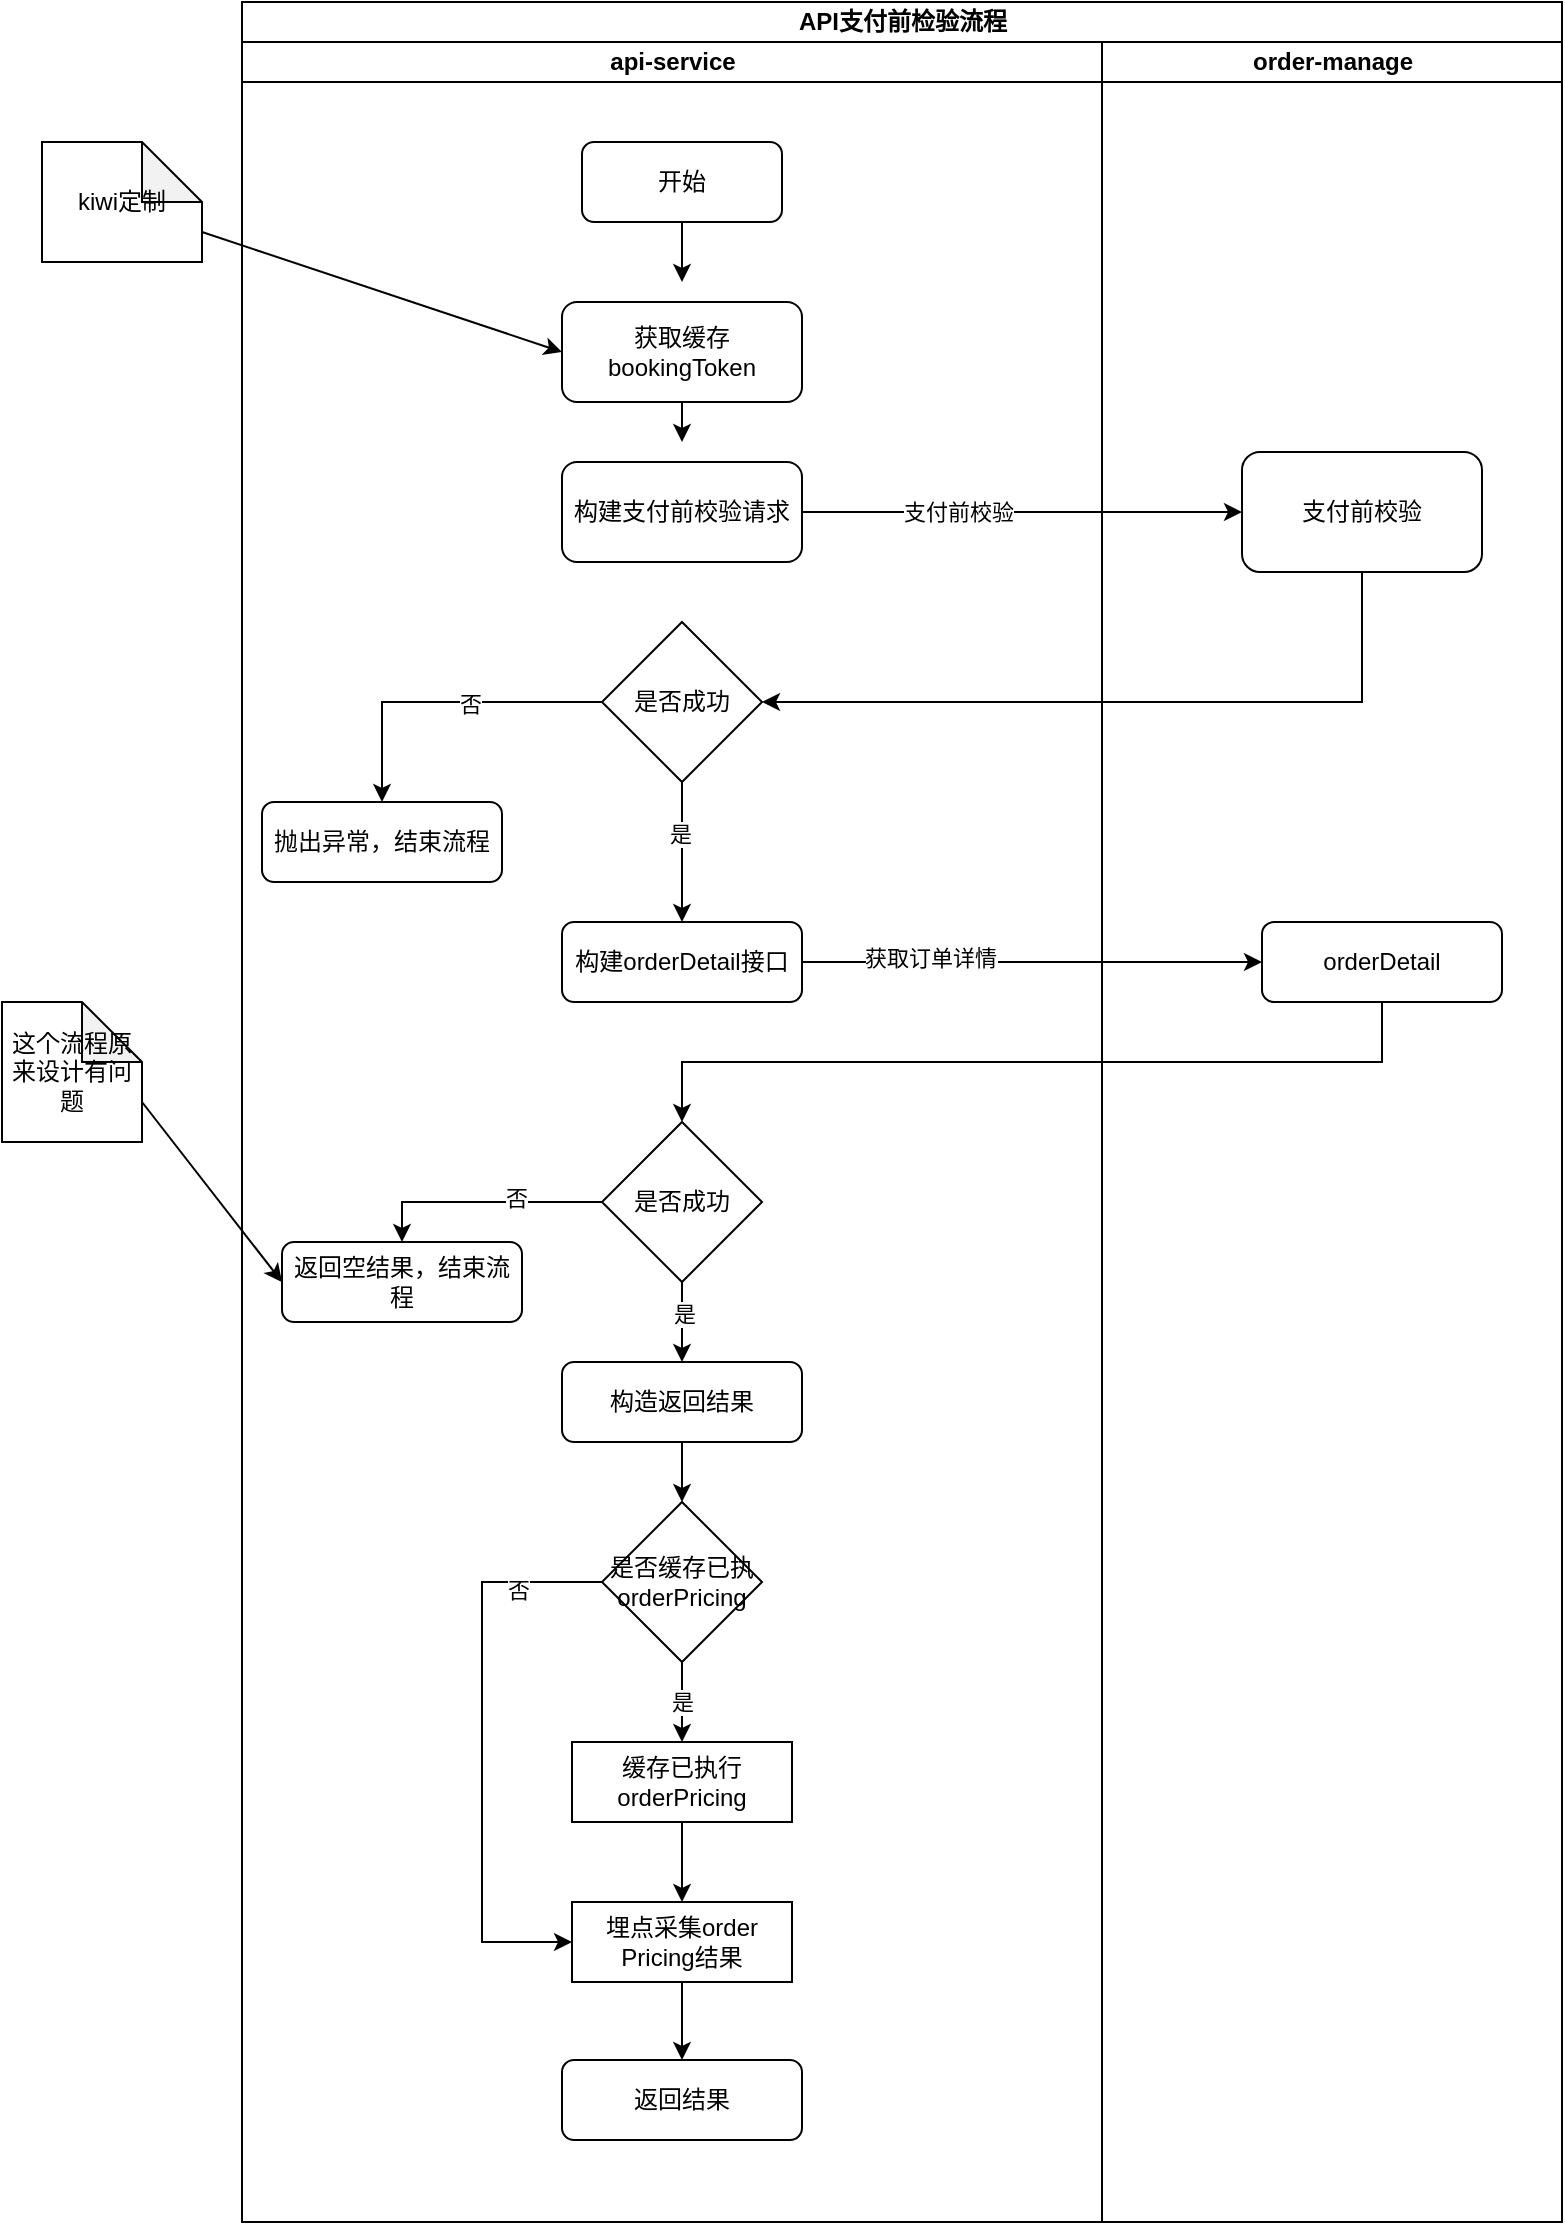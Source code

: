 <mxfile version="20.8.19" type="github" pages="12">
  <diagram id="QPk3VyPuOKQygFWotXc3" name="API支付前检验流程">
    <mxGraphModel dx="1058" dy="983" grid="1" gridSize="10" guides="1" tooltips="1" connect="1" arrows="1" fold="1" page="1" pageScale="1" pageWidth="827" pageHeight="1169" math="0" shadow="0">
      <root>
        <mxCell id="0" />
        <mxCell id="1" parent="0" />
        <mxCell id="ZZE0mEBVyTOkd9DTVgJ5-1" value="API支付前检验流程" style="swimlane;childLayout=stackLayout;resizeParent=1;resizeParentMax=0;startSize=20;html=1;" parent="1" vertex="1">
          <mxGeometry x="160" y="100" width="660" height="1110" as="geometry" />
        </mxCell>
        <mxCell id="ZZE0mEBVyTOkd9DTVgJ5-2" value="api-service" style="swimlane;startSize=20;html=1;" parent="ZZE0mEBVyTOkd9DTVgJ5-1" vertex="1">
          <mxGeometry y="20" width="430" height="1090" as="geometry" />
        </mxCell>
        <mxCell id="ZZE0mEBVyTOkd9DTVgJ5-5" value="开始" style="rounded=1;whiteSpace=wrap;html=1;" parent="ZZE0mEBVyTOkd9DTVgJ5-2" vertex="1">
          <mxGeometry x="170" y="50" width="100" height="40" as="geometry" />
        </mxCell>
        <mxCell id="ZZE0mEBVyTOkd9DTVgJ5-7" value="获取缓存bookingToken" style="rounded=1;whiteSpace=wrap;html=1;" parent="ZZE0mEBVyTOkd9DTVgJ5-2" vertex="1">
          <mxGeometry x="160" y="130" width="120" height="50" as="geometry" />
        </mxCell>
        <mxCell id="ZZE0mEBVyTOkd9DTVgJ5-9" value="构建支付前校验请求" style="rounded=1;whiteSpace=wrap;html=1;" parent="ZZE0mEBVyTOkd9DTVgJ5-2" vertex="1">
          <mxGeometry x="160" y="210" width="120" height="50" as="geometry" />
        </mxCell>
        <mxCell id="ZZE0mEBVyTOkd9DTVgJ5-16" style="edgeStyle=orthogonalEdgeStyle;rounded=0;orthogonalLoop=1;jettySize=auto;html=1;exitX=0;exitY=0.5;exitDx=0;exitDy=0;entryX=0.5;entryY=0;entryDx=0;entryDy=0;" parent="ZZE0mEBVyTOkd9DTVgJ5-2" source="ZZE0mEBVyTOkd9DTVgJ5-14" target="ZZE0mEBVyTOkd9DTVgJ5-15" edge="1">
          <mxGeometry relative="1" as="geometry" />
        </mxCell>
        <mxCell id="ZZE0mEBVyTOkd9DTVgJ5-17" value="否" style="edgeLabel;html=1;align=center;verticalAlign=middle;resizable=0;points=[];" parent="ZZE0mEBVyTOkd9DTVgJ5-16" vertex="1" connectable="0">
          <mxGeometry x="-0.175" y="1" relative="1" as="geometry">
            <mxPoint as="offset" />
          </mxGeometry>
        </mxCell>
        <mxCell id="ZZE0mEBVyTOkd9DTVgJ5-14" value="是否成功" style="rhombus;whiteSpace=wrap;html=1;" parent="ZZE0mEBVyTOkd9DTVgJ5-2" vertex="1">
          <mxGeometry x="180" y="290" width="80" height="80" as="geometry" />
        </mxCell>
        <mxCell id="ZZE0mEBVyTOkd9DTVgJ5-15" value="抛出异常，结束流程" style="rounded=1;whiteSpace=wrap;html=1;" parent="ZZE0mEBVyTOkd9DTVgJ5-2" vertex="1">
          <mxGeometry x="10" y="380" width="120" height="40" as="geometry" />
        </mxCell>
        <mxCell id="ZZE0mEBVyTOkd9DTVgJ5-20" value="构建orderDetail接口" style="rounded=1;whiteSpace=wrap;html=1;" parent="ZZE0mEBVyTOkd9DTVgJ5-2" vertex="1">
          <mxGeometry x="160" y="440" width="120" height="40" as="geometry" />
        </mxCell>
        <mxCell id="ZZE0mEBVyTOkd9DTVgJ5-26" value="是否成功" style="rhombus;whiteSpace=wrap;html=1;" parent="ZZE0mEBVyTOkd9DTVgJ5-2" vertex="1">
          <mxGeometry x="180" y="540" width="80" height="80" as="geometry" />
        </mxCell>
        <mxCell id="ZZE0mEBVyTOkd9DTVgJ5-28" value="返回空结果，结束流程" style="rounded=1;whiteSpace=wrap;html=1;" parent="ZZE0mEBVyTOkd9DTVgJ5-2" vertex="1">
          <mxGeometry x="20" y="600" width="120" height="40" as="geometry" />
        </mxCell>
        <mxCell id="ZZE0mEBVyTOkd9DTVgJ5-27" style="edgeStyle=orthogonalEdgeStyle;rounded=0;orthogonalLoop=1;jettySize=auto;html=1;exitX=0;exitY=0.5;exitDx=0;exitDy=0;entryX=0.5;entryY=0;entryDx=0;entryDy=0;" parent="ZZE0mEBVyTOkd9DTVgJ5-2" source="ZZE0mEBVyTOkd9DTVgJ5-26" target="ZZE0mEBVyTOkd9DTVgJ5-28" edge="1">
          <mxGeometry relative="1" as="geometry">
            <mxPoint x="80" y="580" as="targetPoint" />
          </mxGeometry>
        </mxCell>
        <mxCell id="ZZE0mEBVyTOkd9DTVgJ5-40" value="否" style="edgeLabel;html=1;align=center;verticalAlign=middle;resizable=0;points=[];" parent="ZZE0mEBVyTOkd9DTVgJ5-27" vertex="1" connectable="0">
          <mxGeometry x="-0.283" y="-2" relative="1" as="geometry">
            <mxPoint as="offset" />
          </mxGeometry>
        </mxCell>
        <mxCell id="ZZE0mEBVyTOkd9DTVgJ5-34" style="edgeStyle=orthogonalEdgeStyle;rounded=0;orthogonalLoop=1;jettySize=auto;html=1;exitX=0.5;exitY=1;exitDx=0;exitDy=0;entryX=0.5;entryY=0;entryDx=0;entryDy=0;" parent="ZZE0mEBVyTOkd9DTVgJ5-2" source="ZZE0mEBVyTOkd9DTVgJ5-32" target="ZZE0mEBVyTOkd9DTVgJ5-33" edge="1">
          <mxGeometry relative="1" as="geometry" />
        </mxCell>
        <mxCell id="ZZE0mEBVyTOkd9DTVgJ5-32" value="构造返回结果" style="rounded=1;whiteSpace=wrap;html=1;" parent="ZZE0mEBVyTOkd9DTVgJ5-2" vertex="1">
          <mxGeometry x="160" y="660" width="120" height="40" as="geometry" />
        </mxCell>
        <mxCell id="ZZE0mEBVyTOkd9DTVgJ5-36" value="是" style="edgeStyle=orthogonalEdgeStyle;rounded=0;orthogonalLoop=1;jettySize=auto;html=1;" parent="ZZE0mEBVyTOkd9DTVgJ5-2" source="ZZE0mEBVyTOkd9DTVgJ5-33" target="ZZE0mEBVyTOkd9DTVgJ5-35" edge="1">
          <mxGeometry relative="1" as="geometry" />
        </mxCell>
        <mxCell id="ZZE0mEBVyTOkd9DTVgJ5-43" style="edgeStyle=orthogonalEdgeStyle;rounded=0;orthogonalLoop=1;jettySize=auto;html=1;entryX=0;entryY=0.5;entryDx=0;entryDy=0;" parent="ZZE0mEBVyTOkd9DTVgJ5-2" source="ZZE0mEBVyTOkd9DTVgJ5-33" target="ZZE0mEBVyTOkd9DTVgJ5-37" edge="1">
          <mxGeometry relative="1" as="geometry">
            <Array as="points">
              <mxPoint x="120" y="770" />
              <mxPoint x="120" y="950" />
            </Array>
          </mxGeometry>
        </mxCell>
        <mxCell id="ZZE0mEBVyTOkd9DTVgJ5-44" value="否" style="edgeLabel;html=1;align=center;verticalAlign=middle;resizable=0;points=[];" parent="ZZE0mEBVyTOkd9DTVgJ5-43" vertex="1" connectable="0">
          <mxGeometry x="-0.705" y="4" relative="1" as="geometry">
            <mxPoint as="offset" />
          </mxGeometry>
        </mxCell>
        <mxCell id="ZZE0mEBVyTOkd9DTVgJ5-33" value="是否缓存已执orderPricing" style="rhombus;whiteSpace=wrap;html=1;" parent="ZZE0mEBVyTOkd9DTVgJ5-2" vertex="1">
          <mxGeometry x="180" y="730" width="80" height="80" as="geometry" />
        </mxCell>
        <mxCell id="ZZE0mEBVyTOkd9DTVgJ5-41" style="edgeStyle=orthogonalEdgeStyle;rounded=0;orthogonalLoop=1;jettySize=auto;html=1;exitX=0.5;exitY=1;exitDx=0;exitDy=0;entryX=0.5;entryY=0;entryDx=0;entryDy=0;" parent="ZZE0mEBVyTOkd9DTVgJ5-2" source="ZZE0mEBVyTOkd9DTVgJ5-35" target="ZZE0mEBVyTOkd9DTVgJ5-37" edge="1">
          <mxGeometry relative="1" as="geometry" />
        </mxCell>
        <mxCell id="ZZE0mEBVyTOkd9DTVgJ5-35" value="缓存已执行orderPricing" style="whiteSpace=wrap;html=1;" parent="ZZE0mEBVyTOkd9DTVgJ5-2" vertex="1">
          <mxGeometry x="165" y="850" width="110" height="40" as="geometry" />
        </mxCell>
        <mxCell id="ZZE0mEBVyTOkd9DTVgJ5-42" style="edgeStyle=orthogonalEdgeStyle;rounded=0;orthogonalLoop=1;jettySize=auto;html=1;exitX=0.5;exitY=1;exitDx=0;exitDy=0;entryX=0.5;entryY=0;entryDx=0;entryDy=0;" parent="ZZE0mEBVyTOkd9DTVgJ5-2" source="ZZE0mEBVyTOkd9DTVgJ5-37" target="ZZE0mEBVyTOkd9DTVgJ5-39" edge="1">
          <mxGeometry relative="1" as="geometry" />
        </mxCell>
        <mxCell id="ZZE0mEBVyTOkd9DTVgJ5-37" value="埋点采集order Pricing结果" style="whiteSpace=wrap;html=1;" parent="ZZE0mEBVyTOkd9DTVgJ5-2" vertex="1">
          <mxGeometry x="165" y="930" width="110" height="40" as="geometry" />
        </mxCell>
        <mxCell id="ZZE0mEBVyTOkd9DTVgJ5-39" value="返回结果" style="rounded=1;whiteSpace=wrap;html=1;" parent="ZZE0mEBVyTOkd9DTVgJ5-2" vertex="1">
          <mxGeometry x="160" y="1009" width="120" height="40" as="geometry" />
        </mxCell>
        <mxCell id="ZZE0mEBVyTOkd9DTVgJ5-30" style="edgeStyle=orthogonalEdgeStyle;rounded=0;orthogonalLoop=1;jettySize=auto;html=1;exitX=0.5;exitY=1;exitDx=0;exitDy=0;entryX=0.5;entryY=0;entryDx=0;entryDy=0;" parent="ZZE0mEBVyTOkd9DTVgJ5-2" source="ZZE0mEBVyTOkd9DTVgJ5-26" target="ZZE0mEBVyTOkd9DTVgJ5-32" edge="1">
          <mxGeometry relative="1" as="geometry">
            <mxPoint x="220" y="650" as="targetPoint" />
            <Array as="points">
              <mxPoint x="220" y="640" />
              <mxPoint x="220" y="640" />
            </Array>
          </mxGeometry>
        </mxCell>
        <mxCell id="ZZE0mEBVyTOkd9DTVgJ5-31" value="是" style="edgeLabel;html=1;align=center;verticalAlign=middle;resizable=0;points=[];" parent="ZZE0mEBVyTOkd9DTVgJ5-30" vertex="1" connectable="0">
          <mxGeometry x="-0.2" y="1" relative="1" as="geometry">
            <mxPoint as="offset" />
          </mxGeometry>
        </mxCell>
        <mxCell id="ZZE0mEBVyTOkd9DTVgJ5-18" style="edgeStyle=orthogonalEdgeStyle;rounded=0;orthogonalLoop=1;jettySize=auto;html=1;exitX=0.5;exitY=1;exitDx=0;exitDy=0;entryX=0.5;entryY=0;entryDx=0;entryDy=0;" parent="ZZE0mEBVyTOkd9DTVgJ5-2" source="ZZE0mEBVyTOkd9DTVgJ5-14" target="ZZE0mEBVyTOkd9DTVgJ5-20" edge="1">
          <mxGeometry relative="1" as="geometry">
            <mxPoint x="220" y="430" as="targetPoint" />
          </mxGeometry>
        </mxCell>
        <mxCell id="ZZE0mEBVyTOkd9DTVgJ5-19" value="是" style="edgeLabel;html=1;align=center;verticalAlign=middle;resizable=0;points=[];" parent="ZZE0mEBVyTOkd9DTVgJ5-18" vertex="1" connectable="0">
          <mxGeometry x="-0.267" y="-1" relative="1" as="geometry">
            <mxPoint as="offset" />
          </mxGeometry>
        </mxCell>
        <mxCell id="ZZE0mEBVyTOkd9DTVgJ5-3" value="order-manage" style="swimlane;startSize=20;html=1;" parent="ZZE0mEBVyTOkd9DTVgJ5-1" vertex="1">
          <mxGeometry x="430" y="20" width="230" height="1090" as="geometry" />
        </mxCell>
        <mxCell id="ZZE0mEBVyTOkd9DTVgJ5-11" value="支付前校验" style="rounded=1;whiteSpace=wrap;html=1;" parent="ZZE0mEBVyTOkd9DTVgJ5-3" vertex="1">
          <mxGeometry x="70" y="205" width="120" height="60" as="geometry" />
        </mxCell>
        <mxCell id="ZZE0mEBVyTOkd9DTVgJ5-23" value="orderDetail" style="rounded=1;whiteSpace=wrap;html=1;" parent="ZZE0mEBVyTOkd9DTVgJ5-3" vertex="1">
          <mxGeometry x="80" y="440" width="120" height="40" as="geometry" />
        </mxCell>
        <mxCell id="ZZE0mEBVyTOkd9DTVgJ5-12" style="edgeStyle=orthogonalEdgeStyle;rounded=0;orthogonalLoop=1;jettySize=auto;html=1;entryX=1;entryY=0.5;entryDx=0;entryDy=0;" parent="ZZE0mEBVyTOkd9DTVgJ5-1" source="ZZE0mEBVyTOkd9DTVgJ5-11" target="ZZE0mEBVyTOkd9DTVgJ5-14" edge="1">
          <mxGeometry relative="1" as="geometry">
            <mxPoint x="210" y="340" as="targetPoint" />
            <Array as="points">
              <mxPoint x="560" y="350" />
            </Array>
          </mxGeometry>
        </mxCell>
        <mxCell id="ZZE0mEBVyTOkd9DTVgJ5-10" style="edgeStyle=orthogonalEdgeStyle;rounded=0;orthogonalLoop=1;jettySize=auto;html=1;exitX=1;exitY=0.5;exitDx=0;exitDy=0;entryX=0;entryY=0.5;entryDx=0;entryDy=0;" parent="ZZE0mEBVyTOkd9DTVgJ5-1" source="ZZE0mEBVyTOkd9DTVgJ5-9" target="ZZE0mEBVyTOkd9DTVgJ5-11" edge="1">
          <mxGeometry relative="1" as="geometry">
            <mxPoint x="390" y="255" as="targetPoint" />
          </mxGeometry>
        </mxCell>
        <mxCell id="ZZE0mEBVyTOkd9DTVgJ5-21" value="支付前校验" style="edgeLabel;html=1;align=center;verticalAlign=middle;resizable=0;points=[];" parent="ZZE0mEBVyTOkd9DTVgJ5-10" vertex="1" connectable="0">
          <mxGeometry x="-0.291" relative="1" as="geometry">
            <mxPoint as="offset" />
          </mxGeometry>
        </mxCell>
        <mxCell id="ZZE0mEBVyTOkd9DTVgJ5-24" style="edgeStyle=orthogonalEdgeStyle;rounded=0;orthogonalLoop=1;jettySize=auto;html=1;exitX=0.5;exitY=1;exitDx=0;exitDy=0;entryX=0.5;entryY=0;entryDx=0;entryDy=0;" parent="ZZE0mEBVyTOkd9DTVgJ5-1" source="ZZE0mEBVyTOkd9DTVgJ5-23" target="ZZE0mEBVyTOkd9DTVgJ5-26" edge="1">
          <mxGeometry relative="1" as="geometry">
            <mxPoint x="220" y="550" as="targetPoint" />
          </mxGeometry>
        </mxCell>
        <mxCell id="ZZE0mEBVyTOkd9DTVgJ5-6" style="edgeStyle=orthogonalEdgeStyle;rounded=0;orthogonalLoop=1;jettySize=auto;html=1;exitX=0.5;exitY=1;exitDx=0;exitDy=0;" parent="1" source="ZZE0mEBVyTOkd9DTVgJ5-5" edge="1">
          <mxGeometry relative="1" as="geometry">
            <mxPoint x="380" y="240" as="targetPoint" />
          </mxGeometry>
        </mxCell>
        <mxCell id="ZZE0mEBVyTOkd9DTVgJ5-8" style="edgeStyle=orthogonalEdgeStyle;rounded=0;orthogonalLoop=1;jettySize=auto;html=1;exitX=0.5;exitY=1;exitDx=0;exitDy=0;" parent="1" source="ZZE0mEBVyTOkd9DTVgJ5-7" edge="1">
          <mxGeometry relative="1" as="geometry">
            <mxPoint x="380" y="320" as="targetPoint" />
          </mxGeometry>
        </mxCell>
        <mxCell id="ZZE0mEBVyTOkd9DTVgJ5-22" style="edgeStyle=orthogonalEdgeStyle;rounded=0;orthogonalLoop=1;jettySize=auto;html=1;exitX=1;exitY=0.5;exitDx=0;exitDy=0;" parent="1" source="ZZE0mEBVyTOkd9DTVgJ5-20" edge="1">
          <mxGeometry relative="1" as="geometry">
            <mxPoint x="670" y="580" as="targetPoint" />
            <Array as="points">
              <mxPoint x="670" y="580" />
            </Array>
          </mxGeometry>
        </mxCell>
        <mxCell id="ZZE0mEBVyTOkd9DTVgJ5-25" value="获取订单详情" style="edgeLabel;html=1;align=center;verticalAlign=middle;resizable=0;points=[];" parent="ZZE0mEBVyTOkd9DTVgJ5-22" vertex="1" connectable="0">
          <mxGeometry x="-0.444" y="2" relative="1" as="geometry">
            <mxPoint as="offset" />
          </mxGeometry>
        </mxCell>
        <mxCell id="Mi__Xu0ct4i1yFukoCQN-2" style="rounded=0;orthogonalLoop=1;jettySize=auto;html=1;exitX=0;exitY=0;exitDx=80;exitDy=45;exitPerimeter=0;entryX=0;entryY=0.5;entryDx=0;entryDy=0;" parent="1" source="Mi__Xu0ct4i1yFukoCQN-1" target="ZZE0mEBVyTOkd9DTVgJ5-7" edge="1">
          <mxGeometry relative="1" as="geometry" />
        </mxCell>
        <mxCell id="Mi__Xu0ct4i1yFukoCQN-1" value="kiwi定制" style="shape=note;whiteSpace=wrap;html=1;backgroundOutline=1;darkOpacity=0.05;" parent="1" vertex="1">
          <mxGeometry x="60" y="170" width="80" height="60" as="geometry" />
        </mxCell>
        <mxCell id="Mi__Xu0ct4i1yFukoCQN-4" style="edgeStyle=none;rounded=0;orthogonalLoop=1;jettySize=auto;html=1;exitX=0;exitY=0;exitDx=70;exitDy=50;exitPerimeter=0;entryX=0;entryY=0.5;entryDx=0;entryDy=0;" parent="1" source="Mi__Xu0ct4i1yFukoCQN-3" target="ZZE0mEBVyTOkd9DTVgJ5-28" edge="1">
          <mxGeometry relative="1" as="geometry" />
        </mxCell>
        <mxCell id="Mi__Xu0ct4i1yFukoCQN-3" value="这个流程原来设计有问题" style="shape=note;whiteSpace=wrap;html=1;backgroundOutline=1;darkOpacity=0.05;" parent="1" vertex="1">
          <mxGeometry x="40" y="600" width="70" height="70" as="geometry" />
        </mxCell>
      </root>
    </mxGraphModel>
  </diagram>
  <diagram id="m9EygsSxuJWVM_nm3IGz" name="protal支付前校验流程">
    <mxGraphModel dx="1249" dy="983" grid="1" gridSize="10" guides="1" tooltips="1" connect="1" arrows="1" fold="1" page="1" pageScale="1" pageWidth="827" pageHeight="1169" math="0" shadow="0">
      <root>
        <mxCell id="0" />
        <mxCell id="1" parent="0" />
        <mxCell id="9QHR2_rs-NxfZHs8xiKU-1" value="portal支付前校验流程" style="swimlane;childLayout=stackLayout;resizeParent=1;resizeParentMax=0;startSize=20;html=1;" vertex="1" parent="1">
          <mxGeometry x="100" y="90" width="890" height="1210" as="geometry" />
        </mxCell>
        <mxCell id="9QHR2_rs-NxfZHs8xiKU-2" value="pkfare-order-provider" style="swimlane;startSize=20;html=1;" vertex="1" parent="9QHR2_rs-NxfZHs8xiKU-1">
          <mxGeometry y="20" width="610" height="1190" as="geometry" />
        </mxCell>
        <mxCell id="dsHPnvBHzuhm6elilqCE-1" value="开始" style="rounded=1;whiteSpace=wrap;html=1;" vertex="1" parent="9QHR2_rs-NxfZHs8xiKU-2">
          <mxGeometry x="170" y="40" width="100" height="40" as="geometry" />
        </mxCell>
        <mxCell id="dsHPnvBHzuhm6elilqCE-9" value="是" style="edgeStyle=orthogonalEdgeStyle;rounded=0;orthogonalLoop=1;jettySize=auto;html=1;exitX=0.5;exitY=1;exitDx=0;exitDy=0;entryX=0.5;entryY=0;entryDx=0;entryDy=0;" edge="1" parent="9QHR2_rs-NxfZHs8xiKU-2" source="dsHPnvBHzuhm6elilqCE-4" target="dsHPnvBHzuhm6elilqCE-8">
          <mxGeometry relative="1" as="geometry" />
        </mxCell>
        <mxCell id="dsHPnvBHzuhm6elilqCE-4" value="是否是OO订单" style="rhombus;whiteSpace=wrap;html=1;" vertex="1" parent="9QHR2_rs-NxfZHs8xiKU-2">
          <mxGeometry x="170" y="130" width="100" height="100" as="geometry" />
        </mxCell>
        <mxCell id="dsHPnvBHzuhm6elilqCE-51" style="edgeStyle=orthogonalEdgeStyle;rounded=0;orthogonalLoop=1;jettySize=auto;html=1;exitX=0;exitY=0.5;exitDx=0;exitDy=0;entryX=0;entryY=0.5;entryDx=0;entryDy=0;" edge="1" parent="9QHR2_rs-NxfZHs8xiKU-2" source="dsHPnvBHzuhm6elilqCE-6" target="dsHPnvBHzuhm6elilqCE-46">
          <mxGeometry relative="1" as="geometry" />
        </mxCell>
        <mxCell id="dsHPnvBHzuhm6elilqCE-6" value="走老平台支付前校验" style="rounded=0;whiteSpace=wrap;html=1;" vertex="1" parent="9QHR2_rs-NxfZHs8xiKU-2">
          <mxGeometry x="30" y="240" width="120" height="50" as="geometry" />
        </mxCell>
        <mxCell id="dsHPnvBHzuhm6elilqCE-8" value="构造订单详情请求" style="rounded=0;whiteSpace=wrap;html=1;" vertex="1" parent="9QHR2_rs-NxfZHs8xiKU-2">
          <mxGeometry x="160" y="305" width="120" height="35" as="geometry" />
        </mxCell>
        <mxCell id="dsHPnvBHzuhm6elilqCE-15" value="是否是退改单" style="rhombus;whiteSpace=wrap;html=1;" vertex="1" parent="9QHR2_rs-NxfZHs8xiKU-2">
          <mxGeometry x="180" y="395" width="80" height="80" as="geometry" />
        </mxCell>
        <mxCell id="dsHPnvBHzuhm6elilqCE-17" value="构造一个假的成功结果" style="rounded=0;whiteSpace=wrap;html=1;" vertex="1" parent="9QHR2_rs-NxfZHs8xiKU-2">
          <mxGeometry x="40" y="490" width="120" height="50" as="geometry" />
        </mxCell>
        <mxCell id="dsHPnvBHzuhm6elilqCE-36" style="edgeStyle=orthogonalEdgeStyle;rounded=0;orthogonalLoop=1;jettySize=auto;html=1;exitX=0;exitY=0.5;exitDx=0;exitDy=0;entryX=0.5;entryY=0;entryDx=0;entryDy=0;" edge="1" parent="9QHR2_rs-NxfZHs8xiKU-2" source="dsHPnvBHzuhm6elilqCE-20">
          <mxGeometry relative="1" as="geometry">
            <mxPoint x="200" y="620" as="targetPoint" />
          </mxGeometry>
        </mxCell>
        <mxCell id="dsHPnvBHzuhm6elilqCE-20" value="是否是同城国内" style="rhombus;whiteSpace=wrap;html=1;" vertex="1" parent="9QHR2_rs-NxfZHs8xiKU-2">
          <mxGeometry x="314" y="490" width="80" height="80" as="geometry" />
        </mxCell>
        <mxCell id="dsHPnvBHzuhm6elilqCE-19" style="edgeStyle=orthogonalEdgeStyle;rounded=0;orthogonalLoop=1;jettySize=auto;html=1;exitX=1;exitY=0.5;exitDx=0;exitDy=0;entryX=0.5;entryY=0;entryDx=0;entryDy=0;" edge="1" parent="9QHR2_rs-NxfZHs8xiKU-2" source="dsHPnvBHzuhm6elilqCE-15" target="dsHPnvBHzuhm6elilqCE-20">
          <mxGeometry relative="1" as="geometry">
            <mxPoint x="380" y="490" as="targetPoint" />
          </mxGeometry>
        </mxCell>
        <mxCell id="dsHPnvBHzuhm6elilqCE-21" value="否" style="edgeLabel;html=1;align=center;verticalAlign=middle;resizable=0;points=[];" vertex="1" connectable="0" parent="dsHPnvBHzuhm6elilqCE-19">
          <mxGeometry x="-0.257" y="-4" relative="1" as="geometry">
            <mxPoint as="offset" />
          </mxGeometry>
        </mxCell>
        <mxCell id="dsHPnvBHzuhm6elilqCE-23" value="构造支付前校验请求" style="rounded=0;whiteSpace=wrap;html=1;" vertex="1" parent="9QHR2_rs-NxfZHs8xiKU-2">
          <mxGeometry x="460" y="590" width="120" height="50" as="geometry" />
        </mxCell>
        <mxCell id="dsHPnvBHzuhm6elilqCE-26" value="是否成功" style="rhombus;whiteSpace=wrap;html=1;" vertex="1" parent="9QHR2_rs-NxfZHs8xiKU-2">
          <mxGeometry x="314" y="680" width="80" height="80" as="geometry" />
        </mxCell>
        <mxCell id="dsHPnvBHzuhm6elilqCE-49" style="edgeStyle=orthogonalEdgeStyle;rounded=0;orthogonalLoop=1;jettySize=auto;html=1;exitX=0.5;exitY=1;exitDx=0;exitDy=0;entryX=1;entryY=0.5;entryDx=0;entryDy=0;" edge="1" parent="9QHR2_rs-NxfZHs8xiKU-2" source="dsHPnvBHzuhm6elilqCE-30" target="dsHPnvBHzuhm6elilqCE-46">
          <mxGeometry relative="1" as="geometry" />
        </mxCell>
        <mxCell id="dsHPnvBHzuhm6elilqCE-30" value="构造失败结果" style="rounded=0;whiteSpace=wrap;html=1;" vertex="1" parent="9QHR2_rs-NxfZHs8xiKU-2">
          <mxGeometry x="306" y="810" width="96" height="40" as="geometry" />
        </mxCell>
        <mxCell id="dsHPnvBHzuhm6elilqCE-32" value="构造成功结果" style="rounded=0;whiteSpace=wrap;html=1;" vertex="1" parent="9QHR2_rs-NxfZHs8xiKU-2">
          <mxGeometry x="472" y="780" width="96" height="40" as="geometry" />
        </mxCell>
        <mxCell id="dsHPnvBHzuhm6elilqCE-47" value="否" style="edgeStyle=orthogonalEdgeStyle;rounded=0;orthogonalLoop=1;jettySize=auto;html=1;exitX=0;exitY=0.5;exitDx=0;exitDy=0;entryX=0;entryY=0.5;entryDx=0;entryDy=0;" edge="1" parent="9QHR2_rs-NxfZHs8xiKU-2" source="dsHPnvBHzuhm6elilqCE-37" target="dsHPnvBHzuhm6elilqCE-40">
          <mxGeometry relative="1" as="geometry">
            <Array as="points">
              <mxPoint x="120" y="655" />
              <mxPoint x="120" y="885" />
            </Array>
          </mxGeometry>
        </mxCell>
        <mxCell id="dsHPnvBHzuhm6elilqCE-37" value="是否是LCC订单" style="rhombus;whiteSpace=wrap;html=1;" vertex="1" parent="9QHR2_rs-NxfZHs8xiKU-2">
          <mxGeometry x="160" y="620" width="80" height="70" as="geometry" />
        </mxCell>
        <mxCell id="dsHPnvBHzuhm6elilqCE-41" style="edgeStyle=orthogonalEdgeStyle;rounded=0;orthogonalLoop=1;jettySize=auto;html=1;exitX=0.5;exitY=1;exitDx=0;exitDy=0;entryX=0.5;entryY=0;entryDx=0;entryDy=0;" edge="1" parent="9QHR2_rs-NxfZHs8xiKU-2" source="dsHPnvBHzuhm6elilqCE-39" target="dsHPnvBHzuhm6elilqCE-40">
          <mxGeometry relative="1" as="geometry" />
        </mxCell>
        <mxCell id="dsHPnvBHzuhm6elilqCE-39" value="从缓存获取bookingToken" style="rounded=0;whiteSpace=wrap;html=1;" vertex="1" parent="9QHR2_rs-NxfZHs8xiKU-2">
          <mxGeometry x="140" y="740" width="120" height="50" as="geometry" />
        </mxCell>
        <mxCell id="dsHPnvBHzuhm6elilqCE-40" value="构造支付前校验请求" style="rounded=0;whiteSpace=wrap;html=1;" vertex="1" parent="9QHR2_rs-NxfZHs8xiKU-2">
          <mxGeometry x="140" y="860" width="120" height="50" as="geometry" />
        </mxCell>
        <mxCell id="dsHPnvBHzuhm6elilqCE-46" value="返回结果" style="rounded=1;whiteSpace=wrap;html=1;" vertex="1" parent="9QHR2_rs-NxfZHs8xiKU-2">
          <mxGeometry x="210" y="1070" width="120" height="60" as="geometry" />
        </mxCell>
        <mxCell id="dsHPnvBHzuhm6elilqCE-45" style="edgeStyle=orthogonalEdgeStyle;rounded=0;orthogonalLoop=1;jettySize=auto;html=1;exitX=0.5;exitY=1;exitDx=0;exitDy=0;entryX=0;entryY=0.5;entryDx=0;entryDy=0;" edge="1" parent="9QHR2_rs-NxfZHs8xiKU-2" source="dsHPnvBHzuhm6elilqCE-17" target="dsHPnvBHzuhm6elilqCE-46">
          <mxGeometry relative="1" as="geometry">
            <mxPoint x="100" y="1100" as="targetPoint" />
          </mxGeometry>
        </mxCell>
        <mxCell id="9QHR2_rs-NxfZHs8xiKU-3" value="order-manage" style="swimlane;startSize=20;html=1;" vertex="1" parent="9QHR2_rs-NxfZHs8xiKU-1">
          <mxGeometry x="610" y="20" width="280" height="1190" as="geometry" />
        </mxCell>
        <mxCell id="dsHPnvBHzuhm6elilqCE-11" value="返回订单详情" style="rounded=0;whiteSpace=wrap;html=1;" vertex="1" parent="9QHR2_rs-NxfZHs8xiKU-3">
          <mxGeometry x="90" y="305" width="120" height="42.5" as="geometry" />
        </mxCell>
        <mxCell id="dsHPnvBHzuhm6elilqCE-25" value="支付前校验" style="rounded=0;whiteSpace=wrap;html=1;" vertex="1" parent="9QHR2_rs-NxfZHs8xiKU-3">
          <mxGeometry x="110" y="600" width="120" height="42.5" as="geometry" />
        </mxCell>
        <mxCell id="dsHPnvBHzuhm6elilqCE-42" value="支付前校验" style="rounded=0;whiteSpace=wrap;html=1;" vertex="1" parent="9QHR2_rs-NxfZHs8xiKU-3">
          <mxGeometry x="110" y="863.75" width="120" height="42.5" as="geometry" />
        </mxCell>
        <mxCell id="dsHPnvBHzuhm6elilqCE-13" style="edgeStyle=orthogonalEdgeStyle;rounded=0;orthogonalLoop=1;jettySize=auto;html=1;exitX=0.5;exitY=1;exitDx=0;exitDy=0;" edge="1" parent="9QHR2_rs-NxfZHs8xiKU-1" source="dsHPnvBHzuhm6elilqCE-11" target="dsHPnvBHzuhm6elilqCE-15">
          <mxGeometry relative="1" as="geometry">
            <mxPoint x="280" y="410" as="targetPoint" />
          </mxGeometry>
        </mxCell>
        <mxCell id="dsHPnvBHzuhm6elilqCE-27" style="edgeStyle=orthogonalEdgeStyle;rounded=0;orthogonalLoop=1;jettySize=auto;html=1;entryX=0.5;entryY=0;entryDx=0;entryDy=0;" edge="1" parent="9QHR2_rs-NxfZHs8xiKU-1" source="dsHPnvBHzuhm6elilqCE-25" target="dsHPnvBHzuhm6elilqCE-26">
          <mxGeometry relative="1" as="geometry">
            <Array as="points">
              <mxPoint x="780" y="670" />
              <mxPoint x="354" y="670" />
            </Array>
          </mxGeometry>
        </mxCell>
        <mxCell id="dsHPnvBHzuhm6elilqCE-43" style="edgeStyle=orthogonalEdgeStyle;rounded=0;orthogonalLoop=1;jettySize=auto;html=1;exitX=1;exitY=0.5;exitDx=0;exitDy=0;" edge="1" parent="9QHR2_rs-NxfZHs8xiKU-1" source="dsHPnvBHzuhm6elilqCE-40" target="dsHPnvBHzuhm6elilqCE-42">
          <mxGeometry relative="1" as="geometry" />
        </mxCell>
        <mxCell id="dsHPnvBHzuhm6elilqCE-44" style="edgeStyle=orthogonalEdgeStyle;rounded=0;orthogonalLoop=1;jettySize=auto;html=1;entryX=0.5;entryY=0;entryDx=0;entryDy=0;" edge="1" parent="9QHR2_rs-NxfZHs8xiKU-1" target="dsHPnvBHzuhm6elilqCE-26">
          <mxGeometry relative="1" as="geometry">
            <mxPoint x="290" y="1010" as="targetPoint" />
            <mxPoint x="780" y="880" as="sourcePoint" />
            <Array as="points">
              <mxPoint x="780" y="680" />
              <mxPoint x="354" y="680" />
            </Array>
          </mxGeometry>
        </mxCell>
        <mxCell id="dsHPnvBHzuhm6elilqCE-2" style="edgeStyle=none;rounded=0;orthogonalLoop=1;jettySize=auto;html=1;exitX=0.5;exitY=1;exitDx=0;exitDy=0;" edge="1" parent="1" source="dsHPnvBHzuhm6elilqCE-1">
          <mxGeometry relative="1" as="geometry">
            <mxPoint x="320" y="240" as="targetPoint" />
          </mxGeometry>
        </mxCell>
        <mxCell id="dsHPnvBHzuhm6elilqCE-5" style="edgeStyle=orthogonalEdgeStyle;rounded=0;orthogonalLoop=1;jettySize=auto;html=1;exitX=0;exitY=0.5;exitDx=0;exitDy=0;" edge="1" parent="1" source="dsHPnvBHzuhm6elilqCE-4">
          <mxGeometry relative="1" as="geometry">
            <mxPoint x="190" y="350" as="targetPoint" />
          </mxGeometry>
        </mxCell>
        <mxCell id="dsHPnvBHzuhm6elilqCE-7" value="否" style="edgeLabel;html=1;align=center;verticalAlign=middle;resizable=0;points=[];" vertex="1" connectable="0" parent="dsHPnvBHzuhm6elilqCE-5">
          <mxGeometry x="-0.529" y="1" relative="1" as="geometry">
            <mxPoint as="offset" />
          </mxGeometry>
        </mxCell>
        <mxCell id="dsHPnvBHzuhm6elilqCE-10" style="edgeStyle=orthogonalEdgeStyle;rounded=0;orthogonalLoop=1;jettySize=auto;html=1;exitX=1;exitY=0.5;exitDx=0;exitDy=0;" edge="1" parent="1" source="dsHPnvBHzuhm6elilqCE-8">
          <mxGeometry relative="1" as="geometry">
            <mxPoint x="800" y="433" as="targetPoint" />
          </mxGeometry>
        </mxCell>
        <mxCell id="dsHPnvBHzuhm6elilqCE-12" value="获取订单详情" style="edgeLabel;html=1;align=center;verticalAlign=middle;resizable=0;points=[];" vertex="1" connectable="0" parent="dsHPnvBHzuhm6elilqCE-10">
          <mxGeometry x="-0.21" y="1" relative="1" as="geometry">
            <mxPoint y="1" as="offset" />
          </mxGeometry>
        </mxCell>
        <mxCell id="dsHPnvBHzuhm6elilqCE-16" style="edgeStyle=orthogonalEdgeStyle;rounded=0;orthogonalLoop=1;jettySize=auto;html=1;exitX=0;exitY=0.5;exitDx=0;exitDy=0;" edge="1" parent="1" source="dsHPnvBHzuhm6elilqCE-15">
          <mxGeometry relative="1" as="geometry">
            <mxPoint x="200" y="600" as="targetPoint" />
          </mxGeometry>
        </mxCell>
        <mxCell id="dsHPnvBHzuhm6elilqCE-18" value="是" style="edgeLabel;html=1;align=center;verticalAlign=middle;resizable=0;points=[];" vertex="1" connectable="0" parent="dsHPnvBHzuhm6elilqCE-16">
          <mxGeometry x="-0.259" y="-1" relative="1" as="geometry">
            <mxPoint as="offset" />
          </mxGeometry>
        </mxCell>
        <mxCell id="dsHPnvBHzuhm6elilqCE-22" style="edgeStyle=orthogonalEdgeStyle;rounded=0;orthogonalLoop=1;jettySize=auto;html=1;exitX=1;exitY=0.5;exitDx=0;exitDy=0;" edge="1" parent="1" source="dsHPnvBHzuhm6elilqCE-20">
          <mxGeometry relative="1" as="geometry">
            <mxPoint x="620" y="700" as="targetPoint" />
          </mxGeometry>
        </mxCell>
        <mxCell id="dsHPnvBHzuhm6elilqCE-24" style="edgeStyle=orthogonalEdgeStyle;rounded=0;orthogonalLoop=1;jettySize=auto;html=1;exitX=1;exitY=0.5;exitDx=0;exitDy=0;" edge="1" parent="1" source="dsHPnvBHzuhm6elilqCE-23">
          <mxGeometry relative="1" as="geometry">
            <mxPoint x="820" y="725" as="targetPoint" />
          </mxGeometry>
        </mxCell>
        <mxCell id="dsHPnvBHzuhm6elilqCE-28" style="edgeStyle=orthogonalEdgeStyle;rounded=0;orthogonalLoop=1;jettySize=auto;html=1;exitX=0.5;exitY=1;exitDx=0;exitDy=0;" edge="1" parent="1" source="dsHPnvBHzuhm6elilqCE-26">
          <mxGeometry relative="1" as="geometry">
            <mxPoint x="454" y="920" as="targetPoint" />
          </mxGeometry>
        </mxCell>
        <mxCell id="dsHPnvBHzuhm6elilqCE-29" value="否" style="edgeLabel;html=1;align=center;verticalAlign=middle;resizable=0;points=[];" vertex="1" connectable="0" parent="dsHPnvBHzuhm6elilqCE-28">
          <mxGeometry x="-0.24" y="2" relative="1" as="geometry">
            <mxPoint x="-2" as="offset" />
          </mxGeometry>
        </mxCell>
        <mxCell id="dsHPnvBHzuhm6elilqCE-31" style="edgeStyle=orthogonalEdgeStyle;rounded=0;orthogonalLoop=1;jettySize=auto;html=1;exitX=1;exitY=0.5;exitDx=0;exitDy=0;" edge="1" parent="1" source="dsHPnvBHzuhm6elilqCE-26">
          <mxGeometry relative="1" as="geometry">
            <mxPoint x="620" y="890" as="targetPoint" />
          </mxGeometry>
        </mxCell>
        <mxCell id="dsHPnvBHzuhm6elilqCE-33" value="是" style="edgeLabel;html=1;align=center;verticalAlign=middle;resizable=0;points=[];" vertex="1" connectable="0" parent="dsHPnvBHzuhm6elilqCE-31">
          <mxGeometry x="-0.495" y="1" relative="1" as="geometry">
            <mxPoint as="offset" />
          </mxGeometry>
        </mxCell>
        <mxCell id="dsHPnvBHzuhm6elilqCE-38" style="edgeStyle=orthogonalEdgeStyle;rounded=0;orthogonalLoop=1;jettySize=auto;html=1;exitX=0.5;exitY=1;exitDx=0;exitDy=0;" edge="1" parent="1" source="dsHPnvBHzuhm6elilqCE-37">
          <mxGeometry relative="1" as="geometry">
            <mxPoint x="300" y="850" as="targetPoint" />
          </mxGeometry>
        </mxCell>
        <mxCell id="dsHPnvBHzuhm6elilqCE-48" value="是" style="edgeLabel;html=1;align=center;verticalAlign=middle;resizable=0;points=[];" vertex="1" connectable="0" parent="dsHPnvBHzuhm6elilqCE-38">
          <mxGeometry x="-0.36" relative="1" as="geometry">
            <mxPoint as="offset" />
          </mxGeometry>
        </mxCell>
        <mxCell id="dsHPnvBHzuhm6elilqCE-50" style="edgeStyle=orthogonalEdgeStyle;rounded=0;orthogonalLoop=1;jettySize=auto;html=1;exitX=0.5;exitY=1;exitDx=0;exitDy=0;" edge="1" parent="1" source="dsHPnvBHzuhm6elilqCE-32">
          <mxGeometry relative="1" as="geometry">
            <mxPoint x="430" y="1210" as="targetPoint" />
            <Array as="points">
              <mxPoint x="620" y="1210" />
            </Array>
          </mxGeometry>
        </mxCell>
      </root>
    </mxGraphModel>
  </diagram>
  <diagram id="T1k_Q4oZj5-v1ns7XyQ-" name="order-manage支付前校验流程">
    <mxGraphModel dx="1249" dy="983" grid="1" gridSize="10" guides="1" tooltips="1" connect="1" arrows="1" fold="1" page="1" pageScale="1" pageWidth="827" pageHeight="1169" math="0" shadow="0">
      <root>
        <mxCell id="0" />
        <mxCell id="1" parent="0" />
        <mxCell id="us6jfWv7BA_R4zbXj1Xf-1" value="Pool" style="swimlane;childLayout=stackLayout;resizeParent=1;resizeParentMax=0;startSize=20;html=1;" vertex="1" parent="1">
          <mxGeometry x="140" y="90" width="780" height="1400" as="geometry" />
        </mxCell>
        <mxCell id="us6jfWv7BA_R4zbXj1Xf-2" value="order-manage" style="swimlane;startSize=20;html=1;" vertex="1" parent="us6jfWv7BA_R4zbXj1Xf-1">
          <mxGeometry y="20" width="540" height="1380" as="geometry" />
        </mxCell>
        <mxCell id="us6jfWv7BA_R4zbXj1Xf-5" value="开始" style="rounded=1;whiteSpace=wrap;html=1;" vertex="1" parent="us6jfWv7BA_R4zbXj1Xf-2">
          <mxGeometry x="100" y="40" width="80" height="30" as="geometry" />
        </mxCell>
        <mxCell id="us6jfWv7BA_R4zbXj1Xf-13" style="edgeStyle=orthogonalEdgeStyle;rounded=0;orthogonalLoop=1;jettySize=auto;html=1;exitX=1;exitY=0.5;exitDx=0;exitDy=0;entryX=0.5;entryY=0;entryDx=0;entryDy=0;" edge="1" parent="us6jfWv7BA_R4zbXj1Xf-2" source="us6jfWv7BA_R4zbXj1Xf-8" target="us6jfWv7BA_R4zbXj1Xf-12">
          <mxGeometry relative="1" as="geometry" />
        </mxCell>
        <mxCell id="us6jfWv7BA_R4zbXj1Xf-8" value="获取分布式锁成功？" style="rhombus;whiteSpace=wrap;html=1;" vertex="1" parent="us6jfWv7BA_R4zbXj1Xf-2">
          <mxGeometry x="100" y="120" width="80" height="80" as="geometry" />
        </mxCell>
        <mxCell id="us6jfWv7BA_R4zbXj1Xf-11" value="返回失败结果" style="rounded=1;whiteSpace=wrap;html=1;" vertex="1" parent="us6jfWv7BA_R4zbXj1Xf-2">
          <mxGeometry x="10" y="240" width="80" height="40" as="geometry" />
        </mxCell>
        <mxCell id="us6jfWv7BA_R4zbXj1Xf-12" value="商户账号信息处理" style="rounded=0;whiteSpace=wrap;html=1;" vertex="1" parent="us6jfWv7BA_R4zbXj1Xf-2">
          <mxGeometry x="140" y="300" width="120" height="40" as="geometry" />
        </mxCell>
        <mxCell id="us6jfWv7BA_R4zbXj1Xf-15" value="订单号处理" style="rounded=0;whiteSpace=wrap;html=1;" vertex="1" parent="us6jfWv7BA_R4zbXj1Xf-2">
          <mxGeometry x="140" y="380" width="120" height="40" as="geometry" />
        </mxCell>
        <mxCell id="us6jfWv7BA_R4zbXj1Xf-17" value="获取订单详情" style="rounded=0;whiteSpace=wrap;html=1;" vertex="1" parent="us6jfWv7BA_R4zbXj1Xf-2">
          <mxGeometry x="140" y="450" width="120" height="40" as="geometry" />
        </mxCell>
        <mxCell id="us6jfWv7BA_R4zbXj1Xf-19" value="获取主订单信息" style="rounded=0;whiteSpace=wrap;html=1;" vertex="1" parent="us6jfWv7BA_R4zbXj1Xf-2">
          <mxGeometry x="140" y="520" width="120" height="40" as="geometry" />
        </mxCell>
        <mxCell id="us6jfWv7BA_R4zbXj1Xf-21" value="是否是原编出票支付前校验" style="rhombus;whiteSpace=wrap;html=1;" vertex="1" parent="us6jfWv7BA_R4zbXj1Xf-2">
          <mxGeometry x="160" y="990" width="80" height="80" as="geometry" />
        </mxCell>
        <mxCell id="us6jfWv7BA_R4zbXj1Xf-24" value="供应是否在线" style="rhombus;whiteSpace=wrap;html=1;" vertex="1" parent="us6jfWv7BA_R4zbXj1Xf-2">
          <mxGeometry x="330" y="990" width="80" height="80" as="geometry" />
        </mxCell>
        <mxCell id="us6jfWv7BA_R4zbXj1Xf-28" value="返回成功结果" style="rounded=1;whiteSpace=wrap;html=1;" vertex="1" parent="us6jfWv7BA_R4zbXj1Xf-2">
          <mxGeometry x="420" y="1060" width="90" height="40" as="geometry" />
        </mxCell>
        <mxCell id="us6jfWv7BA_R4zbXj1Xf-27" style="edgeStyle=orthogonalEdgeStyle;rounded=0;orthogonalLoop=1;jettySize=auto;html=1;exitX=1;exitY=0.5;exitDx=0;exitDy=0;entryX=0.5;entryY=0;entryDx=0;entryDy=0;" edge="1" parent="us6jfWv7BA_R4zbXj1Xf-2" source="us6jfWv7BA_R4zbXj1Xf-24" target="us6jfWv7BA_R4zbXj1Xf-28">
          <mxGeometry relative="1" as="geometry">
            <mxPoint x="470" y="1030" as="targetPoint" />
            <Array as="points">
              <mxPoint x="465" y="1030" />
            </Array>
          </mxGeometry>
        </mxCell>
        <mxCell id="us6jfWv7BA_R4zbXj1Xf-29" value="否" style="edgeLabel;html=1;align=center;verticalAlign=middle;resizable=0;points=[];" vertex="1" connectable="0" parent="us6jfWv7BA_R4zbXj1Xf-27">
          <mxGeometry x="-0.233" y="-3" relative="1" as="geometry">
            <mxPoint as="offset" />
          </mxGeometry>
        </mxCell>
        <mxCell id="us6jfWv7BA_R4zbXj1Xf-37" value="否" style="edgeStyle=orthogonalEdgeStyle;rounded=0;orthogonalLoop=1;jettySize=auto;html=1;exitX=1;exitY=0.5;exitDx=0;exitDy=0;entryX=1;entryY=0.5;entryDx=0;entryDy=0;" edge="1" parent="us6jfWv7BA_R4zbXj1Xf-2" source="us6jfWv7BA_R4zbXj1Xf-30" target="us6jfWv7BA_R4zbXj1Xf-36">
          <mxGeometry relative="1" as="geometry">
            <Array as="points">
              <mxPoint x="480" y="1160" />
              <mxPoint x="480" y="1340" />
            </Array>
          </mxGeometry>
        </mxCell>
        <mxCell id="us6jfWv7BA_R4zbXj1Xf-30" value="是否是平台订单" style="rhombus;whiteSpace=wrap;html=1;" vertex="1" parent="us6jfWv7BA_R4zbXj1Xf-2">
          <mxGeometry x="330" y="1120" width="80" height="80" as="geometry" />
        </mxCell>
        <mxCell id="us6jfWv7BA_R4zbXj1Xf-33" value="更新订单状态为under_review" style="rounded=0;whiteSpace=wrap;html=1;" vertex="1" parent="us6jfWv7BA_R4zbXj1Xf-2">
          <mxGeometry x="310" y="1250" width="120" height="40" as="geometry" />
        </mxCell>
        <mxCell id="us6jfWv7BA_R4zbXj1Xf-36" value="返回失败结果" style="rounded=1;whiteSpace=wrap;html=1;" vertex="1" parent="us6jfWv7BA_R4zbXj1Xf-2">
          <mxGeometry x="315" y="1320" width="110" height="40" as="geometry" />
        </mxCell>
        <mxCell id="us6jfWv7BA_R4zbXj1Xf-41" value="是否存在" style="rhombus;whiteSpace=wrap;html=1;" vertex="1" parent="us6jfWv7BA_R4zbXj1Xf-2">
          <mxGeometry x="160" y="590" width="80" height="80" as="geometry" />
        </mxCell>
        <mxCell id="us6jfWv7BA_R4zbXj1Xf-43" value="返回订单不存在错误" style="rounded=1;whiteSpace=wrap;html=1;" vertex="1" parent="us6jfWv7BA_R4zbXj1Xf-2">
          <mxGeometry x="20" y="670" width="80" height="40" as="geometry" />
        </mxCell>
        <mxCell id="us6jfWv7BA_R4zbXj1Xf-42" value="否" style="edgeStyle=orthogonalEdgeStyle;rounded=0;orthogonalLoop=1;jettySize=auto;html=1;exitX=0;exitY=0.5;exitDx=0;exitDy=0;entryX=0.5;entryY=0;entryDx=0;entryDy=0;" edge="1" parent="us6jfWv7BA_R4zbXj1Xf-2" source="us6jfWv7BA_R4zbXj1Xf-41" target="us6jfWv7BA_R4zbXj1Xf-43">
          <mxGeometry relative="1" as="geometry">
            <mxPoint x="80" y="630" as="targetPoint" />
          </mxGeometry>
        </mxCell>
        <mxCell id="us6jfWv7BA_R4zbXj1Xf-46" value="是否跳过支付前校验" style="rhombus;whiteSpace=wrap;html=1;" vertex="1" parent="us6jfWv7BA_R4zbXj1Xf-2">
          <mxGeometry x="160" y="720" width="80" height="80" as="geometry" />
        </mxCell>
        <mxCell id="us6jfWv7BA_R4zbXj1Xf-48" value="返回成功结果" style="rounded=1;whiteSpace=wrap;html=1;" vertex="1" parent="us6jfWv7BA_R4zbXj1Xf-2">
          <mxGeometry x="310" y="740" width="80" height="40" as="geometry" />
        </mxCell>
        <mxCell id="us6jfWv7BA_R4zbXj1Xf-53" style="edgeStyle=orthogonalEdgeStyle;rounded=0;orthogonalLoop=1;jettySize=auto;html=1;exitX=0.5;exitY=1;exitDx=0;exitDy=0;entryX=0.5;entryY=0;entryDx=0;entryDy=0;" edge="1" parent="us6jfWv7BA_R4zbXj1Xf-2" target="us6jfWv7BA_R4zbXj1Xf-21">
          <mxGeometry relative="1" as="geometry">
            <mxPoint x="200" y="900" as="sourcePoint" />
          </mxGeometry>
        </mxCell>
        <mxCell id="us6jfWv7BA_R4zbXj1Xf-55" value="返回处理结果" style="rounded=1;whiteSpace=wrap;html=1;" vertex="1" parent="us6jfWv7BA_R4zbXj1Xf-2">
          <mxGeometry x="160" y="1210" width="80" height="40" as="geometry" />
        </mxCell>
        <mxCell id="us6jfWv7BA_R4zbXj1Xf-56" value="根据产品类型获取具体的业务策略类" style="shape=process;whiteSpace=wrap;html=1;backgroundOutline=1;" vertex="1" parent="us6jfWv7BA_R4zbXj1Xf-2">
          <mxGeometry x="140" y="850" width="120" height="50" as="geometry" />
        </mxCell>
        <mxCell id="us6jfWv7BA_R4zbXj1Xf-57" value="调用具体的业务处理类" style="shape=process;whiteSpace=wrap;html=1;backgroundOutline=1;" vertex="1" parent="us6jfWv7BA_R4zbXj1Xf-2">
          <mxGeometry x="140" y="1130" width="120" height="40" as="geometry" />
        </mxCell>
        <mxCell id="us6jfWv7BA_R4zbXj1Xf-3" value="Lane 2" style="swimlane;startSize=20;html=1;" vertex="1" parent="us6jfWv7BA_R4zbXj1Xf-1">
          <mxGeometry x="540" y="20" width="120" height="1380" as="geometry" />
        </mxCell>
        <mxCell id="us6jfWv7BA_R4zbXj1Xf-4" value="Lane 3" style="swimlane;startSize=20;html=1;" vertex="1" parent="us6jfWv7BA_R4zbXj1Xf-1">
          <mxGeometry x="660" y="20" width="120" height="1380" as="geometry" />
        </mxCell>
        <mxCell id="us6jfWv7BA_R4zbXj1Xf-6" style="edgeStyle=orthogonalEdgeStyle;rounded=0;orthogonalLoop=1;jettySize=auto;html=1;exitX=0.5;exitY=1;exitDx=0;exitDy=0;" edge="1" parent="1" source="us6jfWv7BA_R4zbXj1Xf-5">
          <mxGeometry relative="1" as="geometry">
            <mxPoint x="280" y="230" as="targetPoint" />
          </mxGeometry>
        </mxCell>
        <mxCell id="us6jfWv7BA_R4zbXj1Xf-9" style="edgeStyle=orthogonalEdgeStyle;rounded=0;orthogonalLoop=1;jettySize=auto;html=1;exitX=0;exitY=0.5;exitDx=0;exitDy=0;" edge="1" parent="1" source="us6jfWv7BA_R4zbXj1Xf-8">
          <mxGeometry relative="1" as="geometry">
            <mxPoint x="190" y="350" as="targetPoint" />
          </mxGeometry>
        </mxCell>
        <mxCell id="us6jfWv7BA_R4zbXj1Xf-10" value="否" style="edgeLabel;html=1;align=center;verticalAlign=middle;resizable=0;points=[];" vertex="1" connectable="0" parent="us6jfWv7BA_R4zbXj1Xf-9">
          <mxGeometry x="-0.523" y="-1" relative="1" as="geometry">
            <mxPoint as="offset" />
          </mxGeometry>
        </mxCell>
        <mxCell id="us6jfWv7BA_R4zbXj1Xf-14" style="edgeStyle=orthogonalEdgeStyle;rounded=0;orthogonalLoop=1;jettySize=auto;html=1;exitX=0.5;exitY=1;exitDx=0;exitDy=0;" edge="1" parent="1" source="us6jfWv7BA_R4zbXj1Xf-12">
          <mxGeometry relative="1" as="geometry">
            <mxPoint x="340" y="490" as="targetPoint" />
          </mxGeometry>
        </mxCell>
        <mxCell id="us6jfWv7BA_R4zbXj1Xf-16" style="edgeStyle=orthogonalEdgeStyle;rounded=0;orthogonalLoop=1;jettySize=auto;html=1;exitX=0.5;exitY=1;exitDx=0;exitDy=0;" edge="1" parent="1" source="us6jfWv7BA_R4zbXj1Xf-15">
          <mxGeometry relative="1" as="geometry">
            <mxPoint x="340" y="560" as="targetPoint" />
          </mxGeometry>
        </mxCell>
        <mxCell id="us6jfWv7BA_R4zbXj1Xf-18" style="edgeStyle=orthogonalEdgeStyle;rounded=0;orthogonalLoop=1;jettySize=auto;html=1;exitX=0.5;exitY=1;exitDx=0;exitDy=0;" edge="1" parent="1" source="us6jfWv7BA_R4zbXj1Xf-17">
          <mxGeometry relative="1" as="geometry">
            <mxPoint x="340" y="630" as="targetPoint" />
          </mxGeometry>
        </mxCell>
        <mxCell id="us6jfWv7BA_R4zbXj1Xf-20" style="edgeStyle=orthogonalEdgeStyle;rounded=0;orthogonalLoop=1;jettySize=auto;html=1;exitX=0.5;exitY=1;exitDx=0;exitDy=0;" edge="1" parent="1" source="us6jfWv7BA_R4zbXj1Xf-19">
          <mxGeometry relative="1" as="geometry">
            <mxPoint x="340" y="700" as="targetPoint" />
          </mxGeometry>
        </mxCell>
        <mxCell id="us6jfWv7BA_R4zbXj1Xf-22" style="edgeStyle=orthogonalEdgeStyle;rounded=0;orthogonalLoop=1;jettySize=auto;html=1;exitX=1;exitY=0.5;exitDx=0;exitDy=0;" edge="1" parent="1" source="us6jfWv7BA_R4zbXj1Xf-21">
          <mxGeometry relative="1" as="geometry">
            <mxPoint x="470" y="1140" as="targetPoint" />
          </mxGeometry>
        </mxCell>
        <mxCell id="us6jfWv7BA_R4zbXj1Xf-23" value="是" style="edgeLabel;html=1;align=center;verticalAlign=middle;resizable=0;points=[];" vertex="1" connectable="0" parent="us6jfWv7BA_R4zbXj1Xf-22">
          <mxGeometry x="-0.178" y="2" relative="1" as="geometry">
            <mxPoint as="offset" />
          </mxGeometry>
        </mxCell>
        <mxCell id="us6jfWv7BA_R4zbXj1Xf-25" style="edgeStyle=orthogonalEdgeStyle;rounded=0;orthogonalLoop=1;jettySize=auto;html=1;exitX=0.5;exitY=1;exitDx=0;exitDy=0;" edge="1" parent="1" source="us6jfWv7BA_R4zbXj1Xf-24">
          <mxGeometry relative="1" as="geometry">
            <mxPoint x="510" y="1230" as="targetPoint" />
          </mxGeometry>
        </mxCell>
        <mxCell id="us6jfWv7BA_R4zbXj1Xf-26" value="否" style="edgeLabel;html=1;align=center;verticalAlign=middle;resizable=0;points=[];" vertex="1" connectable="0" parent="us6jfWv7BA_R4zbXj1Xf-25">
          <mxGeometry x="-0.2" y="2" relative="1" as="geometry">
            <mxPoint as="offset" />
          </mxGeometry>
        </mxCell>
        <mxCell id="us6jfWv7BA_R4zbXj1Xf-31" style="edgeStyle=orthogonalEdgeStyle;rounded=0;orthogonalLoop=1;jettySize=auto;html=1;exitX=0.5;exitY=1;exitDx=0;exitDy=0;" edge="1" parent="1" source="us6jfWv7BA_R4zbXj1Xf-30">
          <mxGeometry relative="1" as="geometry">
            <mxPoint x="510" y="1360" as="targetPoint" />
          </mxGeometry>
        </mxCell>
        <mxCell id="us6jfWv7BA_R4zbXj1Xf-32" value="是" style="edgeLabel;html=1;align=center;verticalAlign=middle;resizable=0;points=[];" vertex="1" connectable="0" parent="us6jfWv7BA_R4zbXj1Xf-31">
          <mxGeometry x="-0.16" y="-2" relative="1" as="geometry">
            <mxPoint as="offset" />
          </mxGeometry>
        </mxCell>
        <mxCell id="us6jfWv7BA_R4zbXj1Xf-34" style="edgeStyle=orthogonalEdgeStyle;rounded=0;orthogonalLoop=1;jettySize=auto;html=1;exitX=0.5;exitY=1;exitDx=0;exitDy=0;" edge="1" parent="1" source="us6jfWv7BA_R4zbXj1Xf-33">
          <mxGeometry relative="1" as="geometry">
            <mxPoint x="510" y="1430" as="targetPoint" />
          </mxGeometry>
        </mxCell>
        <mxCell id="us6jfWv7BA_R4zbXj1Xf-38" style="edgeStyle=orthogonalEdgeStyle;rounded=0;orthogonalLoop=1;jettySize=auto;html=1;exitX=0.5;exitY=1;exitDx=0;exitDy=0;" edge="1" parent="1" source="us6jfWv7BA_R4zbXj1Xf-21">
          <mxGeometry relative="1" as="geometry">
            <mxPoint x="340" y="1240" as="targetPoint" />
          </mxGeometry>
        </mxCell>
        <mxCell id="us6jfWv7BA_R4zbXj1Xf-39" value="否" style="edgeLabel;html=1;align=center;verticalAlign=middle;resizable=0;points=[];" vertex="1" connectable="0" parent="us6jfWv7BA_R4zbXj1Xf-38">
          <mxGeometry x="-0.333" y="2" relative="1" as="geometry">
            <mxPoint as="offset" />
          </mxGeometry>
        </mxCell>
        <mxCell id="us6jfWv7BA_R4zbXj1Xf-44" style="edgeStyle=orthogonalEdgeStyle;rounded=0;orthogonalLoop=1;jettySize=auto;html=1;exitX=0.5;exitY=1;exitDx=0;exitDy=0;" edge="1" parent="1" source="us6jfWv7BA_R4zbXj1Xf-41">
          <mxGeometry relative="1" as="geometry">
            <mxPoint x="340" y="830" as="targetPoint" />
          </mxGeometry>
        </mxCell>
        <mxCell id="us6jfWv7BA_R4zbXj1Xf-45" value="是" style="edgeLabel;html=1;align=center;verticalAlign=middle;resizable=0;points=[];" vertex="1" connectable="0" parent="us6jfWv7BA_R4zbXj1Xf-44">
          <mxGeometry x="-0.2" relative="1" as="geometry">
            <mxPoint as="offset" />
          </mxGeometry>
        </mxCell>
        <mxCell id="us6jfWv7BA_R4zbXj1Xf-47" style="edgeStyle=orthogonalEdgeStyle;rounded=0;orthogonalLoop=1;jettySize=auto;html=1;exitX=1;exitY=0.5;exitDx=0;exitDy=0;" edge="1" parent="1" source="us6jfWv7BA_R4zbXj1Xf-46">
          <mxGeometry relative="1" as="geometry">
            <mxPoint x="450" y="870" as="targetPoint" />
          </mxGeometry>
        </mxCell>
        <mxCell id="us6jfWv7BA_R4zbXj1Xf-49" value="是" style="edgeLabel;html=1;align=center;verticalAlign=middle;resizable=0;points=[];" vertex="1" connectable="0" parent="us6jfWv7BA_R4zbXj1Xf-47">
          <mxGeometry x="-0.286" y="1" relative="1" as="geometry">
            <mxPoint as="offset" />
          </mxGeometry>
        </mxCell>
        <mxCell id="us6jfWv7BA_R4zbXj1Xf-50" style="edgeStyle=orthogonalEdgeStyle;rounded=0;orthogonalLoop=1;jettySize=auto;html=1;exitX=0.5;exitY=1;exitDx=0;exitDy=0;" edge="1" parent="1" source="us6jfWv7BA_R4zbXj1Xf-46">
          <mxGeometry relative="1" as="geometry">
            <mxPoint x="340" y="960" as="targetPoint" />
          </mxGeometry>
        </mxCell>
        <mxCell id="us6jfWv7BA_R4zbXj1Xf-51" value="否" style="edgeLabel;html=1;align=center;verticalAlign=middle;resizable=0;points=[];" vertex="1" connectable="0" parent="us6jfWv7BA_R4zbXj1Xf-50">
          <mxGeometry x="-0.12" y="-1" relative="1" as="geometry">
            <mxPoint as="offset" />
          </mxGeometry>
        </mxCell>
        <mxCell id="us6jfWv7BA_R4zbXj1Xf-54" style="edgeStyle=orthogonalEdgeStyle;rounded=0;orthogonalLoop=1;jettySize=auto;html=1;exitX=0.5;exitY=1;exitDx=0;exitDy=0;" edge="1" parent="1">
          <mxGeometry relative="1" as="geometry">
            <mxPoint x="340" y="1320" as="targetPoint" />
            <mxPoint x="340" y="1280" as="sourcePoint" />
          </mxGeometry>
        </mxCell>
      </root>
    </mxGraphModel>
  </diagram>
  <diagram id="o1jz6cwxpi-oSVa16Z_p" name="GDS支付前检验逻辑">
    <mxGraphModel dx="1416" dy="983" grid="1" gridSize="10" guides="1" tooltips="1" connect="1" arrows="1" fold="1" page="1" pageScale="1" pageWidth="827" pageHeight="1169" math="0" shadow="0">
      <root>
        <mxCell id="0" />
        <mxCell id="1" parent="0" />
        <mxCell id="QK3JLm6o1d5tWPSBXhA1-1" value="gds支付前校验逻辑" style="swimlane;childLayout=stackLayout;resizeParent=1;resizeParentMax=0;startSize=20;html=1;strokeColor=#000000;" parent="1" vertex="1">
          <mxGeometry x="190" y="170" width="1330" height="5020" as="geometry" />
        </mxCell>
        <mxCell id="QK3JLm6o1d5tWPSBXhA1-2" value="order-manage" style="swimlane;startSize=20;html=1;strokeColor=#000000;" parent="QK3JLm6o1d5tWPSBXhA1-1" vertex="1">
          <mxGeometry y="20" width="830" height="5000" as="geometry" />
        </mxCell>
        <mxCell id="QK3JLm6o1d5tWPSBXhA1-7" style="edgeStyle=none;rounded=0;orthogonalLoop=1;jettySize=auto;html=1;exitX=0.5;exitY=1;exitDx=0;exitDy=0;" parent="QK3JLm6o1d5tWPSBXhA1-2" source="QK3JLm6o1d5tWPSBXhA1-5" target="QK3JLm6o1d5tWPSBXhA1-6" edge="1">
          <mxGeometry relative="1" as="geometry" />
        </mxCell>
        <mxCell id="QK3JLm6o1d5tWPSBXhA1-5" value="开始" style="rounded=1;whiteSpace=wrap;html=1;strokeColor=#000000;" parent="QK3JLm6o1d5tWPSBXhA1-2" vertex="1">
          <mxGeometry x="234" y="40" width="100" height="30" as="geometry" />
        </mxCell>
        <mxCell id="QK3JLm6o1d5tWPSBXhA1-10" style="edgeStyle=orthogonalEdgeStyle;rounded=0;orthogonalLoop=1;jettySize=auto;html=1;exitX=0;exitY=0.5;exitDx=0;exitDy=0;entryX=0.5;entryY=0;entryDx=0;entryDy=0;" parent="QK3JLm6o1d5tWPSBXhA1-2" source="QK3JLm6o1d5tWPSBXhA1-6" target="QK3JLm6o1d5tWPSBXhA1-9" edge="1">
          <mxGeometry relative="1" as="geometry" />
        </mxCell>
        <mxCell id="QK3JLm6o1d5tWPSBXhA1-12" value="是" style="edgeLabel;html=1;align=center;verticalAlign=middle;resizable=0;points=[];" parent="QK3JLm6o1d5tWPSBXhA1-10" vertex="1" connectable="0">
          <mxGeometry x="-0.278" y="-2" relative="1" as="geometry">
            <mxPoint as="offset" />
          </mxGeometry>
        </mxCell>
        <mxCell id="QK3JLm6o1d5tWPSBXhA1-23" style="edgeStyle=orthogonalEdgeStyle;rounded=0;orthogonalLoop=1;jettySize=auto;html=1;exitX=0.5;exitY=1;exitDx=0;exitDy=0;entryX=0.5;entryY=0;entryDx=0;entryDy=0;" parent="QK3JLm6o1d5tWPSBXhA1-2" source="QK3JLm6o1d5tWPSBXhA1-6" target="QK3JLm6o1d5tWPSBXhA1-22" edge="1">
          <mxGeometry relative="1" as="geometry" />
        </mxCell>
        <mxCell id="QK3JLm6o1d5tWPSBXhA1-6" value="是否ssdc" style="rhombus;whiteSpace=wrap;html=1;strokeColor=#000000;" parent="QK3JLm6o1d5tWPSBXhA1-2" vertex="1">
          <mxGeometry x="244" y="120" width="80" height="80" as="geometry" />
        </mxCell>
        <mxCell id="QK3JLm6o1d5tWPSBXhA1-11" style="edgeStyle=orthogonalEdgeStyle;rounded=0;orthogonalLoop=1;jettySize=auto;html=1;exitX=0.5;exitY=1;exitDx=0;exitDy=0;" parent="QK3JLm6o1d5tWPSBXhA1-2" source="QK3JLm6o1d5tWPSBXhA1-9" edge="1">
          <mxGeometry relative="1" as="geometry">
            <mxPoint x="95" y="270" as="targetPoint" />
          </mxGeometry>
        </mxCell>
        <mxCell id="QK3JLm6o1d5tWPSBXhA1-9" value="ssdc支付前校验逻辑" style="shape=process;whiteSpace=wrap;html=1;backgroundOutline=1;strokeColor=#000000;" parent="QK3JLm6o1d5tWPSBXhA1-2" vertex="1">
          <mxGeometry x="40" y="180" width="110" height="60" as="geometry" />
        </mxCell>
        <mxCell id="QK3JLm6o1d5tWPSBXhA1-13" value="返回结果" style="rounded=1;whiteSpace=wrap;html=1;strokeColor=#000000;" parent="QK3JLm6o1d5tWPSBXhA1-2" vertex="1">
          <mxGeometry x="47.5" y="270" width="95" height="35" as="geometry" />
        </mxCell>
        <mxCell id="QK3JLm6o1d5tWPSBXhA1-17" value="否" style="edgeStyle=orthogonalEdgeStyle;rounded=0;orthogonalLoop=1;jettySize=auto;html=1;exitX=0;exitY=0.5;exitDx=0;exitDy=0;" parent="QK3JLm6o1d5tWPSBXhA1-2" source="QK3JLm6o1d5tWPSBXhA1-14" edge="1">
          <mxGeometry relative="1" as="geometry">
            <mxPoint x="91" y="450" as="targetPoint" />
          </mxGeometry>
        </mxCell>
        <mxCell id="QK3JLm6o1d5tWPSBXhA1-27" style="edgeStyle=orthogonalEdgeStyle;rounded=0;orthogonalLoop=1;jettySize=auto;html=1;exitX=1;exitY=0.5;exitDx=0;exitDy=0;" parent="QK3JLm6o1d5tWPSBXhA1-2" source="QK3JLm6o1d5tWPSBXhA1-14" edge="1">
          <mxGeometry relative="1" as="geometry">
            <mxPoint x="450" y="450" as="targetPoint" />
            <Array as="points">
              <mxPoint x="450" y="395" />
            </Array>
          </mxGeometry>
        </mxCell>
        <mxCell id="QK3JLm6o1d5tWPSBXhA1-28" value="是" style="edgeLabel;html=1;align=center;verticalAlign=middle;resizable=0;points=[];" parent="QK3JLm6o1d5tWPSBXhA1-27" vertex="1" connectable="0">
          <mxGeometry x="-0.44" relative="1" as="geometry">
            <mxPoint as="offset" />
          </mxGeometry>
        </mxCell>
        <mxCell id="QK3JLm6o1d5tWPSBXhA1-14" value="供应商是否在线" style="rhombus;whiteSpace=wrap;html=1;strokeColor=#000000;" parent="QK3JLm6o1d5tWPSBXhA1-2" vertex="1">
          <mxGeometry x="238" y="350" width="92" height="90" as="geometry" />
        </mxCell>
        <mxCell id="QK3JLm6o1d5tWPSBXhA1-21" style="edgeStyle=orthogonalEdgeStyle;rounded=0;orthogonalLoop=1;jettySize=auto;html=1;exitX=0.5;exitY=1;exitDx=0;exitDy=0;" parent="QK3JLm6o1d5tWPSBXhA1-2" source="QK3JLm6o1d5tWPSBXhA1-19" edge="1">
          <mxGeometry relative="1" as="geometry">
            <mxPoint x="94" y="530" as="targetPoint" />
          </mxGeometry>
        </mxCell>
        <mxCell id="QK3JLm6o1d5tWPSBXhA1-19" value="记录供应下线日志" style="rounded=0;whiteSpace=wrap;html=1;strokeColor=#000000;" parent="QK3JLm6o1d5tWPSBXhA1-2" vertex="1">
          <mxGeometry x="41" y="450" width="105" height="40" as="geometry" />
        </mxCell>
        <mxCell id="iWQUa-pTEo2-h8qP0TEZ-107" style="edgeStyle=orthogonalEdgeStyle;rounded=0;orthogonalLoop=1;jettySize=auto;html=1;exitX=0;exitY=0.5;exitDx=0;exitDy=0;" parent="QK3JLm6o1d5tWPSBXhA1-2" source="QK3JLm6o1d5tWPSBXhA1-20" edge="1">
          <mxGeometry relative="1" as="geometry">
            <mxPoint x="470" y="4590" as="targetPoint" />
            <Array as="points">
              <mxPoint x="22" y="620" />
              <mxPoint x="22" y="4590" />
              <mxPoint x="389" y="4590" />
            </Array>
          </mxGeometry>
        </mxCell>
        <mxCell id="QK3JLm6o1d5tWPSBXhA1-20" value="返回供应下线错误" style="rounded=0;whiteSpace=wrap;html=1;strokeColor=#000000;" parent="QK3JLm6o1d5tWPSBXhA1-2" vertex="1">
          <mxGeometry x="41.5" y="600" width="107" height="40" as="geometry" />
        </mxCell>
        <mxCell id="QK3JLm6o1d5tWPSBXhA1-24" style="edgeStyle=orthogonalEdgeStyle;rounded=0;orthogonalLoop=1;jettySize=auto;html=1;exitX=0.5;exitY=1;exitDx=0;exitDy=0;" parent="QK3JLm6o1d5tWPSBXhA1-2" source="QK3JLm6o1d5tWPSBXhA1-22" target="QK3JLm6o1d5tWPSBXhA1-14" edge="1">
          <mxGeometry relative="1" as="geometry" />
        </mxCell>
        <mxCell id="QK3JLm6o1d5tWPSBXhA1-22" value="设置pricingSuccess=true" style="rounded=0;whiteSpace=wrap;html=1;strokeColor=#000000;" parent="QK3JLm6o1d5tWPSBXhA1-2" vertex="1">
          <mxGeometry x="224" y="245" width="120" height="60" as="geometry" />
        </mxCell>
        <mxCell id="QK3JLm6o1d5tWPSBXhA1-26" style="edgeStyle=orthogonalEdgeStyle;rounded=0;orthogonalLoop=1;jettySize=auto;html=1;exitX=0.5;exitY=1;exitDx=0;exitDy=0;entryX=0.5;entryY=0;entryDx=0;entryDy=0;" parent="QK3JLm6o1d5tWPSBXhA1-2" source="QK3JLm6o1d5tWPSBXhA1-25" target="QK3JLm6o1d5tWPSBXhA1-20" edge="1">
          <mxGeometry relative="1" as="geometry" />
        </mxCell>
        <mxCell id="QK3JLm6o1d5tWPSBXhA1-25" value="pricingSuccess=false" style="rounded=0;whiteSpace=wrap;html=1;strokeColor=#000000;" parent="QK3JLm6o1d5tWPSBXhA1-2" vertex="1">
          <mxGeometry x="40" y="530" width="110" height="40" as="geometry" />
        </mxCell>
        <mxCell id="QK3JLm6o1d5tWPSBXhA1-30" value="构造RT请求" style="rounded=0;whiteSpace=wrap;html=1;strokeColor=#000000;" parent="QK3JLm6o1d5tWPSBXhA1-2" vertex="1">
          <mxGeometry x="390" y="450" width="120" height="40" as="geometry" />
        </mxCell>
        <mxCell id="QK3JLm6o1d5tWPSBXhA1-35" style="edgeStyle=orthogonalEdgeStyle;rounded=0;orthogonalLoop=1;jettySize=auto;html=1;exitX=1;exitY=0.5;exitDx=0;exitDy=0;entryX=0.5;entryY=0;entryDx=0;entryDy=0;" parent="QK3JLm6o1d5tWPSBXhA1-2" source="QK3JLm6o1d5tWPSBXhA1-34" target="QK3JLm6o1d5tWPSBXhA1-37" edge="1">
          <mxGeometry relative="1" as="geometry">
            <mxPoint x="620" y="660" as="targetPoint" />
          </mxGeometry>
        </mxCell>
        <mxCell id="QK3JLm6o1d5tWPSBXhA1-36" value="否" style="edgeLabel;html=1;align=center;verticalAlign=middle;resizable=0;points=[];" parent="QK3JLm6o1d5tWPSBXhA1-35" vertex="1" connectable="0">
          <mxGeometry x="-0.257" y="-2" relative="1" as="geometry">
            <mxPoint as="offset" />
          </mxGeometry>
        </mxCell>
        <mxCell id="QK3JLm6o1d5tWPSBXhA1-70" style="edgeStyle=orthogonalEdgeStyle;rounded=0;orthogonalLoop=1;jettySize=auto;html=1;exitX=0.5;exitY=1;exitDx=0;exitDy=0;" parent="QK3JLm6o1d5tWPSBXhA1-2" source="QK3JLm6o1d5tWPSBXhA1-34" edge="1">
          <mxGeometry relative="1" as="geometry">
            <mxPoint x="450" y="750" as="targetPoint" />
          </mxGeometry>
        </mxCell>
        <mxCell id="QK3JLm6o1d5tWPSBXhA1-73" value="是" style="edgeLabel;html=1;align=center;verticalAlign=middle;resizable=0;points=[];" parent="QK3JLm6o1d5tWPSBXhA1-70" vertex="1" connectable="0">
          <mxGeometry x="-0.218" y="-2" relative="1" as="geometry">
            <mxPoint as="offset" />
          </mxGeometry>
        </mxCell>
        <mxCell id="QK3JLm6o1d5tWPSBXhA1-34" value="rt是否成功" style="rhombus;whiteSpace=wrap;html=1;strokeColor=#000000;" parent="QK3JLm6o1d5tWPSBXhA1-2" vertex="1">
          <mxGeometry x="390" y="550" width="120" height="90" as="geometry" />
        </mxCell>
        <mxCell id="QK3JLm6o1d5tWPSBXhA1-66" style="edgeStyle=orthogonalEdgeStyle;rounded=0;orthogonalLoop=1;jettySize=auto;html=1;exitX=0.5;exitY=1;exitDx=0;exitDy=0;entryX=0.5;entryY=0;entryDx=0;entryDy=0;" parent="QK3JLm6o1d5tWPSBXhA1-2" source="QK3JLm6o1d5tWPSBXhA1-37" target="QK3JLm6o1d5tWPSBXhA1-64" edge="1">
          <mxGeometry relative="1" as="geometry" />
        </mxCell>
        <mxCell id="QK3JLm6o1d5tWPSBXhA1-37" value="pricingSuccess=false" style="rounded=0;whiteSpace=wrap;html=1;strokeColor=#000000;" parent="QK3JLm6o1d5tWPSBXhA1-2" vertex="1">
          <mxGeometry x="560" y="660" width="110" height="40" as="geometry" />
        </mxCell>
        <mxCell id="QK3JLm6o1d5tWPSBXhA1-69" style="edgeStyle=orthogonalEdgeStyle;rounded=0;orthogonalLoop=1;jettySize=auto;html=1;exitX=0.5;exitY=1;exitDx=0;exitDy=0;entryX=0.5;entryY=0;entryDx=0;entryDy=0;" parent="QK3JLm6o1d5tWPSBXhA1-2" source="QK3JLm6o1d5tWPSBXhA1-64" target="QK3JLm6o1d5tWPSBXhA1-67" edge="1">
          <mxGeometry relative="1" as="geometry" />
        </mxCell>
        <mxCell id="QK3JLm6o1d5tWPSBXhA1-64" value="记录rt失败日志" style="rounded=0;whiteSpace=wrap;html=1;strokeColor=#000000;" parent="QK3JLm6o1d5tWPSBXhA1-2" vertex="1">
          <mxGeometry x="560" y="740" width="110" height="40" as="geometry" />
        </mxCell>
        <mxCell id="iWQUa-pTEo2-h8qP0TEZ-105" style="edgeStyle=orthogonalEdgeStyle;rounded=0;orthogonalLoop=1;jettySize=auto;html=1;exitX=1;exitY=0.5;exitDx=0;exitDy=0;entryX=0.5;entryY=0;entryDx=0;entryDy=0;" parent="QK3JLm6o1d5tWPSBXhA1-2" source="QK3JLm6o1d5tWPSBXhA1-67" target="iWQUa-pTEo2-h8qP0TEZ-86" edge="1">
          <mxGeometry relative="1" as="geometry">
            <Array as="points">
              <mxPoint x="770" y="840" />
              <mxPoint x="770" y="4595" />
            </Array>
          </mxGeometry>
        </mxCell>
        <mxCell id="QK3JLm6o1d5tWPSBXhA1-67" value="返回RT失败错误" style="rounded=0;whiteSpace=wrap;html=1;strokeColor=#000000;" parent="QK3JLm6o1d5tWPSBXhA1-2" vertex="1">
          <mxGeometry x="561.5" y="820" width="107" height="40" as="geometry" />
        </mxCell>
        <mxCell id="QK3JLm6o1d5tWPSBXhA1-72" value="是" style="edgeStyle=orthogonalEdgeStyle;rounded=0;orthogonalLoop=1;jettySize=auto;html=1;exitX=0;exitY=0.5;exitDx=0;exitDy=0;entryX=0.5;entryY=0;entryDx=0;entryDy=0;" parent="QK3JLm6o1d5tWPSBXhA1-2" source="QK3JLm6o1d5tWPSBXhA1-71" target="0UGlcwUck9__QTOhCd2a-1" edge="1">
          <mxGeometry relative="1" as="geometry">
            <mxPoint x="220" y="850" as="targetPoint" />
          </mxGeometry>
        </mxCell>
        <mxCell id="0UGlcwUck9__QTOhCd2a-4" value="否" style="edgeStyle=orthogonalEdgeStyle;rounded=0;orthogonalLoop=1;jettySize=auto;html=1;exitX=0.5;exitY=1;exitDx=0;exitDy=0;" parent="QK3JLm6o1d5tWPSBXhA1-2" source="QK3JLm6o1d5tWPSBXhA1-71" edge="1">
          <mxGeometry relative="1" as="geometry">
            <mxPoint x="450" y="940" as="targetPoint" />
          </mxGeometry>
        </mxCell>
        <mxCell id="QK3JLm6o1d5tWPSBXhA1-71" value="是IBE且三方订单号不为空" style="rhombus;whiteSpace=wrap;html=1;strokeColor=#000000;" parent="QK3JLm6o1d5tWPSBXhA1-2" vertex="1">
          <mxGeometry x="390" y="750" width="120" height="90" as="geometry" />
        </mxCell>
        <mxCell id="0UGlcwUck9__QTOhCd2a-2" style="edgeStyle=orthogonalEdgeStyle;rounded=0;orthogonalLoop=1;jettySize=auto;html=1;exitX=0.5;exitY=1;exitDx=0;exitDy=0;" parent="QK3JLm6o1d5tWPSBXhA1-2" source="0UGlcwUck9__QTOhCd2a-1" edge="1">
          <mxGeometry relative="1" as="geometry">
            <mxPoint x="107" y="960" as="targetPoint" />
          </mxGeometry>
        </mxCell>
        <mxCell id="0UGlcwUck9__QTOhCd2a-1" value="IBE支付前校验" style="shape=process;whiteSpace=wrap;html=1;backgroundOutline=1;rounded=0;strokeColor=#000000;" parent="QK3JLm6o1d5tWPSBXhA1-2" vertex="1">
          <mxGeometry x="47.5" y="840" width="120" height="50" as="geometry" />
        </mxCell>
        <mxCell id="0UGlcwUck9__QTOhCd2a-3" value="返回支付前校验结果" style="rounded=1;whiteSpace=wrap;html=1;strokeColor=#000000;" parent="QK3JLm6o1d5tWPSBXhA1-2" vertex="1">
          <mxGeometry x="54" y="960" width="107" height="40" as="geometry" />
        </mxCell>
        <mxCell id="0UGlcwUck9__QTOhCd2a-9" style="edgeStyle=orthogonalEdgeStyle;rounded=0;orthogonalLoop=1;jettySize=auto;html=1;exitX=0.5;exitY=1;exitDx=0;exitDy=0;entryX=0.5;entryY=0;entryDx=0;entryDy=0;" parent="QK3JLm6o1d5tWPSBXhA1-2" source="0UGlcwUck9__QTOhCd2a-5" target="0UGlcwUck9__QTOhCd2a-7" edge="1">
          <mxGeometry relative="1" as="geometry" />
        </mxCell>
        <mxCell id="0UGlcwUck9__QTOhCd2a-5" value="航变检查" style="shape=process;whiteSpace=wrap;html=1;backgroundOutline=1;rounded=0;strokeColor=#000000;" parent="QK3JLm6o1d5tWPSBXhA1-2" vertex="1">
          <mxGeometry x="390" y="940" width="120" height="60" as="geometry" />
        </mxCell>
        <mxCell id="0UGlcwUck9__QTOhCd2a-8" value="是" style="edgeStyle=orthogonalEdgeStyle;rounded=0;orthogonalLoop=1;jettySize=auto;html=1;exitX=1;exitY=0.5;exitDx=0;exitDy=0;entryX=0.5;entryY=0;entryDx=0;entryDy=0;" parent="QK3JLm6o1d5tWPSBXhA1-2" source="0UGlcwUck9__QTOhCd2a-7" target="0UGlcwUck9__QTOhCd2a-10" edge="1">
          <mxGeometry relative="1" as="geometry">
            <mxPoint x="600" y="1130" as="targetPoint" />
          </mxGeometry>
        </mxCell>
        <mxCell id="0UGlcwUck9__QTOhCd2a-18" style="edgeStyle=orthogonalEdgeStyle;rounded=0;orthogonalLoop=1;jettySize=auto;html=1;exitX=0.5;exitY=1;exitDx=0;exitDy=0;" parent="QK3JLm6o1d5tWPSBXhA1-2" source="0UGlcwUck9__QTOhCd2a-7" edge="1">
          <mxGeometry relative="1" as="geometry">
            <mxPoint x="450" y="1180" as="targetPoint" />
          </mxGeometry>
        </mxCell>
        <mxCell id="0UGlcwUck9__QTOhCd2a-22" value="否" style="edgeLabel;html=1;align=center;verticalAlign=middle;resizable=0;points=[];" parent="0UGlcwUck9__QTOhCd2a-18" vertex="1" connectable="0">
          <mxGeometry x="-0.167" y="-1" relative="1" as="geometry">
            <mxPoint as="offset" />
          </mxGeometry>
        </mxCell>
        <mxCell id="0UGlcwUck9__QTOhCd2a-7" value="是否航变" style="rhombus;whiteSpace=wrap;html=1;rounded=0;strokeColor=#000000;" parent="QK3JLm6o1d5tWPSBXhA1-2" vertex="1">
          <mxGeometry x="410" y="1040" width="80" height="80" as="geometry" />
        </mxCell>
        <mxCell id="0UGlcwUck9__QTOhCd2a-11" style="edgeStyle=orthogonalEdgeStyle;rounded=0;orthogonalLoop=1;jettySize=auto;html=1;exitX=0.5;exitY=1;exitDx=0;exitDy=0;" parent="QK3JLm6o1d5tWPSBXhA1-2" source="0UGlcwUck9__QTOhCd2a-10" edge="1">
          <mxGeometry relative="1" as="geometry">
            <mxPoint x="630" y="1210" as="targetPoint" />
          </mxGeometry>
        </mxCell>
        <mxCell id="0UGlcwUck9__QTOhCd2a-10" value="记录航变日志" style="rounded=0;whiteSpace=wrap;html=1;strokeColor=#000000;" parent="QK3JLm6o1d5tWPSBXhA1-2" vertex="1">
          <mxGeometry x="570" y="1130" width="120" height="40" as="geometry" />
        </mxCell>
        <mxCell id="0UGlcwUck9__QTOhCd2a-13" value="返回航变错误结果" style="rounded=1;whiteSpace=wrap;html=1;strokeColor=#000000;" parent="QK3JLm6o1d5tWPSBXhA1-2" vertex="1">
          <mxGeometry x="576.5" y="1290" width="107" height="40" as="geometry" />
        </mxCell>
        <mxCell id="0UGlcwUck9__QTOhCd2a-15" style="edgeStyle=orthogonalEdgeStyle;rounded=0;orthogonalLoop=1;jettySize=auto;html=1;exitX=1;exitY=0.5;exitDx=0;exitDy=0;" parent="QK3JLm6o1d5tWPSBXhA1-2" source="0UGlcwUck9__QTOhCd2a-14" edge="1">
          <mxGeometry relative="1" as="geometry">
            <mxPoint x="1210" y="1230" as="targetPoint" />
            <Array as="points">
              <mxPoint x="740" y="1230" />
              <mxPoint x="740" y="1230" />
            </Array>
          </mxGeometry>
        </mxCell>
        <mxCell id="0UGlcwUck9__QTOhCd2a-14" value="更新航段信息" style="rounded=0;whiteSpace=wrap;html=1;strokeColor=#000000;" parent="QK3JLm6o1d5tWPSBXhA1-2" vertex="1">
          <mxGeometry x="570" y="1210" width="120" height="40" as="geometry" />
        </mxCell>
        <mxCell id="0UGlcwUck9__QTOhCd2a-23" style="edgeStyle=orthogonalEdgeStyle;rounded=0;orthogonalLoop=1;jettySize=auto;html=1;exitX=0.5;exitY=1;exitDx=0;exitDy=0;entryX=0.5;entryY=0;entryDx=0;entryDy=0;" parent="QK3JLm6o1d5tWPSBXhA1-2" source="0UGlcwUck9__QTOhCd2a-21" target="0UGlcwUck9__QTOhCd2a-24" edge="1">
          <mxGeometry relative="1" as="geometry">
            <mxPoint x="450" y="1300" as="targetPoint" />
          </mxGeometry>
        </mxCell>
        <mxCell id="0UGlcwUck9__QTOhCd2a-21" value="检查pnr是否有效" style="shape=process;whiteSpace=wrap;html=1;backgroundOutline=1;rounded=0;strokeColor=#000000;" parent="QK3JLm6o1d5tWPSBXhA1-2" vertex="1">
          <mxGeometry x="390" y="1180" width="120" height="50" as="geometry" />
        </mxCell>
        <mxCell id="0UGlcwUck9__QTOhCd2a-30" style="edgeStyle=orthogonalEdgeStyle;rounded=0;orthogonalLoop=1;jettySize=auto;html=1;exitX=1;exitY=0.5;exitDx=0;exitDy=0;entryX=0;entryY=0.5;entryDx=0;entryDy=0;" parent="QK3JLm6o1d5tWPSBXhA1-2" source="0UGlcwUck9__QTOhCd2a-24" target="0UGlcwUck9__QTOhCd2a-26" edge="1">
          <mxGeometry relative="1" as="geometry" />
        </mxCell>
        <mxCell id="pkG4NbqPYfFWXWQT60rB-1" value="否" style="edgeLabel;html=1;align=center;verticalAlign=middle;resizable=0;points=[];" vertex="1" connectable="0" parent="0UGlcwUck9__QTOhCd2a-30">
          <mxGeometry x="-0.035" y="-1" relative="1" as="geometry">
            <mxPoint as="offset" />
          </mxGeometry>
        </mxCell>
        <mxCell id="0UGlcwUck9__QTOhCd2a-31" value="是" style="edgeStyle=orthogonalEdgeStyle;rounded=0;orthogonalLoop=1;jettySize=auto;html=1;exitX=0.5;exitY=1;exitDx=0;exitDy=0;" parent="QK3JLm6o1d5tWPSBXhA1-2" source="0UGlcwUck9__QTOhCd2a-24" edge="1">
          <mxGeometry relative="1" as="geometry">
            <mxPoint x="450" y="1490" as="targetPoint" />
          </mxGeometry>
        </mxCell>
        <mxCell id="0UGlcwUck9__QTOhCd2a-24" value="pnr是否有效" style="rhombus;whiteSpace=wrap;html=1;rounded=0;strokeColor=#000000;" parent="QK3JLm6o1d5tWPSBXhA1-2" vertex="1">
          <mxGeometry x="410" y="1330" width="80" height="80" as="geometry" />
        </mxCell>
        <mxCell id="0UGlcwUck9__QTOhCd2a-25" style="edgeStyle=orthogonalEdgeStyle;rounded=0;orthogonalLoop=1;jettySize=auto;html=1;exitX=0.5;exitY=1;exitDx=0;exitDy=0;entryX=0.5;entryY=0;entryDx=0;entryDy=0;" parent="QK3JLm6o1d5tWPSBXhA1-2" source="0UGlcwUck9__QTOhCd2a-26" target="0UGlcwUck9__QTOhCd2a-28" edge="1">
          <mxGeometry relative="1" as="geometry" />
        </mxCell>
        <mxCell id="0UGlcwUck9__QTOhCd2a-26" value="pricingSuccess=false" style="rounded=0;whiteSpace=wrap;html=1;strokeColor=#000000;" parent="QK3JLm6o1d5tWPSBXhA1-2" vertex="1">
          <mxGeometry x="575" y="1350" width="110" height="40" as="geometry" />
        </mxCell>
        <mxCell id="0UGlcwUck9__QTOhCd2a-27" style="edgeStyle=orthogonalEdgeStyle;rounded=0;orthogonalLoop=1;jettySize=auto;html=1;exitX=0.5;exitY=1;exitDx=0;exitDy=0;entryX=0.5;entryY=0;entryDx=0;entryDy=0;" parent="QK3JLm6o1d5tWPSBXhA1-2" source="0UGlcwUck9__QTOhCd2a-28" target="0UGlcwUck9__QTOhCd2a-29" edge="1">
          <mxGeometry relative="1" as="geometry" />
        </mxCell>
        <mxCell id="0UGlcwUck9__QTOhCd2a-28" value="记录失败原因日志" style="rounded=0;whiteSpace=wrap;html=1;strokeColor=#000000;" parent="QK3JLm6o1d5tWPSBXhA1-2" vertex="1">
          <mxGeometry x="575" y="1430" width="110" height="40" as="geometry" />
        </mxCell>
        <mxCell id="iWQUa-pTEo2-h8qP0TEZ-104" style="edgeStyle=orthogonalEdgeStyle;rounded=0;orthogonalLoop=1;jettySize=auto;html=1;exitX=1;exitY=0.5;exitDx=0;exitDy=0;entryX=0.5;entryY=0;entryDx=0;entryDy=0;" parent="QK3JLm6o1d5tWPSBXhA1-2" source="0UGlcwUck9__QTOhCd2a-29" target="iWQUa-pTEo2-h8qP0TEZ-86" edge="1">
          <mxGeometry relative="1" as="geometry">
            <Array as="points">
              <mxPoint x="770" y="1530" />
              <mxPoint x="770" y="4595" />
            </Array>
          </mxGeometry>
        </mxCell>
        <mxCell id="0UGlcwUck9__QTOhCd2a-29" value="返回具体错误paycheck结果" style="rounded=0;whiteSpace=wrap;html=1;strokeColor=#000000;" parent="QK3JLm6o1d5tWPSBXhA1-2" vertex="1">
          <mxGeometry x="576.5" y="1510" width="107" height="40" as="geometry" />
        </mxCell>
        <mxCell id="0UGlcwUck9__QTOhCd2a-33" value="是" style="edgeStyle=orthogonalEdgeStyle;rounded=0;orthogonalLoop=1;jettySize=auto;html=1;exitX=0;exitY=0.5;exitDx=0;exitDy=0;" parent="QK3JLm6o1d5tWPSBXhA1-2" source="0UGlcwUck9__QTOhCd2a-32" edge="1">
          <mxGeometry relative="1" as="geometry">
            <mxPoint x="300" y="1580" as="targetPoint" />
          </mxGeometry>
        </mxCell>
        <mxCell id="0UGlcwUck9__QTOhCd2a-36" value="否" style="edgeStyle=orthogonalEdgeStyle;rounded=0;orthogonalLoop=1;jettySize=auto;html=1;exitX=0.5;exitY=1;exitDx=0;exitDy=0;entryX=0.5;entryY=0;entryDx=0;entryDy=0;" parent="QK3JLm6o1d5tWPSBXhA1-2" source="0UGlcwUck9__QTOhCd2a-32" edge="1" target="0UGlcwUck9__QTOhCd2a-37">
          <mxGeometry relative="1" as="geometry">
            <mxPoint x="450" y="1640" as="targetPoint" />
          </mxGeometry>
        </mxCell>
        <mxCell id="0UGlcwUck9__QTOhCd2a-32" value="是否是ETERM" style="rhombus;whiteSpace=wrap;html=1;rounded=0;strokeColor=#000000;" parent="QK3JLm6o1d5tWPSBXhA1-2" vertex="1">
          <mxGeometry x="400" y="1490" width="100" height="80" as="geometry" />
        </mxCell>
        <mxCell id="pkG4NbqPYfFWXWQT60rB-3" style="edgeStyle=orthogonalEdgeStyle;rounded=0;orthogonalLoop=1;jettySize=auto;html=1;exitX=0.5;exitY=1;exitDx=0;exitDy=0;" edge="1" parent="QK3JLm6o1d5tWPSBXhA1-2" source="0UGlcwUck9__QTOhCd2a-34">
          <mxGeometry relative="1" as="geometry">
            <mxPoint x="298" y="1650" as="targetPoint" />
          </mxGeometry>
        </mxCell>
        <mxCell id="0UGlcwUck9__QTOhCd2a-34" value="记录支付前校验通过日志" style="rounded=0;whiteSpace=wrap;html=1;strokeColor=#000000;" parent="QK3JLm6o1d5tWPSBXhA1-2" vertex="1">
          <mxGeometry x="250" y="1580" width="96" height="40" as="geometry" />
        </mxCell>
        <mxCell id="pkG4NbqPYfFWXWQT60rB-7" style="edgeStyle=orthogonalEdgeStyle;rounded=0;orthogonalLoop=1;jettySize=auto;html=1;exitX=0.5;exitY=1;exitDx=0;exitDy=0;entryX=0.5;entryY=0;entryDx=0;entryDy=0;" edge="1" parent="QK3JLm6o1d5tWPSBXhA1-2" source="0UGlcwUck9__QTOhCd2a-37" target="0UGlcwUck9__QTOhCd2a-38">
          <mxGeometry relative="1" as="geometry" />
        </mxCell>
        <mxCell id="pkG4NbqPYfFWXWQT60rB-8" value="否" style="edgeLabel;html=1;align=center;verticalAlign=middle;resizable=0;points=[];" vertex="1" connectable="0" parent="pkG4NbqPYfFWXWQT60rB-7">
          <mxGeometry x="-0.45" y="3" relative="1" as="geometry">
            <mxPoint as="offset" />
          </mxGeometry>
        </mxCell>
        <mxCell id="pkG4NbqPYfFWXWQT60rB-9" style="edgeStyle=orthogonalEdgeStyle;rounded=0;orthogonalLoop=1;jettySize=auto;html=1;exitX=0;exitY=0.5;exitDx=0;exitDy=0;entryX=0;entryY=0.5;entryDx=0;entryDy=0;" edge="1" parent="QK3JLm6o1d5tWPSBXhA1-2" source="0UGlcwUck9__QTOhCd2a-37" target="0UGlcwUck9__QTOhCd2a-63">
          <mxGeometry relative="1" as="geometry">
            <Array as="points">
              <mxPoint x="280" y="1715" />
              <mxPoint x="280" y="2570" />
            </Array>
          </mxGeometry>
        </mxCell>
        <mxCell id="pkG4NbqPYfFWXWQT60rB-10" value="是" style="edgeLabel;html=1;align=center;verticalAlign=middle;resizable=0;points=[];" vertex="1" connectable="0" parent="pkG4NbqPYfFWXWQT60rB-9">
          <mxGeometry x="-0.237" y="2" relative="1" as="geometry">
            <mxPoint as="offset" />
          </mxGeometry>
        </mxCell>
        <mxCell id="0UGlcwUck9__QTOhCd2a-37" value="之前是否savePrice成功" style="rhombus;whiteSpace=wrap;html=1;rounded=0;strokeColor=#000000;" parent="QK3JLm6o1d5tWPSBXhA1-2" vertex="1">
          <mxGeometry x="390" y="1670" width="120" height="90" as="geometry" />
        </mxCell>
        <mxCell id="0UGlcwUck9__QTOhCd2a-40" style="edgeStyle=orthogonalEdgeStyle;rounded=0;orthogonalLoop=1;jettySize=auto;html=1;exitX=1;exitY=0.5;exitDx=0;exitDy=0;" parent="QK3JLm6o1d5tWPSBXhA1-2" source="0UGlcwUck9__QTOhCd2a-38" edge="1">
          <mxGeometry relative="1" as="geometry">
            <mxPoint x="950" y="1820" as="targetPoint" />
          </mxGeometry>
        </mxCell>
        <mxCell id="0UGlcwUck9__QTOhCd2a-38" value="构造savePricve请求" style="rounded=0;whiteSpace=wrap;html=1;strokeColor=#000000;" parent="QK3JLm6o1d5tWPSBXhA1-2" vertex="1">
          <mxGeometry x="390" y="1800" width="120" height="40" as="geometry" />
        </mxCell>
        <mxCell id="0UGlcwUck9__QTOhCd2a-44" style="edgeStyle=orthogonalEdgeStyle;rounded=0;orthogonalLoop=1;jettySize=auto;html=1;exitX=0.5;exitY=1;exitDx=0;exitDy=0;" parent="QK3JLm6o1d5tWPSBXhA1-2" source="0UGlcwUck9__QTOhCd2a-43" edge="1">
          <mxGeometry relative="1" as="geometry">
            <mxPoint x="450" y="2010" as="targetPoint" />
          </mxGeometry>
        </mxCell>
        <mxCell id="0UGlcwUck9__QTOhCd2a-43" value="执行pricing" style="shape=process;whiteSpace=wrap;html=1;backgroundOutline=1;rounded=0;strokeColor=#FF3333;" parent="QK3JLm6o1d5tWPSBXhA1-2" vertex="1">
          <mxGeometry x="390" y="1920" width="120" height="50" as="geometry" />
        </mxCell>
        <mxCell id="0UGlcwUck9__QTOhCd2a-47" value="是" style="edgeStyle=orthogonalEdgeStyle;rounded=0;orthogonalLoop=1;jettySize=auto;html=1;exitX=0.5;exitY=1;exitDx=0;exitDy=0;" parent="QK3JLm6o1d5tWPSBXhA1-2" source="0UGlcwUck9__QTOhCd2a-45" edge="1">
          <mxGeometry relative="1" as="geometry">
            <mxPoint x="450" y="2180" as="targetPoint" />
          </mxGeometry>
        </mxCell>
        <mxCell id="0UGlcwUck9__QTOhCd2a-64" style="edgeStyle=orthogonalEdgeStyle;rounded=0;orthogonalLoop=1;jettySize=auto;html=1;exitX=0;exitY=0.5;exitDx=0;exitDy=0;entryX=0;entryY=0.5;entryDx=0;entryDy=0;" parent="QK3JLm6o1d5tWPSBXhA1-2" source="0UGlcwUck9__QTOhCd2a-45" target="0UGlcwUck9__QTOhCd2a-63" edge="1">
          <mxGeometry relative="1" as="geometry">
            <Array as="points">
              <mxPoint x="330" y="2060" />
              <mxPoint x="330" y="2570" />
            </Array>
          </mxGeometry>
        </mxCell>
        <mxCell id="0UGlcwUck9__QTOhCd2a-65" value="否" style="edgeLabel;html=1;align=center;verticalAlign=middle;resizable=0;points=[];" parent="0UGlcwUck9__QTOhCd2a-64" vertex="1" connectable="0">
          <mxGeometry x="-0.137" y="1" relative="1" as="geometry">
            <mxPoint as="offset" />
          </mxGeometry>
        </mxCell>
        <mxCell id="0UGlcwUck9__QTOhCd2a-45" value="savePrice失败或者pricing失败" style="rhombus;whiteSpace=wrap;html=1;rounded=0;strokeColor=#000000;" parent="QK3JLm6o1d5tWPSBXhA1-2" vertex="1">
          <mxGeometry x="390" y="2010" width="120" height="100" as="geometry" />
        </mxCell>
        <mxCell id="0UGlcwUck9__QTOhCd2a-51" style="edgeStyle=orthogonalEdgeStyle;rounded=0;orthogonalLoop=1;jettySize=auto;html=1;exitX=0.5;exitY=1;exitDx=0;exitDy=0;" parent="QK3JLm6o1d5tWPSBXhA1-2" source="0UGlcwUck9__QTOhCd2a-48" edge="1">
          <mxGeometry relative="1" as="geometry">
            <mxPoint x="450" y="2390" as="targetPoint" />
          </mxGeometry>
        </mxCell>
        <mxCell id="0UGlcwUck9__QTOhCd2a-48" value="循环RT直到save Price成功，最大次数为3，间隔0.5s" style="rounded=0;whiteSpace=wrap;html=1;strokeColor=#000000;" parent="QK3JLm6o1d5tWPSBXhA1-2" vertex="1">
          <mxGeometry x="390" y="2310" width="120" height="40" as="geometry" />
        </mxCell>
        <mxCell id="0UGlcwUck9__QTOhCd2a-50" style="edgeStyle=orthogonalEdgeStyle;rounded=0;orthogonalLoop=1;jettySize=auto;html=1;exitX=0.5;exitY=1;exitDx=0;exitDy=0;" parent="QK3JLm6o1d5tWPSBXhA1-2" source="0UGlcwUck9__QTOhCd2a-49" target="0UGlcwUck9__QTOhCd2a-48" edge="1">
          <mxGeometry relative="1" as="geometry" />
        </mxCell>
        <mxCell id="0UGlcwUck9__QTOhCd2a-53" value="是" style="edgeLabel;html=1;align=center;verticalAlign=middle;resizable=0;points=[];" parent="0UGlcwUck9__QTOhCd2a-50" vertex="1" connectable="0">
          <mxGeometry x="-0.16" y="-1" relative="1" as="geometry">
            <mxPoint as="offset" />
          </mxGeometry>
        </mxCell>
        <mxCell id="0UGlcwUck9__QTOhCd2a-61" style="edgeStyle=orthogonalEdgeStyle;rounded=0;orthogonalLoop=1;jettySize=auto;html=1;exitX=1;exitY=0.5;exitDx=0;exitDy=0;" parent="QK3JLm6o1d5tWPSBXhA1-2" source="0UGlcwUck9__QTOhCd2a-49" target="0UGlcwUck9__QTOhCd2a-55" edge="1">
          <mxGeometry relative="1" as="geometry" />
        </mxCell>
        <mxCell id="0UGlcwUck9__QTOhCd2a-62" value="否" style="edgeLabel;html=1;align=center;verticalAlign=middle;resizable=0;points=[];" parent="0UGlcwUck9__QTOhCd2a-61" vertex="1" connectable="0">
          <mxGeometry x="-0.589" relative="1" as="geometry">
            <mxPoint as="offset" />
          </mxGeometry>
        </mxCell>
        <mxCell id="0UGlcwUck9__QTOhCd2a-49" value="是否是Sabre、amadeus、gaileo" style="rhombus;whiteSpace=wrap;html=1;rounded=0;strokeColor=#000000;" parent="QK3JLm6o1d5tWPSBXhA1-2" vertex="1">
          <mxGeometry x="400" y="2180" width="100" height="80" as="geometry" />
        </mxCell>
        <mxCell id="0UGlcwUck9__QTOhCd2a-54" value="否" style="edgeStyle=orthogonalEdgeStyle;rounded=0;orthogonalLoop=1;jettySize=auto;html=1;exitX=1;exitY=0.5;exitDx=0;exitDy=0;entryX=0;entryY=0.5;entryDx=0;entryDy=0;" parent="QK3JLm6o1d5tWPSBXhA1-2" source="0UGlcwUck9__QTOhCd2a-52" target="0UGlcwUck9__QTOhCd2a-55" edge="1">
          <mxGeometry relative="1" as="geometry">
            <mxPoint x="450" y="2520" as="targetPoint" />
          </mxGeometry>
        </mxCell>
        <mxCell id="0UGlcwUck9__QTOhCd2a-60" value="是" style="edgeStyle=orthogonalEdgeStyle;rounded=0;orthogonalLoop=1;jettySize=auto;html=1;exitX=0.5;exitY=1;exitDx=0;exitDy=0;" parent="QK3JLm6o1d5tWPSBXhA1-2" source="0UGlcwUck9__QTOhCd2a-52" edge="1">
          <mxGeometry relative="1" as="geometry">
            <mxPoint x="450" y="2540" as="targetPoint" />
          </mxGeometry>
        </mxCell>
        <mxCell id="0UGlcwUck9__QTOhCd2a-52" value="savePrivce是否成功" style="rhombus;whiteSpace=wrap;html=1;rounded=0;strokeColor=#000000;" parent="QK3JLm6o1d5tWPSBXhA1-2" vertex="1">
          <mxGeometry x="400" y="2390" width="100" height="80" as="geometry" />
        </mxCell>
        <mxCell id="0UGlcwUck9__QTOhCd2a-56" style="edgeStyle=orthogonalEdgeStyle;rounded=0;orthogonalLoop=1;jettySize=auto;html=1;exitX=0.5;exitY=1;exitDx=0;exitDy=0;" parent="QK3JLm6o1d5tWPSBXhA1-2" source="0UGlcwUck9__QTOhCd2a-55" edge="1">
          <mxGeometry relative="1" as="geometry">
            <mxPoint x="675" y="2480" as="targetPoint" />
          </mxGeometry>
        </mxCell>
        <mxCell id="0UGlcwUck9__QTOhCd2a-55" value="pricingSuccess=false" style="rounded=0;whiteSpace=wrap;html=1;strokeColor=#000000;" parent="QK3JLm6o1d5tWPSBXhA1-2" vertex="1">
          <mxGeometry x="620" y="2410" width="110" height="40" as="geometry" />
        </mxCell>
        <mxCell id="0UGlcwUck9__QTOhCd2a-58" style="edgeStyle=orthogonalEdgeStyle;rounded=0;orthogonalLoop=1;jettySize=auto;html=1;exitX=0.5;exitY=1;exitDx=0;exitDy=0;" parent="QK3JLm6o1d5tWPSBXhA1-2" source="0UGlcwUck9__QTOhCd2a-57" edge="1">
          <mxGeometry relative="1" as="geometry">
            <mxPoint x="678" y="2560" as="targetPoint" />
          </mxGeometry>
        </mxCell>
        <mxCell id="0UGlcwUck9__QTOhCd2a-57" value="记录No_fare日志" style="rounded=0;whiteSpace=wrap;html=1;strokeColor=#000000;" parent="QK3JLm6o1d5tWPSBXhA1-2" vertex="1">
          <mxGeometry x="620" y="2480" width="115" height="40" as="geometry" />
        </mxCell>
        <mxCell id="iWQUa-pTEo2-h8qP0TEZ-103" style="edgeStyle=orthogonalEdgeStyle;rounded=0;orthogonalLoop=1;jettySize=auto;html=1;exitX=1;exitY=0.5;exitDx=0;exitDy=0;entryX=0.5;entryY=0;entryDx=0;entryDy=0;" parent="QK3JLm6o1d5tWPSBXhA1-2" source="0UGlcwUck9__QTOhCd2a-59" target="iWQUa-pTEo2-h8qP0TEZ-86" edge="1">
          <mxGeometry relative="1" as="geometry">
            <Array as="points">
              <mxPoint x="770" y="2580" />
              <mxPoint x="770" y="4550" />
              <mxPoint x="463" y="4550" />
            </Array>
          </mxGeometry>
        </mxCell>
        <mxCell id="0UGlcwUck9__QTOhCd2a-59" value="返回NO_FARE错误" style="rounded=0;whiteSpace=wrap;html=1;strokeColor=#000000;" parent="QK3JLm6o1d5tWPSBXhA1-2" vertex="1">
          <mxGeometry x="620" y="2560" width="115" height="40" as="geometry" />
        </mxCell>
        <mxCell id="iWQUa-pTEo2-h8qP0TEZ-1" style="edgeStyle=orthogonalEdgeStyle;rounded=0;orthogonalLoop=1;jettySize=auto;html=1;exitX=0.5;exitY=1;exitDx=0;exitDy=0;" parent="QK3JLm6o1d5tWPSBXhA1-2" source="0UGlcwUck9__QTOhCd2a-63" edge="1">
          <mxGeometry relative="1" as="geometry">
            <mxPoint x="450" y="2650" as="targetPoint" />
          </mxGeometry>
        </mxCell>
        <mxCell id="0UGlcwUck9__QTOhCd2a-63" value="判断最晚出票时间" style="shape=process;whiteSpace=wrap;html=1;backgroundOutline=1;rounded=0;strokeColor=#000000;" parent="QK3JLm6o1d5tWPSBXhA1-2" vertex="1">
          <mxGeometry x="390" y="2540" width="120" height="60" as="geometry" />
        </mxCell>
        <mxCell id="iWQUa-pTEo2-h8qP0TEZ-3" style="edgeStyle=orthogonalEdgeStyle;rounded=0;orthogonalLoop=1;jettySize=auto;html=1;exitX=1;exitY=0.5;exitDx=0;exitDy=0;" parent="QK3JLm6o1d5tWPSBXhA1-2" source="iWQUa-pTEo2-h8qP0TEZ-2" edge="1">
          <mxGeometry relative="1" as="geometry">
            <mxPoint x="690" y="2750" as="targetPoint" />
          </mxGeometry>
        </mxCell>
        <mxCell id="iWQUa-pTEo2-h8qP0TEZ-10" value="是" style="edgeLabel;html=1;align=center;verticalAlign=middle;resizable=0;points=[];" parent="iWQUa-pTEo2-h8qP0TEZ-3" vertex="1" connectable="0">
          <mxGeometry x="-0.496" y="-3" relative="1" as="geometry">
            <mxPoint as="offset" />
          </mxGeometry>
        </mxCell>
        <mxCell id="iWQUa-pTEo2-h8qP0TEZ-9" value="否" style="edgeStyle=orthogonalEdgeStyle;rounded=0;orthogonalLoop=1;jettySize=auto;html=1;exitX=0.5;exitY=1;exitDx=0;exitDy=0;" parent="QK3JLm6o1d5tWPSBXhA1-2" source="iWQUa-pTEo2-h8qP0TEZ-2" edge="1">
          <mxGeometry relative="1" as="geometry">
            <mxPoint x="450" y="2810" as="targetPoint" />
          </mxGeometry>
        </mxCell>
        <mxCell id="iWQUa-pTEo2-h8qP0TEZ-2" value="是否通过最晚出票时间判断" style="rhombus;whiteSpace=wrap;html=1;" parent="QK3JLm6o1d5tWPSBXhA1-2" vertex="1">
          <mxGeometry x="385" y="2650" width="130" height="90" as="geometry" />
        </mxCell>
        <mxCell id="iWQUa-pTEo2-h8qP0TEZ-4" style="edgeStyle=orthogonalEdgeStyle;rounded=0;orthogonalLoop=1;jettySize=auto;html=1;exitX=0.5;exitY=1;exitDx=0;exitDy=0;" parent="QK3JLm6o1d5tWPSBXhA1-2" source="iWQUa-pTEo2-h8qP0TEZ-5" edge="1">
          <mxGeometry relative="1" as="geometry">
            <mxPoint x="692" y="2820" as="targetPoint" />
          </mxGeometry>
        </mxCell>
        <mxCell id="iWQUa-pTEo2-h8qP0TEZ-5" value="pricingSuccess=false" style="rounded=0;whiteSpace=wrap;html=1;strokeColor=#000000;" parent="QK3JLm6o1d5tWPSBXhA1-2" vertex="1">
          <mxGeometry x="637" y="2750" width="110" height="40" as="geometry" />
        </mxCell>
        <mxCell id="iWQUa-pTEo2-h8qP0TEZ-6" style="edgeStyle=orthogonalEdgeStyle;rounded=0;orthogonalLoop=1;jettySize=auto;html=1;exitX=0.5;exitY=1;exitDx=0;exitDy=0;" parent="QK3JLm6o1d5tWPSBXhA1-2" source="iWQUa-pTEo2-h8qP0TEZ-7" edge="1">
          <mxGeometry relative="1" as="geometry">
            <mxPoint x="695" y="2900" as="targetPoint" />
          </mxGeometry>
        </mxCell>
        <mxCell id="iWQUa-pTEo2-h8qP0TEZ-7" value="记录超过最晚出票时间日志" style="rounded=0;whiteSpace=wrap;html=1;strokeColor=#000000;" parent="QK3JLm6o1d5tWPSBXhA1-2" vertex="1">
          <mxGeometry x="637" y="2820" width="115" height="40" as="geometry" />
        </mxCell>
        <mxCell id="iWQUa-pTEo2-h8qP0TEZ-102" style="edgeStyle=orthogonalEdgeStyle;rounded=0;orthogonalLoop=1;jettySize=auto;html=1;exitX=1;exitY=0.25;exitDx=0;exitDy=0;entryX=0.5;entryY=0;entryDx=0;entryDy=0;" parent="QK3JLm6o1d5tWPSBXhA1-2" source="iWQUa-pTEo2-h8qP0TEZ-8" target="iWQUa-pTEo2-h8qP0TEZ-86" edge="1">
          <mxGeometry relative="1" as="geometry">
            <Array as="points">
              <mxPoint x="770" y="2910" />
              <mxPoint x="770" y="4550" />
              <mxPoint x="463" y="4550" />
            </Array>
          </mxGeometry>
        </mxCell>
        <mxCell id="iWQUa-pTEo2-h8qP0TEZ-8" value="返回超过最晚出票错误" style="rounded=0;whiteSpace=wrap;html=1;strokeColor=#000000;" parent="QK3JLm6o1d5tWPSBXhA1-2" vertex="1">
          <mxGeometry x="637" y="2900" width="115" height="40" as="geometry" />
        </mxCell>
        <mxCell id="iWQUa-pTEo2-h8qP0TEZ-12" style="edgeStyle=orthogonalEdgeStyle;rounded=0;orthogonalLoop=1;jettySize=auto;html=1;exitX=0.5;exitY=1;exitDx=0;exitDy=0;" parent="QK3JLm6o1d5tWPSBXhA1-2" source="iWQUa-pTEo2-h8qP0TEZ-11" edge="1">
          <mxGeometry relative="1" as="geometry">
            <mxPoint x="450" y="2940" as="targetPoint" />
          </mxGeometry>
        </mxCell>
        <mxCell id="iWQUa-pTEo2-h8qP0TEZ-11" value="判断供应商区时是否跨天" style="shape=process;whiteSpace=wrap;html=1;backgroundOutline=1;strokeColor=#000000;" parent="QK3JLm6o1d5tWPSBXhA1-2" vertex="1">
          <mxGeometry x="390" y="2810" width="120" height="50" as="geometry" />
        </mxCell>
        <mxCell id="iWQUa-pTEo2-h8qP0TEZ-14" style="edgeStyle=orthogonalEdgeStyle;rounded=0;orthogonalLoop=1;jettySize=auto;html=1;exitX=1;exitY=0.5;exitDx=0;exitDy=0;" parent="QK3JLm6o1d5tWPSBXhA1-2" source="iWQUa-pTEo2-h8qP0TEZ-13" edge="1">
          <mxGeometry relative="1" as="geometry">
            <mxPoint x="690" y="3030" as="targetPoint" />
          </mxGeometry>
        </mxCell>
        <mxCell id="iWQUa-pTEo2-h8qP0TEZ-20" value="是" style="edgeLabel;html=1;align=center;verticalAlign=middle;resizable=0;points=[];" parent="iWQUa-pTEo2-h8qP0TEZ-14" vertex="1" connectable="0">
          <mxGeometry x="-0.432" y="1" relative="1" as="geometry">
            <mxPoint as="offset" />
          </mxGeometry>
        </mxCell>
        <mxCell id="iWQUa-pTEo2-h8qP0TEZ-21" style="edgeStyle=orthogonalEdgeStyle;rounded=0;orthogonalLoop=1;jettySize=auto;html=1;exitX=0.5;exitY=1;exitDx=0;exitDy=0;" parent="QK3JLm6o1d5tWPSBXhA1-2" source="iWQUa-pTEo2-h8qP0TEZ-13" edge="1">
          <mxGeometry relative="1" as="geometry">
            <mxPoint x="450" y="3090" as="targetPoint" />
          </mxGeometry>
        </mxCell>
        <mxCell id="iWQUa-pTEo2-h8qP0TEZ-13" value="是否供应商时间跨天" style="rhombus;whiteSpace=wrap;html=1;" parent="QK3JLm6o1d5tWPSBXhA1-2" vertex="1">
          <mxGeometry x="410" y="2940" width="80" height="80" as="geometry" />
        </mxCell>
        <mxCell id="iWQUa-pTEo2-h8qP0TEZ-15" style="edgeStyle=orthogonalEdgeStyle;rounded=0;orthogonalLoop=1;jettySize=auto;html=1;exitX=0.5;exitY=1;exitDx=0;exitDy=0;" parent="QK3JLm6o1d5tWPSBXhA1-2" source="iWQUa-pTEo2-h8qP0TEZ-16" edge="1">
          <mxGeometry relative="1" as="geometry">
            <mxPoint x="687" y="3100" as="targetPoint" />
          </mxGeometry>
        </mxCell>
        <mxCell id="iWQUa-pTEo2-h8qP0TEZ-16" value="pricingSuccess=false" style="rounded=0;whiteSpace=wrap;html=1;strokeColor=#000000;" parent="QK3JLm6o1d5tWPSBXhA1-2" vertex="1">
          <mxGeometry x="632" y="3030" width="110" height="40" as="geometry" />
        </mxCell>
        <mxCell id="iWQUa-pTEo2-h8qP0TEZ-17" style="edgeStyle=orthogonalEdgeStyle;rounded=0;orthogonalLoop=1;jettySize=auto;html=1;exitX=0.5;exitY=1;exitDx=0;exitDy=0;" parent="QK3JLm6o1d5tWPSBXhA1-2" source="iWQUa-pTEo2-h8qP0TEZ-18" edge="1">
          <mxGeometry relative="1" as="geometry">
            <mxPoint x="690" y="3180" as="targetPoint" />
          </mxGeometry>
        </mxCell>
        <mxCell id="iWQUa-pTEo2-h8qP0TEZ-18" value="记录跨区超时日志" style="rounded=0;whiteSpace=wrap;html=1;strokeColor=#000000;" parent="QK3JLm6o1d5tWPSBXhA1-2" vertex="1">
          <mxGeometry x="632" y="3100" width="115" height="40" as="geometry" />
        </mxCell>
        <mxCell id="iWQUa-pTEo2-h8qP0TEZ-100" style="edgeStyle=orthogonalEdgeStyle;rounded=0;orthogonalLoop=1;jettySize=auto;html=1;exitX=1;exitY=0.5;exitDx=0;exitDy=0;entryX=0.5;entryY=0;entryDx=0;entryDy=0;" parent="QK3JLm6o1d5tWPSBXhA1-2" source="iWQUa-pTEo2-h8qP0TEZ-19" target="iWQUa-pTEo2-h8qP0TEZ-86" edge="1">
          <mxGeometry relative="1" as="geometry">
            <Array as="points">
              <mxPoint x="770" y="3200" />
              <mxPoint x="770" y="4550" />
              <mxPoint x="463" y="4550" />
            </Array>
          </mxGeometry>
        </mxCell>
        <mxCell id="iWQUa-pTEo2-h8qP0TEZ-19" value="返回跨区超时错误" style="rounded=0;whiteSpace=wrap;html=1;strokeColor=#000000;" parent="QK3JLm6o1d5tWPSBXhA1-2" vertex="1">
          <mxGeometry x="632" y="3180" width="115" height="40" as="geometry" />
        </mxCell>
        <mxCell id="iWQUa-pTEo2-h8qP0TEZ-23" style="edgeStyle=orthogonalEdgeStyle;rounded=0;orthogonalLoop=1;jettySize=auto;html=1;exitX=0.5;exitY=1;exitDx=0;exitDy=0;" parent="QK3JLm6o1d5tWPSBXhA1-2" source="iWQUa-pTEo2-h8qP0TEZ-22" edge="1">
          <mxGeometry relative="1" as="geometry">
            <mxPoint x="455" y="3230" as="targetPoint" />
          </mxGeometry>
        </mxCell>
        <mxCell id="iWQUa-pTEo2-h8qP0TEZ-22" value="比较PNR价格与订单价格是否一致" style="shape=process;whiteSpace=wrap;html=1;backgroundOutline=1;strokeColor=#000000;" parent="QK3JLm6o1d5tWPSBXhA1-2" vertex="1">
          <mxGeometry x="395" y="3090" width="120" height="60" as="geometry" />
        </mxCell>
        <mxCell id="iWQUa-pTEo2-h8qP0TEZ-25" value="否" style="edgeStyle=orthogonalEdgeStyle;rounded=0;orthogonalLoop=1;jettySize=auto;html=1;exitX=0.5;exitY=1;exitDx=0;exitDy=0;" parent="QK3JLm6o1d5tWPSBXhA1-2" source="iWQUa-pTEo2-h8qP0TEZ-24" edge="1">
          <mxGeometry relative="1" as="geometry">
            <mxPoint x="455" y="3380" as="targetPoint" />
          </mxGeometry>
        </mxCell>
        <mxCell id="pkG4NbqPYfFWXWQT60rB-15" style="edgeStyle=orthogonalEdgeStyle;rounded=0;orthogonalLoop=1;jettySize=auto;html=1;exitX=0;exitY=0.5;exitDx=0;exitDy=0;" edge="1" parent="QK3JLm6o1d5tWPSBXhA1-2" source="iWQUa-pTEo2-h8qP0TEZ-24">
          <mxGeometry relative="1" as="geometry">
            <mxPoint x="140" y="3360" as="targetPoint" />
          </mxGeometry>
        </mxCell>
        <mxCell id="pkG4NbqPYfFWXWQT60rB-17" value="是" style="edgeLabel;html=1;align=center;verticalAlign=middle;resizable=0;points=[];" vertex="1" connectable="0" parent="pkG4NbqPYfFWXWQT60rB-15">
          <mxGeometry x="-0.348" y="-2" relative="1" as="geometry">
            <mxPoint as="offset" />
          </mxGeometry>
        </mxCell>
        <mxCell id="iWQUa-pTEo2-h8qP0TEZ-24" value="是否一致" style="rhombus;whiteSpace=wrap;html=1;strokeColor=#000000;" parent="QK3JLm6o1d5tWPSBXhA1-2" vertex="1">
          <mxGeometry x="415" y="3230" width="80" height="80" as="geometry" />
        </mxCell>
        <mxCell id="iWQUa-pTEo2-h8qP0TEZ-27" style="edgeStyle=orthogonalEdgeStyle;rounded=0;orthogonalLoop=1;jettySize=auto;html=1;exitX=0.5;exitY=1;exitDx=0;exitDy=0;" parent="QK3JLm6o1d5tWPSBXhA1-2" source="iWQUa-pTEo2-h8qP0TEZ-26" edge="1">
          <mxGeometry relative="1" as="geometry">
            <mxPoint x="460" y="3470" as="targetPoint" />
          </mxGeometry>
        </mxCell>
        <mxCell id="iWQUa-pTEo2-h8qP0TEZ-26" value="执行pricing" style="shape=process;whiteSpace=wrap;html=1;backgroundOutline=1;strokeColor=#000000;" parent="QK3JLm6o1d5tWPSBXhA1-2" vertex="1">
          <mxGeometry x="400" y="3380" width="120" height="50" as="geometry" />
        </mxCell>
        <mxCell id="iWQUa-pTEo2-h8qP0TEZ-29" style="edgeStyle=orthogonalEdgeStyle;rounded=0;orthogonalLoop=1;jettySize=auto;html=1;exitX=1;exitY=0.5;exitDx=0;exitDy=0;" parent="QK3JLm6o1d5tWPSBXhA1-2" source="iWQUa-pTEo2-h8qP0TEZ-28" edge="1">
          <mxGeometry relative="1" as="geometry">
            <mxPoint x="680" y="3580" as="targetPoint" />
            <Array as="points">
              <mxPoint x="680" y="3515" />
              <mxPoint x="680" y="3570" />
            </Array>
          </mxGeometry>
        </mxCell>
        <mxCell id="iWQUa-pTEo2-h8qP0TEZ-35" value="否" style="edgeLabel;html=1;align=center;verticalAlign=middle;resizable=0;points=[];" parent="iWQUa-pTEo2-h8qP0TEZ-29" vertex="1" connectable="0">
          <mxGeometry x="-0.43" relative="1" as="geometry">
            <mxPoint as="offset" />
          </mxGeometry>
        </mxCell>
        <mxCell id="iWQUa-pTEo2-h8qP0TEZ-36" value="是" style="edgeStyle=orthogonalEdgeStyle;rounded=0;orthogonalLoop=1;jettySize=auto;html=1;exitX=0.5;exitY=1;exitDx=0;exitDy=0;" parent="QK3JLm6o1d5tWPSBXhA1-2" source="iWQUa-pTEo2-h8qP0TEZ-28" edge="1">
          <mxGeometry relative="1" as="geometry">
            <mxPoint x="460" y="3620" as="targetPoint" />
          </mxGeometry>
        </mxCell>
        <mxCell id="iWQUa-pTEo2-h8qP0TEZ-28" value="pricing是否成功" style="rhombus;whiteSpace=wrap;html=1;strokeColor=#000000;" parent="QK3JLm6o1d5tWPSBXhA1-2" vertex="1">
          <mxGeometry x="410" y="3470" width="100" height="90" as="geometry" />
        </mxCell>
        <mxCell id="iWQUa-pTEo2-h8qP0TEZ-30" style="edgeStyle=orthogonalEdgeStyle;rounded=0;orthogonalLoop=1;jettySize=auto;html=1;exitX=0.5;exitY=1;exitDx=0;exitDy=0;" parent="QK3JLm6o1d5tWPSBXhA1-2" source="iWQUa-pTEo2-h8qP0TEZ-31" edge="1">
          <mxGeometry relative="1" as="geometry">
            <mxPoint x="682" y="3650" as="targetPoint" />
          </mxGeometry>
        </mxCell>
        <mxCell id="iWQUa-pTEo2-h8qP0TEZ-31" value="pricingSuccess=false" style="rounded=0;whiteSpace=wrap;html=1;strokeColor=#000000;" parent="QK3JLm6o1d5tWPSBXhA1-2" vertex="1">
          <mxGeometry x="627" y="3580" width="110" height="40" as="geometry" />
        </mxCell>
        <mxCell id="iWQUa-pTEo2-h8qP0TEZ-32" style="edgeStyle=orthogonalEdgeStyle;rounded=0;orthogonalLoop=1;jettySize=auto;html=1;exitX=0.5;exitY=1;exitDx=0;exitDy=0;" parent="QK3JLm6o1d5tWPSBXhA1-2" source="iWQUa-pTEo2-h8qP0TEZ-33" edge="1">
          <mxGeometry relative="1" as="geometry">
            <mxPoint x="685" y="3730" as="targetPoint" />
          </mxGeometry>
        </mxCell>
        <mxCell id="iWQUa-pTEo2-h8qP0TEZ-33" value="记录pnr fare not match order日志" style="rounded=0;whiteSpace=wrap;html=1;strokeColor=#000000;" parent="QK3JLm6o1d5tWPSBXhA1-2" vertex="1">
          <mxGeometry x="627" y="3650" width="115" height="40" as="geometry" />
        </mxCell>
        <mxCell id="iWQUa-pTEo2-h8qP0TEZ-99" style="edgeStyle=orthogonalEdgeStyle;rounded=0;orthogonalLoop=1;jettySize=auto;html=1;exitX=1;exitY=0.5;exitDx=0;exitDy=0;entryX=0.5;entryY=0;entryDx=0;entryDy=0;" parent="QK3JLm6o1d5tWPSBXhA1-2" source="iWQUa-pTEo2-h8qP0TEZ-34" target="iWQUa-pTEo2-h8qP0TEZ-86" edge="1">
          <mxGeometry relative="1" as="geometry">
            <Array as="points">
              <mxPoint x="770" y="3750" />
              <mxPoint x="770" y="4550" />
              <mxPoint x="463" y="4550" />
            </Array>
          </mxGeometry>
        </mxCell>
        <mxCell id="iWQUa-pTEo2-h8qP0TEZ-34" value="返回pnr fare not match order&lt;br&gt;错误" style="rounded=0;whiteSpace=wrap;html=1;strokeColor=#000000;" parent="QK3JLm6o1d5tWPSBXhA1-2" vertex="1">
          <mxGeometry x="627" y="3730" width="115" height="40" as="geometry" />
        </mxCell>
        <mxCell id="iWQUa-pTEo2-h8qP0TEZ-39" style="edgeStyle=orthogonalEdgeStyle;rounded=0;orthogonalLoop=1;jettySize=auto;html=1;exitX=0.5;exitY=1;exitDx=0;exitDy=0;entryX=0.5;entryY=0;entryDx=0;entryDy=0;" parent="QK3JLm6o1d5tWPSBXhA1-2" source="iWQUa-pTEo2-h8qP0TEZ-38" target="iWQUa-pTEo2-h8qP0TEZ-41" edge="1">
          <mxGeometry relative="1" as="geometry">
            <mxPoint x="460" y="3720" as="targetPoint" />
          </mxGeometry>
        </mxCell>
        <mxCell id="iWQUa-pTEo2-h8qP0TEZ-38" value="比较PNR价格与pricing价格是否一致" style="shape=process;whiteSpace=wrap;html=1;backgroundOutline=1;strokeColor=#000000;" parent="QK3JLm6o1d5tWPSBXhA1-2" vertex="1">
          <mxGeometry x="400" y="3620" width="120" height="50" as="geometry" />
        </mxCell>
        <mxCell id="iWQUa-pTEo2-h8qP0TEZ-42" style="edgeStyle=orthogonalEdgeStyle;rounded=0;orthogonalLoop=1;jettySize=auto;html=1;exitX=1;exitY=0.5;exitDx=0;exitDy=0;entryX=0;entryY=0.5;entryDx=0;entryDy=0;" parent="QK3JLm6o1d5tWPSBXhA1-2" source="iWQUa-pTEo2-h8qP0TEZ-41" edge="1" target="iWQUa-pTEo2-h8qP0TEZ-31">
          <mxGeometry relative="1" as="geometry">
            <mxPoint x="690" y="3860" as="targetPoint" />
          </mxGeometry>
        </mxCell>
        <mxCell id="iWQUa-pTEo2-h8qP0TEZ-49" value="否" style="edgeLabel;html=1;align=center;verticalAlign=middle;resizable=0;points=[];" parent="iWQUa-pTEo2-h8qP0TEZ-42" vertex="1" connectable="0">
          <mxGeometry x="-0.583" y="-1" relative="1" as="geometry">
            <mxPoint as="offset" />
          </mxGeometry>
        </mxCell>
        <mxCell id="iWQUa-pTEo2-h8qP0TEZ-48" value="是" style="edgeStyle=orthogonalEdgeStyle;rounded=0;orthogonalLoop=1;jettySize=auto;html=1;exitX=0.5;exitY=1;exitDx=0;exitDy=0;" parent="QK3JLm6o1d5tWPSBXhA1-2" source="iWQUa-pTEo2-h8qP0TEZ-41" edge="1">
          <mxGeometry relative="1" as="geometry">
            <mxPoint x="460" y="3900" as="targetPoint" />
          </mxGeometry>
        </mxCell>
        <mxCell id="iWQUa-pTEo2-h8qP0TEZ-41" value="是否一致" style="rhombus;whiteSpace=wrap;html=1;strokeColor=#000000;" parent="QK3JLm6o1d5tWPSBXhA1-2" vertex="1">
          <mxGeometry x="420" y="3770" width="80" height="80" as="geometry" />
        </mxCell>
        <mxCell id="iWQUa-pTEo2-h8qP0TEZ-51" style="edgeStyle=orthogonalEdgeStyle;rounded=0;orthogonalLoop=1;jettySize=auto;html=1;exitX=0.5;exitY=1;exitDx=0;exitDy=0;" parent="QK3JLm6o1d5tWPSBXhA1-2" source="iWQUa-pTEo2-h8qP0TEZ-50" edge="1">
          <mxGeometry relative="1" as="geometry">
            <mxPoint x="460" y="4050" as="targetPoint" />
          </mxGeometry>
        </mxCell>
        <mxCell id="iWQUa-pTEo2-h8qP0TEZ-50" value="变价比较" style="shape=process;whiteSpace=wrap;html=1;backgroundOutline=1;strokeColor=#000000;" parent="QK3JLm6o1d5tWPSBXhA1-2" vertex="1">
          <mxGeometry x="400" y="3900" width="120" height="50" as="geometry" />
        </mxCell>
        <mxCell id="iWQUa-pTEo2-h8qP0TEZ-53" style="edgeStyle=orthogonalEdgeStyle;rounded=0;orthogonalLoop=1;jettySize=auto;html=1;exitX=1;exitY=0.5;exitDx=0;exitDy=0;" parent="QK3JLm6o1d5tWPSBXhA1-2" source="iWQUa-pTEo2-h8qP0TEZ-52" edge="1">
          <mxGeometry relative="1" as="geometry">
            <mxPoint x="690" y="4140" as="targetPoint" />
          </mxGeometry>
        </mxCell>
        <mxCell id="iWQUa-pTEo2-h8qP0TEZ-60" value="是" style="edgeLabel;html=1;align=center;verticalAlign=middle;resizable=0;points=[];" parent="iWQUa-pTEo2-h8qP0TEZ-53" vertex="1" connectable="0">
          <mxGeometry x="-0.608" relative="1" as="geometry">
            <mxPoint as="offset" />
          </mxGeometry>
        </mxCell>
        <mxCell id="iWQUa-pTEo2-h8qP0TEZ-59" style="edgeStyle=orthogonalEdgeStyle;rounded=0;orthogonalLoop=1;jettySize=auto;html=1;exitX=0.5;exitY=1;exitDx=0;exitDy=0;" parent="QK3JLm6o1d5tWPSBXhA1-2" source="iWQUa-pTEo2-h8qP0TEZ-52" edge="1">
          <mxGeometry relative="1" as="geometry">
            <mxPoint x="460" y="4210" as="targetPoint" />
          </mxGeometry>
        </mxCell>
        <mxCell id="iWQUa-pTEo2-h8qP0TEZ-61" value="否" style="edgeLabel;html=1;align=center;verticalAlign=middle;resizable=0;points=[];" parent="iWQUa-pTEo2-h8qP0TEZ-59" vertex="1" connectable="0">
          <mxGeometry x="-0.2" y="2" relative="1" as="geometry">
            <mxPoint as="offset" />
          </mxGeometry>
        </mxCell>
        <mxCell id="iWQUa-pTEo2-h8qP0TEZ-52" value="是否是API且变价未吸收" style="rhombus;whiteSpace=wrap;html=1;strokeColor=#000000;" parent="QK3JLm6o1d5tWPSBXhA1-2" vertex="1">
          <mxGeometry x="420" y="4050" width="80" height="80" as="geometry" />
        </mxCell>
        <mxCell id="iWQUa-pTEo2-h8qP0TEZ-54" style="edgeStyle=orthogonalEdgeStyle;rounded=0;orthogonalLoop=1;jettySize=auto;html=1;exitX=0.5;exitY=1;exitDx=0;exitDy=0;" parent="QK3JLm6o1d5tWPSBXhA1-2" source="iWQUa-pTEo2-h8qP0TEZ-55" edge="1">
          <mxGeometry relative="1" as="geometry">
            <mxPoint x="692" y="4210" as="targetPoint" />
          </mxGeometry>
        </mxCell>
        <mxCell id="iWQUa-pTEo2-h8qP0TEZ-55" value="pricingSuccess=false" style="rounded=0;whiteSpace=wrap;html=1;strokeColor=#000000;" parent="QK3JLm6o1d5tWPSBXhA1-2" vertex="1">
          <mxGeometry x="637" y="4140" width="113" height="40" as="geometry" />
        </mxCell>
        <mxCell id="iWQUa-pTEo2-h8qP0TEZ-56" style="edgeStyle=orthogonalEdgeStyle;rounded=0;orthogonalLoop=1;jettySize=auto;html=1;exitX=0.5;exitY=1;exitDx=0;exitDy=0;" parent="QK3JLm6o1d5tWPSBXhA1-2" source="iWQUa-pTEo2-h8qP0TEZ-57" edge="1">
          <mxGeometry relative="1" as="geometry">
            <mxPoint x="695" y="4290" as="targetPoint" />
          </mxGeometry>
        </mxCell>
        <mxCell id="iWQUa-pTEo2-h8qP0TEZ-57" value="记录变价日志" style="rounded=0;whiteSpace=wrap;html=1;strokeColor=#000000;" parent="QK3JLm6o1d5tWPSBXhA1-2" vertex="1">
          <mxGeometry x="637" y="4210" width="115" height="40" as="geometry" />
        </mxCell>
        <mxCell id="iWQUa-pTEo2-h8qP0TEZ-97" style="edgeStyle=orthogonalEdgeStyle;rounded=0;orthogonalLoop=1;jettySize=auto;html=1;exitX=0.5;exitY=1;exitDx=0;exitDy=0;entryX=0.5;entryY=0;entryDx=0;entryDy=0;" parent="QK3JLm6o1d5tWPSBXhA1-2" source="iWQUa-pTEo2-h8qP0TEZ-58" target="iWQUa-pTEo2-h8qP0TEZ-86" edge="1">
          <mxGeometry relative="1" as="geometry">
            <Array as="points">
              <mxPoint x="695" y="4550" />
              <mxPoint x="463" y="4550" />
            </Array>
          </mxGeometry>
        </mxCell>
        <mxCell id="iWQUa-pTEo2-h8qP0TEZ-58" value="返回变价错误" style="rounded=0;whiteSpace=wrap;html=1;strokeColor=#000000;" parent="QK3JLm6o1d5tWPSBXhA1-2" vertex="1">
          <mxGeometry x="637" y="4290" width="115" height="40" as="geometry" />
        </mxCell>
        <mxCell id="iWQUa-pTEo2-h8qP0TEZ-71" value="是" style="edgeStyle=orthogonalEdgeStyle;rounded=0;orthogonalLoop=1;jettySize=auto;html=1;exitX=0.5;exitY=1;exitDx=0;exitDy=0;" parent="QK3JLm6o1d5tWPSBXhA1-2" source="iWQUa-pTEo2-h8qP0TEZ-62" edge="1">
          <mxGeometry relative="1" as="geometry">
            <mxPoint x="460" y="4350" as="targetPoint" />
          </mxGeometry>
        </mxCell>
        <mxCell id="iWQUa-pTEo2-h8qP0TEZ-84" style="edgeStyle=orthogonalEdgeStyle;rounded=0;orthogonalLoop=1;jettySize=auto;html=1;exitX=0;exitY=0.5;exitDx=0;exitDy=0;" parent="QK3JLm6o1d5tWPSBXhA1-2" source="iWQUa-pTEo2-h8qP0TEZ-62" edge="1">
          <mxGeometry relative="1" as="geometry">
            <mxPoint x="260" y="4245" as="targetPoint" />
          </mxGeometry>
        </mxCell>
        <mxCell id="pkG4NbqPYfFWXWQT60rB-19" value="否" style="edgeLabel;html=1;align=center;verticalAlign=middle;resizable=0;points=[];" vertex="1" connectable="0" parent="iWQUa-pTEo2-h8qP0TEZ-84">
          <mxGeometry x="-0.425" y="2" relative="1" as="geometry">
            <mxPoint as="offset" />
          </mxGeometry>
        </mxCell>
        <mxCell id="iWQUa-pTEo2-h8qP0TEZ-62" value="是否变价未吸收" style="rhombus;whiteSpace=wrap;html=1;strokeColor=#000000;" parent="QK3JLm6o1d5tWPSBXhA1-2" vertex="1">
          <mxGeometry x="420" y="4210" width="80" height="70" as="geometry" />
        </mxCell>
        <mxCell id="iWQUa-pTEo2-h8qP0TEZ-64" style="edgeStyle=orthogonalEdgeStyle;rounded=0;orthogonalLoop=1;jettySize=auto;html=1;exitX=0.5;exitY=1;exitDx=0;exitDy=0;" parent="QK3JLm6o1d5tWPSBXhA1-2" source="iWQUa-pTEo2-h8qP0TEZ-65" edge="1">
          <mxGeometry relative="1" as="geometry">
            <mxPoint x="461.5" y="4420" as="targetPoint" />
          </mxGeometry>
        </mxCell>
        <mxCell id="iWQUa-pTEo2-h8qP0TEZ-65" value="pricingSuccess=false" style="rounded=0;whiteSpace=wrap;html=1;strokeColor=#000000;" parent="QK3JLm6o1d5tWPSBXhA1-2" vertex="1">
          <mxGeometry x="406.5" y="4350" width="110" height="40" as="geometry" />
        </mxCell>
        <mxCell id="iWQUa-pTEo2-h8qP0TEZ-70" style="edgeStyle=orthogonalEdgeStyle;rounded=0;orthogonalLoop=1;jettySize=auto;html=1;exitX=0.5;exitY=1;exitDx=0;exitDy=0;entryX=0.5;entryY=0;entryDx=0;entryDy=0;" parent="QK3JLm6o1d5tWPSBXhA1-2" source="iWQUa-pTEo2-h8qP0TEZ-67" target="iWQUa-pTEo2-h8qP0TEZ-68" edge="1">
          <mxGeometry relative="1" as="geometry" />
        </mxCell>
        <mxCell id="iWQUa-pTEo2-h8qP0TEZ-67" value="记录超时日志" style="rounded=0;whiteSpace=wrap;html=1;strokeColor=#000000;" parent="QK3JLm6o1d5tWPSBXhA1-2" vertex="1">
          <mxGeometry x="406.5" y="4420" width="112" height="40" as="geometry" />
        </mxCell>
        <mxCell id="iWQUa-pTEo2-h8qP0TEZ-85" style="edgeStyle=orthogonalEdgeStyle;rounded=0;orthogonalLoop=1;jettySize=auto;html=1;exitX=0.5;exitY=1;exitDx=0;exitDy=0;entryX=0.5;entryY=0;entryDx=0;entryDy=0;" parent="QK3JLm6o1d5tWPSBXhA1-2" source="iWQUa-pTEo2-h8qP0TEZ-68" target="iWQUa-pTEo2-h8qP0TEZ-86" edge="1">
          <mxGeometry relative="1" as="geometry">
            <mxPoint x="463" y="4580" as="targetPoint" />
          </mxGeometry>
        </mxCell>
        <mxCell id="iWQUa-pTEo2-h8qP0TEZ-68" value="返回超时错误" style="rounded=0;whiteSpace=wrap;html=1;strokeColor=#000000;" parent="QK3JLm6o1d5tWPSBXhA1-2" vertex="1">
          <mxGeometry x="405" y="4500" width="115" height="40" as="geometry" />
        </mxCell>
        <mxCell id="iWQUa-pTEo2-h8qP0TEZ-72" style="edgeStyle=orthogonalEdgeStyle;rounded=0;orthogonalLoop=1;jettySize=auto;html=1;exitX=0.5;exitY=1;exitDx=0;exitDy=0;" parent="QK3JLm6o1d5tWPSBXhA1-2" source="iWQUa-pTEo2-h8qP0TEZ-73" edge="1">
          <mxGeometry relative="1" as="geometry">
            <mxPoint x="203" y="4295" as="targetPoint" />
          </mxGeometry>
        </mxCell>
        <mxCell id="iWQUa-pTEo2-h8qP0TEZ-73" value="计算采购订单总价" style="rounded=0;whiteSpace=wrap;html=1;strokeColor=#000000;" parent="QK3JLm6o1d5tWPSBXhA1-2" vertex="1">
          <mxGeometry x="148" y="4225" width="110" height="40" as="geometry" />
        </mxCell>
        <mxCell id="iWQUa-pTEo2-h8qP0TEZ-75" style="edgeStyle=orthogonalEdgeStyle;rounded=0;orthogonalLoop=1;jettySize=auto;html=1;exitX=0.5;exitY=1;exitDx=0;exitDy=0;" parent="QK3JLm6o1d5tWPSBXhA1-2" source="iWQUa-pTEo2-h8qP0TEZ-74" edge="1">
          <mxGeometry relative="1" as="geometry">
            <mxPoint x="204" y="4395" as="targetPoint" />
          </mxGeometry>
        </mxCell>
        <mxCell id="iWQUa-pTEo2-h8qP0TEZ-74" value="记录变价日志" style="rounded=0;whiteSpace=wrap;html=1;strokeColor=#000000;" parent="QK3JLm6o1d5tWPSBXhA1-2" vertex="1">
          <mxGeometry x="148" y="4295" width="112" height="40" as="geometry" />
        </mxCell>
        <mxCell id="iWQUa-pTEo2-h8qP0TEZ-77" style="edgeStyle=orthogonalEdgeStyle;rounded=0;orthogonalLoop=1;jettySize=auto;html=1;exitX=0.5;exitY=1;exitDx=0;exitDy=0;" parent="QK3JLm6o1d5tWPSBXhA1-2" source="iWQUa-pTEo2-h8qP0TEZ-76" edge="1">
          <mxGeometry relative="1" as="geometry">
            <mxPoint x="204" y="4525" as="targetPoint" />
          </mxGeometry>
        </mxCell>
        <mxCell id="iWQUa-pTEo2-h8qP0TEZ-78" value="是" style="edgeLabel;html=1;align=center;verticalAlign=middle;resizable=0;points=[];" parent="iWQUa-pTEo2-h8qP0TEZ-77" vertex="1" connectable="0">
          <mxGeometry x="-0.16" y="-1" relative="1" as="geometry">
            <mxPoint as="offset" />
          </mxGeometry>
        </mxCell>
        <mxCell id="pkG4NbqPYfFWXWQT60rB-18" value="否" style="edgeStyle=orthogonalEdgeStyle;rounded=0;orthogonalLoop=1;jettySize=auto;html=1;exitX=1;exitY=0.5;exitDx=0;exitDy=0;entryX=1;entryY=0.5;entryDx=0;entryDy=0;" edge="1" parent="QK3JLm6o1d5tWPSBXhA1-2" source="iWQUa-pTEo2-h8qP0TEZ-76" target="iWQUa-pTEo2-h8qP0TEZ-83">
          <mxGeometry relative="1" as="geometry">
            <Array as="points">
              <mxPoint x="310" y="4435" />
              <mxPoint x="310" y="4635" />
            </Array>
          </mxGeometry>
        </mxCell>
        <mxCell id="iWQUa-pTEo2-h8qP0TEZ-76" value="是否变价" style="rhombus;whiteSpace=wrap;html=1;strokeColor=#000000;" parent="QK3JLm6o1d5tWPSBXhA1-2" vertex="1">
          <mxGeometry x="164" y="4395" width="80" height="80" as="geometry" />
        </mxCell>
        <mxCell id="iWQUa-pTEo2-h8qP0TEZ-82" style="edgeStyle=orthogonalEdgeStyle;rounded=0;orthogonalLoop=1;jettySize=auto;html=1;exitX=0.5;exitY=1;exitDx=0;exitDy=0;" parent="QK3JLm6o1d5tWPSBXhA1-2" source="iWQUa-pTEo2-h8qP0TEZ-79" edge="1">
          <mxGeometry relative="1" as="geometry">
            <mxPoint x="204" y="4615" as="targetPoint" />
          </mxGeometry>
        </mxCell>
        <mxCell id="iWQUa-pTEo2-h8qP0TEZ-79" value="更新订单价格" style="shape=process;whiteSpace=wrap;html=1;backgroundOutline=1;strokeColor=#000000;" parent="QK3JLm6o1d5tWPSBXhA1-2" vertex="1">
          <mxGeometry x="146" y="4525" width="116" height="50" as="geometry" />
        </mxCell>
        <mxCell id="iWQUa-pTEo2-h8qP0TEZ-83" value="返回支付前校验通过" style="rounded=1;whiteSpace=wrap;html=1;strokeColor=#000000;" parent="QK3JLm6o1d5tWPSBXhA1-2" vertex="1">
          <mxGeometry x="154" y="4615" width="100" height="40" as="geometry" />
        </mxCell>
        <mxCell id="iWQUa-pTEo2-h8qP0TEZ-92" value="是" style="edgeStyle=orthogonalEdgeStyle;rounded=0;orthogonalLoop=1;jettySize=auto;html=1;exitX=0.5;exitY=1;exitDx=0;exitDy=0;" parent="QK3JLm6o1d5tWPSBXhA1-2" source="iWQUa-pTEo2-h8qP0TEZ-86" edge="1">
          <mxGeometry relative="1" as="geometry">
            <mxPoint x="463" y="4720" as="targetPoint" />
          </mxGeometry>
        </mxCell>
        <mxCell id="iWQUa-pTEo2-h8qP0TEZ-96" value="否" style="edgeStyle=orthogonalEdgeStyle;rounded=0;orthogonalLoop=1;jettySize=auto;html=1;exitX=1;exitY=0.5;exitDx=0;exitDy=0;entryX=1;entryY=0.5;entryDx=0;entryDy=0;" parent="QK3JLm6o1d5tWPSBXhA1-2" source="iWQUa-pTEo2-h8qP0TEZ-86" target="iWQUa-pTEo2-h8qP0TEZ-95" edge="1">
          <mxGeometry relative="1" as="geometry">
            <Array as="points">
              <mxPoint x="630" y="4635" />
              <mxPoint x="630" y="4820" />
            </Array>
          </mxGeometry>
        </mxCell>
        <mxCell id="iWQUa-pTEo2-h8qP0TEZ-86" value="pricingSuccess为false且非API" style="rhombus;whiteSpace=wrap;html=1;rounded=0;strokeColor=#000000;" parent="QK3JLm6o1d5tWPSBXhA1-2" vertex="1">
          <mxGeometry x="389" y="4595" width="147" height="80" as="geometry" />
        </mxCell>
        <mxCell id="iWQUa-pTEo2-h8qP0TEZ-94" style="edgeStyle=orthogonalEdgeStyle;rounded=0;orthogonalLoop=1;jettySize=auto;html=1;exitX=0.5;exitY=1;exitDx=0;exitDy=0;" parent="QK3JLm6o1d5tWPSBXhA1-2" source="iWQUa-pTEo2-h8qP0TEZ-93" edge="1">
          <mxGeometry relative="1" as="geometry">
            <mxPoint x="462" y="4800" as="targetPoint" />
          </mxGeometry>
        </mxCell>
        <mxCell id="iWQUa-pTEo2-h8qP0TEZ-93" value="更新订单状态为under_review" style="rounded=0;whiteSpace=wrap;html=1;strokeColor=#000000;" parent="QK3JLm6o1d5tWPSBXhA1-2" vertex="1">
          <mxGeometry x="401.5" y="4720" width="120" height="40" as="geometry" />
        </mxCell>
        <mxCell id="iWQUa-pTEo2-h8qP0TEZ-95" value="返回对应的校验结果" style="rounded=1;whiteSpace=wrap;html=1;strokeColor=#000000;" parent="QK3JLm6o1d5tWPSBXhA1-2" vertex="1">
          <mxGeometry x="412.5" y="4800" width="100" height="40" as="geometry" />
        </mxCell>
        <mxCell id="pkG4NbqPYfFWXWQT60rB-2" value="返回paycheck成功结果" style="rounded=1;whiteSpace=wrap;html=1;strokeColor=#000000;" vertex="1" parent="QK3JLm6o1d5tWPSBXhA1-2">
          <mxGeometry x="250" y="1650" width="96" height="40" as="geometry" />
        </mxCell>
        <mxCell id="pkG4NbqPYfFWXWQT60rB-11" value="" style="swimlane;startSize=0;rounded=1;strokeColor=#FF3333;dashed=1;" vertex="1" parent="QK3JLm6o1d5tWPSBXhA1-2">
          <mxGeometry x="360" y="2000" width="200" height="480" as="geometry" />
        </mxCell>
        <mxCell id="pkG4NbqPYfFWXWQT60rB-13" style="rounded=0;orthogonalLoop=1;jettySize=auto;html=1;exitX=0;exitY=0;exitDx=122.5;exitDy=90;exitPerimeter=0;entryX=0;entryY=0.5;entryDx=0;entryDy=0;" edge="1" parent="QK3JLm6o1d5tWPSBXhA1-2" source="pkG4NbqPYfFWXWQT60rB-12" target="pkG4NbqPYfFWXWQT60rB-11">
          <mxGeometry relative="1" as="geometry" />
        </mxCell>
        <mxCell id="pkG4NbqPYfFWXWQT60rB-12" value="这个逻辑比较奇怪明明是判断的savePrice或者pricing失败进行下一步，但是下一步里面只是通过RT判断存票价是否成功，跟pricing没有任何关系，即使是pricing失败也是去确认出票价结果" style="shape=note;whiteSpace=wrap;html=1;backgroundOutline=1;darkOpacity=0.05;rounded=1;strokeColor=#000000;" vertex="1" parent="QK3JLm6o1d5tWPSBXhA1-2">
          <mxGeometry x="87.5" y="2100" width="122.5" height="150" as="geometry" />
        </mxCell>
        <mxCell id="pkG4NbqPYfFWXWQT60rB-16" value="返回支付前校验通过" style="rounded=1;whiteSpace=wrap;html=1;strokeColor=#000000;" vertex="1" parent="QK3JLm6o1d5tWPSBXhA1-2">
          <mxGeometry x="87.5" y="3360" width="110" height="40" as="geometry" />
        </mxCell>
        <mxCell id="QK3JLm6o1d5tWPSBXhA1-3" value="gongfu-service" style="swimlane;startSize=20;html=1;strokeColor=#000000;" parent="QK3JLm6o1d5tWPSBXhA1-1" vertex="1">
          <mxGeometry x="830" y="20" width="310" height="5000" as="geometry" />
        </mxCell>
        <mxCell id="QK3JLm6o1d5tWPSBXhA1-31" value="RT" style="shape=process;whiteSpace=wrap;html=1;backgroundOutline=1;strokeColor=#000000;" parent="QK3JLm6o1d5tWPSBXhA1-3" vertex="1">
          <mxGeometry x="95" y="440" width="120" height="60" as="geometry" />
        </mxCell>
        <mxCell id="0UGlcwUck9__QTOhCd2a-42" style="edgeStyle=orthogonalEdgeStyle;rounded=0;orthogonalLoop=1;jettySize=auto;html=1;exitX=0.5;exitY=1;exitDx=0;exitDy=0;" parent="QK3JLm6o1d5tWPSBXhA1-3" source="0UGlcwUck9__QTOhCd2a-41" edge="1">
          <mxGeometry relative="1" as="geometry">
            <mxPoint x="-380" y="1920" as="targetPoint" />
          </mxGeometry>
        </mxCell>
        <mxCell id="0UGlcwUck9__QTOhCd2a-41" value="savePrice处理" style="shape=process;whiteSpace=wrap;html=1;backgroundOutline=1;rounded=0;strokeColor=#000000;" parent="QK3JLm6o1d5tWPSBXhA1-3" vertex="1">
          <mxGeometry x="120" y="1790" width="120" height="60" as="geometry" />
        </mxCell>
        <mxCell id="QK3JLm6o1d5tWPSBXhA1-4" value="one-order" style="swimlane;startSize=20;html=1;strokeColor=#000000;" parent="QK3JLm6o1d5tWPSBXhA1-1" vertex="1">
          <mxGeometry x="1140" y="20" width="190" height="5000" as="geometry" />
        </mxCell>
        <mxCell id="0UGlcwUck9__QTOhCd2a-16" value="更新航段信息" style="rounded=0;whiteSpace=wrap;html=1;strokeColor=#000000;" parent="QK3JLm6o1d5tWPSBXhA1-4" vertex="1">
          <mxGeometry x="70" y="1210" width="100" height="40" as="geometry" />
        </mxCell>
        <mxCell id="QK3JLm6o1d5tWPSBXhA1-32" style="edgeStyle=orthogonalEdgeStyle;rounded=0;orthogonalLoop=1;jettySize=auto;html=1;exitX=1;exitY=0.5;exitDx=0;exitDy=0;" parent="QK3JLm6o1d5tWPSBXhA1-1" source="QK3JLm6o1d5tWPSBXhA1-30" target="QK3JLm6o1d5tWPSBXhA1-31" edge="1">
          <mxGeometry relative="1" as="geometry" />
        </mxCell>
        <mxCell id="QK3JLm6o1d5tWPSBXhA1-33" style="edgeStyle=orthogonalEdgeStyle;rounded=0;orthogonalLoop=1;jettySize=auto;html=1;exitX=0.5;exitY=1;exitDx=0;exitDy=0;" parent="QK3JLm6o1d5tWPSBXhA1-1" source="QK3JLm6o1d5tWPSBXhA1-31" target="QK3JLm6o1d5tWPSBXhA1-34" edge="1">
          <mxGeometry relative="1" as="geometry">
            <mxPoint x="560" y="570" as="targetPoint" />
          </mxGeometry>
        </mxCell>
        <mxCell id="0UGlcwUck9__QTOhCd2a-17" style="edgeStyle=orthogonalEdgeStyle;rounded=0;orthogonalLoop=1;jettySize=auto;html=1;exitX=0.5;exitY=1;exitDx=0;exitDy=0;entryX=1;entryY=0.5;entryDx=0;entryDy=0;" parent="QK3JLm6o1d5tWPSBXhA1-1" source="0UGlcwUck9__QTOhCd2a-16" target="0UGlcwUck9__QTOhCd2a-13" edge="1">
          <mxGeometry relative="1" as="geometry" />
        </mxCell>
      </root>
    </mxGraphModel>
  </diagram>
  <diagram id="OpXgDojtCh16NHDfue_Z" name="LCC支付前校验具体逻辑">
    <mxGraphModel dx="1284" dy="974" grid="1" gridSize="10" guides="1" tooltips="1" connect="1" arrows="1" fold="1" page="1" pageScale="1" pageWidth="827" pageHeight="1169" math="0" shadow="0">
      <root>
        <mxCell id="0" />
        <mxCell id="1" parent="0" />
        <mxCell id="yFkJAx0bYrZzU30jKvLQ-1" value="Kiwi支付前校验逻辑" style="swimlane;childLayout=stackLayout;resizeParent=1;resizeParentMax=0;startSize=20;html=1;" parent="1" vertex="1">
          <mxGeometry x="220" y="90" width="890" height="2050" as="geometry" />
        </mxCell>
        <mxCell id="yFkJAx0bYrZzU30jKvLQ-2" value="order-manage" style="swimlane;startSize=20;html=1;" parent="yFkJAx0bYrZzU30jKvLQ-1" vertex="1">
          <mxGeometry y="20" width="450" height="2030" as="geometry" />
        </mxCell>
        <mxCell id="yFkJAx0bYrZzU30jKvLQ-7" style="edgeStyle=orthogonalEdgeStyle;rounded=0;orthogonalLoop=1;jettySize=auto;html=1;exitX=0.5;exitY=1;exitDx=0;exitDy=0;entryX=0.5;entryY=0;entryDx=0;entryDy=0;" parent="yFkJAx0bYrZzU30jKvLQ-2" source="yFkJAx0bYrZzU30jKvLQ-5" target="yFkJAx0bYrZzU30jKvLQ-6" edge="1">
          <mxGeometry relative="1" as="geometry" />
        </mxCell>
        <mxCell id="yFkJAx0bYrZzU30jKvLQ-5" value="开始" style="rounded=1;whiteSpace=wrap;html=1;" parent="yFkJAx0bYrZzU30jKvLQ-2" vertex="1">
          <mxGeometry x="150" y="40" width="80" height="30" as="geometry" />
        </mxCell>
        <mxCell id="yFkJAx0bYrZzU30jKvLQ-6" value="执行pricing是否成功" style="rhombus;whiteSpace=wrap;html=1;" parent="yFkJAx0bYrZzU30jKvLQ-2" vertex="1">
          <mxGeometry x="150" y="120" width="80" height="80" as="geometry" />
        </mxCell>
        <mxCell id="cn85f-xD3S9L0Q7uJ_mD-7" style="edgeStyle=orthogonalEdgeStyle;rounded=0;orthogonalLoop=1;jettySize=auto;html=1;exitX=0.5;exitY=1;exitDx=0;exitDy=0;entryX=0.5;entryY=0;entryDx=0;entryDy=0;" parent="yFkJAx0bYrZzU30jKvLQ-2" source="cn85f-xD3S9L0Q7uJ_mD-2" target="cn85f-xD3S9L0Q7uJ_mD-5" edge="1">
          <mxGeometry relative="1" as="geometry" />
        </mxCell>
        <mxCell id="cn85f-xD3S9L0Q7uJ_mD-2" value="解析kiwi pricing返回的flightsChecked结果" style="rounded=0;whiteSpace=wrap;html=1;" parent="yFkJAx0bYrZzU30jKvLQ-2" vertex="1">
          <mxGeometry x="130" y="240" width="120" height="50" as="geometry" />
        </mxCell>
        <mxCell id="cn85f-xD3S9L0Q7uJ_mD-6" style="edgeStyle=orthogonalEdgeStyle;rounded=0;orthogonalLoop=1;jettySize=auto;html=1;exitX=0.5;exitY=1;exitDx=0;exitDy=0;entryX=0.5;entryY=0;entryDx=0;entryDy=0;" parent="yFkJAx0bYrZzU30jKvLQ-2" source="cn85f-xD3S9L0Q7uJ_mD-4" target="cn85f-xD3S9L0Q7uJ_mD-5" edge="1">
          <mxGeometry relative="1" as="geometry" />
        </mxCell>
        <mxCell id="cn85f-xD3S9L0Q7uJ_mD-4" value="flightsChecked为false" style="rounded=0;whiteSpace=wrap;html=1;" parent="yFkJAx0bYrZzU30jKvLQ-2" vertex="1">
          <mxGeometry x="10" y="220" width="100" height="40" as="geometry" />
        </mxCell>
        <mxCell id="cn85f-xD3S9L0Q7uJ_mD-5" value="flightsChecked否是成功" style="rhombus;whiteSpace=wrap;html=1;" parent="yFkJAx0bYrZzU30jKvLQ-2" vertex="1">
          <mxGeometry x="140" y="350" width="100" height="80" as="geometry" />
        </mxCell>
        <mxCell id="cn85f-xD3S9L0Q7uJ_mD-10" value="记录flightsChecked失败日志" style="rounded=0;whiteSpace=wrap;html=1;" parent="yFkJAx0bYrZzU30jKvLQ-2" vertex="1">
          <mxGeometry x="10" y="440" width="90" height="40" as="geometry" />
        </mxCell>
        <mxCell id="cn85f-xD3S9L0Q7uJ_mD-8" style="edgeStyle=orthogonalEdgeStyle;rounded=0;orthogonalLoop=1;jettySize=auto;html=1;exitX=0;exitY=0.5;exitDx=0;exitDy=0;entryX=0.5;entryY=0;entryDx=0;entryDy=0;" parent="yFkJAx0bYrZzU30jKvLQ-2" source="cn85f-xD3S9L0Q7uJ_mD-5" target="cn85f-xD3S9L0Q7uJ_mD-10" edge="1">
          <mxGeometry relative="1" as="geometry">
            <mxPoint x="50" y="440" as="targetPoint" />
          </mxGeometry>
        </mxCell>
        <mxCell id="cn85f-xD3S9L0Q7uJ_mD-28" value="否" style="edgeLabel;html=1;align=center;verticalAlign=middle;resizable=0;points=[];" parent="cn85f-xD3S9L0Q7uJ_mD-8" vertex="1" connectable="0">
          <mxGeometry x="-0.259" y="-2" relative="1" as="geometry">
            <mxPoint as="offset" />
          </mxGeometry>
        </mxCell>
        <mxCell id="cn85f-xD3S9L0Q7uJ_mD-12" value="返回flightsChecked&lt;br&gt;失败" style="rounded=1;whiteSpace=wrap;html=1;" parent="yFkJAx0bYrZzU30jKvLQ-2" vertex="1">
          <mxGeometry x="10" y="520" width="90" height="40" as="geometry" />
        </mxCell>
        <mxCell id="cn85f-xD3S9L0Q7uJ_mD-14" value="是否是kiwi" style="rhombus;whiteSpace=wrap;html=1;" parent="yFkJAx0bYrZzU30jKvLQ-2" vertex="1">
          <mxGeometry x="140" y="570" width="100" height="80" as="geometry" />
        </mxCell>
        <mxCell id="cn85f-xD3S9L0Q7uJ_mD-13" value="是" style="edgeStyle=orthogonalEdgeStyle;rounded=0;orthogonalLoop=1;jettySize=auto;html=1;exitX=0.5;exitY=1;exitDx=0;exitDy=0;" parent="yFkJAx0bYrZzU30jKvLQ-2" source="cn85f-xD3S9L0Q7uJ_mD-5" edge="1">
          <mxGeometry relative="1" as="geometry">
            <mxPoint x="190" y="490" as="targetPoint" />
          </mxGeometry>
        </mxCell>
        <mxCell id="cn85f-xD3S9L0Q7uJ_mD-27" style="edgeStyle=orthogonalEdgeStyle;rounded=0;orthogonalLoop=1;jettySize=auto;html=1;exitX=0.5;exitY=1;exitDx=0;exitDy=0;entryX=0.5;entryY=0;entryDx=0;entryDy=0;" parent="yFkJAx0bYrZzU30jKvLQ-2" source="cn85f-xD3S9L0Q7uJ_mD-16" target="cn85f-xD3S9L0Q7uJ_mD-26" edge="1">
          <mxGeometry relative="1" as="geometry">
            <Array as="points">
              <mxPoint x="60" y="780" />
              <mxPoint x="190" y="780" />
            </Array>
          </mxGeometry>
        </mxCell>
        <mxCell id="cn85f-xD3S9L0Q7uJ_mD-16" value="构造一个假的成功的saveBooking结果" style="rounded=0;whiteSpace=wrap;html=1;" parent="yFkJAx0bYrZzU30jKvLQ-2" vertex="1">
          <mxGeometry y="660" width="120" height="40" as="geometry" />
        </mxCell>
        <mxCell id="cn85f-xD3S9L0Q7uJ_mD-19" style="edgeStyle=orthogonalEdgeStyle;rounded=0;orthogonalLoop=1;jettySize=auto;html=1;exitX=0.5;exitY=1;exitDx=0;exitDy=0;" parent="yFkJAx0bYrZzU30jKvLQ-2" source="cn85f-xD3S9L0Q7uJ_mD-17" target="cn85f-xD3S9L0Q7uJ_mD-14" edge="1">
          <mxGeometry relative="1" as="geometry" />
        </mxCell>
        <mxCell id="cn85f-xD3S9L0Q7uJ_mD-17" value="构造saveBooking请求" style="rounded=0;whiteSpace=wrap;html=1;" parent="yFkJAx0bYrZzU30jKvLQ-2" vertex="1">
          <mxGeometry x="130" y="490" width="120" height="30" as="geometry" />
        </mxCell>
        <mxCell id="cn85f-xD3S9L0Q7uJ_mD-23" value="获取saveBooking结果" style="rounded=0;whiteSpace=wrap;html=1;" parent="yFkJAx0bYrZzU30jKvLQ-2" vertex="1">
          <mxGeometry x="130" y="720" width="120" height="40" as="geometry" />
        </mxCell>
        <mxCell id="cn85f-xD3S9L0Q7uJ_mD-26" value="是否成功" style="rhombus;whiteSpace=wrap;html=1;" parent="yFkJAx0bYrZzU30jKvLQ-2" vertex="1">
          <mxGeometry x="140" y="810" width="100" height="80" as="geometry" />
        </mxCell>
        <mxCell id="cn85f-xD3S9L0Q7uJ_mD-32" style="edgeStyle=orthogonalEdgeStyle;rounded=0;orthogonalLoop=1;jettySize=auto;html=1;exitX=0.5;exitY=1;exitDx=0;exitDy=0;entryX=0.5;entryY=0;entryDx=0;entryDy=0;" parent="yFkJAx0bYrZzU30jKvLQ-2" source="cn85f-xD3S9L0Q7uJ_mD-30" target="cn85f-xD3S9L0Q7uJ_mD-31" edge="1">
          <mxGeometry relative="1" as="geometry" />
        </mxCell>
        <mxCell id="cn85f-xD3S9L0Q7uJ_mD-30" value="记录Book失败日志" style="rounded=0;whiteSpace=wrap;html=1;strokeColor=#FF3333;" parent="yFkJAx0bYrZzU30jKvLQ-2" vertex="1">
          <mxGeometry x="10" y="900" width="90" height="40" as="geometry" />
        </mxCell>
        <mxCell id="cn85f-xD3S9L0Q7uJ_mD-31" value="返回Book&lt;br&gt;失败" style="rounded=1;whiteSpace=wrap;html=1;strokeColor=#FF3333;" parent="yFkJAx0bYrZzU30jKvLQ-2" vertex="1">
          <mxGeometry x="15" y="970" width="90" height="40" as="geometry" />
        </mxCell>
        <mxCell id="cn85f-xD3S9L0Q7uJ_mD-36" value="保存kiwi bookId和transactionId" style="rounded=0;whiteSpace=wrap;html=1;" parent="yFkJAx0bYrZzU30jKvLQ-2" vertex="1">
          <mxGeometry x="130" y="930" width="120" height="40" as="geometry" />
        </mxCell>
        <mxCell id="cn85f-xD3S9L0Q7uJ_mD-39" value="是否有返回价格" style="rhombus;whiteSpace=wrap;html=1;" parent="yFkJAx0bYrZzU30jKvLQ-2" vertex="1">
          <mxGeometry x="150" y="1000" width="80" height="80" as="geometry" />
        </mxCell>
        <mxCell id="cn85f-xD3S9L0Q7uJ_mD-58" style="edgeStyle=orthogonalEdgeStyle;rounded=0;orthogonalLoop=1;jettySize=auto;html=1;exitX=1;exitY=0.5;exitDx=0;exitDy=0;entryX=0.5;entryY=0;entryDx=0;entryDy=0;" parent="yFkJAx0bYrZzU30jKvLQ-2" source="cn85f-xD3S9L0Q7uJ_mD-42" target="cn85f-xD3S9L0Q7uJ_mD-51" edge="1">
          <mxGeometry relative="1" as="geometry">
            <Array as="points">
              <mxPoint x="130" y="1140" />
              <mxPoint x="130" y="1340" />
              <mxPoint x="255" y="1340" />
            </Array>
          </mxGeometry>
        </mxCell>
        <mxCell id="oc8WQ_O2f6PPn4_RoBA6-9" value="否" style="edgeLabel;html=1;align=center;verticalAlign=middle;resizable=0;points=[];" vertex="1" connectable="0" parent="cn85f-xD3S9L0Q7uJ_mD-58">
          <mxGeometry x="-0.515" relative="1" as="geometry">
            <mxPoint as="offset" />
          </mxGeometry>
        </mxCell>
        <mxCell id="cn85f-xD3S9L0Q7uJ_mD-42" value="是否变价" style="rhombus;whiteSpace=wrap;html=1;" parent="yFkJAx0bYrZzU30jKvLQ-2" vertex="1">
          <mxGeometry x="20" y="1100" width="80" height="80" as="geometry" />
        </mxCell>
        <mxCell id="cn85f-xD3S9L0Q7uJ_mD-46" style="edgeStyle=orthogonalEdgeStyle;rounded=0;orthogonalLoop=1;jettySize=auto;html=1;exitX=0.5;exitY=1;exitDx=0;exitDy=0;" parent="yFkJAx0bYrZzU30jKvLQ-2" source="cn85f-xD3S9L0Q7uJ_mD-44" target="cn85f-xD3S9L0Q7uJ_mD-45" edge="1">
          <mxGeometry relative="1" as="geometry" />
        </mxCell>
        <mxCell id="cn85f-xD3S9L0Q7uJ_mD-44" value="记录saveBook失败日志" style="rounded=0;whiteSpace=wrap;html=1;" parent="yFkJAx0bYrZzU30jKvLQ-2" vertex="1">
          <mxGeometry x="15" y="1230" width="90" height="40" as="geometry" />
        </mxCell>
        <mxCell id="cn85f-xD3S9L0Q7uJ_mD-45" value="返回变价&lt;br&gt;失败" style="rounded=1;whiteSpace=wrap;html=1;" parent="yFkJAx0bYrZzU30jKvLQ-2" vertex="1">
          <mxGeometry x="15" y="1310" width="90" height="40" as="geometry" />
        </mxCell>
        <mxCell id="cn85f-xD3S9L0Q7uJ_mD-50" style="edgeStyle=orthogonalEdgeStyle;rounded=0;orthogonalLoop=1;jettySize=auto;html=1;exitX=0.5;exitY=1;exitDx=0;exitDy=0;entryX=0.5;entryY=0;entryDx=0;entryDy=0;" parent="yFkJAx0bYrZzU30jKvLQ-2" source="cn85f-xD3S9L0Q7uJ_mD-38" target="cn85f-xD3S9L0Q7uJ_mD-48" edge="1">
          <mxGeometry relative="1" as="geometry" />
        </mxCell>
        <mxCell id="cn85f-xD3S9L0Q7uJ_mD-38" value="save Booking返回的价格拆分覆盖pricing当中tagSolution的供应价格" style="shape=process;whiteSpace=wrap;html=1;backgroundOutline=1;strokeColor=#FF3333;" parent="yFkJAx0bYrZzU30jKvLQ-2" vertex="1">
          <mxGeometry x="190" y="1150" width="130" height="71" as="geometry" />
        </mxCell>
        <mxCell id="cn85f-xD3S9L0Q7uJ_mD-54" style="edgeStyle=orthogonalEdgeStyle;rounded=0;orthogonalLoop=1;jettySize=auto;html=1;exitX=0.5;exitY=1;exitDx=0;exitDy=0;entryX=0.5;entryY=0;entryDx=0;entryDy=0;" parent="yFkJAx0bYrZzU30jKvLQ-2" source="cn85f-xD3S9L0Q7uJ_mD-48" target="cn85f-xD3S9L0Q7uJ_mD-51" edge="1">
          <mxGeometry relative="1" as="geometry" />
        </mxCell>
        <mxCell id="cn85f-xD3S9L0Q7uJ_mD-48" value="计算是否变价" style="shape=process;whiteSpace=wrap;html=1;backgroundOutline=1;" parent="yFkJAx0bYrZzU30jKvLQ-2" vertex="1">
          <mxGeometry x="185.5" y="1280" width="139" height="50" as="geometry" />
        </mxCell>
        <mxCell id="cn85f-xD3S9L0Q7uJ_mD-47" style="edgeStyle=orthogonalEdgeStyle;rounded=0;orthogonalLoop=1;jettySize=auto;html=1;exitX=1;exitY=0.5;exitDx=0;exitDy=0;entryX=0.5;entryY=0;entryDx=0;entryDy=0;" parent="yFkJAx0bYrZzU30jKvLQ-2" source="cn85f-xD3S9L0Q7uJ_mD-39" target="cn85f-xD3S9L0Q7uJ_mD-38" edge="1">
          <mxGeometry relative="1" as="geometry">
            <mxPoint x="190" y="1130" as="targetPoint" />
          </mxGeometry>
        </mxCell>
        <mxCell id="oc8WQ_O2f6PPn4_RoBA6-8" value="是" style="edgeLabel;html=1;align=center;verticalAlign=middle;resizable=0;points=[];" vertex="1" connectable="0" parent="cn85f-xD3S9L0Q7uJ_mD-47">
          <mxGeometry x="-0.244" y="1" relative="1" as="geometry">
            <mxPoint as="offset" />
          </mxGeometry>
        </mxCell>
        <mxCell id="cn85f-xD3S9L0Q7uJ_mD-51" value="变价未吸收且是API采购" style="rhombus;whiteSpace=wrap;html=1;" parent="yFkJAx0bYrZzU30jKvLQ-2" vertex="1">
          <mxGeometry x="215" y="1360" width="80" height="80" as="geometry" />
        </mxCell>
        <mxCell id="cn85f-xD3S9L0Q7uJ_mD-55" style="edgeStyle=orthogonalEdgeStyle;rounded=0;orthogonalLoop=1;jettySize=auto;html=1;exitX=0.5;exitY=1;exitDx=0;exitDy=0;" parent="yFkJAx0bYrZzU30jKvLQ-2" source="cn85f-xD3S9L0Q7uJ_mD-56" target="cn85f-xD3S9L0Q7uJ_mD-57" edge="1">
          <mxGeometry relative="1" as="geometry" />
        </mxCell>
        <mxCell id="cn85f-xD3S9L0Q7uJ_mD-56" value="记录flightchecked失败日志" style="rounded=0;whiteSpace=wrap;html=1;strokeColor=#ff2600;" parent="yFkJAx0bYrZzU30jKvLQ-2" vertex="1">
          <mxGeometry x="20" y="1450" width="90" height="40" as="geometry" />
        </mxCell>
        <mxCell id="cn85f-xD3S9L0Q7uJ_mD-57" value="返回变价&lt;br&gt;失败" style="rounded=1;whiteSpace=wrap;html=1;" parent="yFkJAx0bYrZzU30jKvLQ-2" vertex="1">
          <mxGeometry x="20" y="1530" width="90" height="40" as="geometry" />
        </mxCell>
        <mxCell id="cn85f-xD3S9L0Q7uJ_mD-52" style="edgeStyle=orthogonalEdgeStyle;rounded=0;orthogonalLoop=1;jettySize=auto;html=1;exitX=0;exitY=0.5;exitDx=0;exitDy=0;entryX=0.5;entryY=0;entryDx=0;entryDy=0;" parent="yFkJAx0bYrZzU30jKvLQ-2" source="cn85f-xD3S9L0Q7uJ_mD-51" target="cn85f-xD3S9L0Q7uJ_mD-56" edge="1">
          <mxGeometry relative="1" as="geometry">
            <mxPoint x="70" y="1450" as="targetPoint" />
          </mxGeometry>
        </mxCell>
        <mxCell id="cn85f-xD3S9L0Q7uJ_mD-53" value="是" style="edgeLabel;html=1;align=center;verticalAlign=middle;resizable=0;points=[];" parent="cn85f-xD3S9L0Q7uJ_mD-52" vertex="1" connectable="0">
          <mxGeometry x="-0.354" y="-1" relative="1" as="geometry">
            <mxPoint as="offset" />
          </mxGeometry>
        </mxCell>
        <mxCell id="cn85f-xD3S9L0Q7uJ_mD-69" value="否" style="edgeStyle=orthogonalEdgeStyle;rounded=0;orthogonalLoop=1;jettySize=auto;html=1;exitX=1;exitY=0.5;exitDx=0;exitDy=0;entryX=0.5;entryY=0;entryDx=0;entryDy=0;" parent="yFkJAx0bYrZzU30jKvLQ-2" source="cn85f-xD3S9L0Q7uJ_mD-60" target="FY_jXPqzMf7xJGpVUtCT-4" edge="1">
          <mxGeometry relative="1" as="geometry">
            <Array as="points">
              <mxPoint x="360" y="1530" />
              <mxPoint x="360" y="1730" />
              <mxPoint x="255" y="1730" />
            </Array>
          </mxGeometry>
        </mxCell>
        <mxCell id="cn85f-xD3S9L0Q7uJ_mD-60" value="是否变价未吸收" style="rhombus;whiteSpace=wrap;html=1;" parent="yFkJAx0bYrZzU30jKvLQ-2" vertex="1">
          <mxGeometry x="215" y="1490" width="80" height="80" as="geometry" />
        </mxCell>
        <mxCell id="FY_jXPqzMf7xJGpVUtCT-7" style="edgeStyle=orthogonalEdgeStyle;rounded=0;orthogonalLoop=1;jettySize=auto;html=1;exitX=0.5;exitY=1;exitDx=0;exitDy=0;entryX=0.5;entryY=0;entryDx=0;entryDy=0;fontColor=#000000;" parent="yFkJAx0bYrZzU30jKvLQ-2" source="cn85f-xD3S9L0Q7uJ_mD-65" target="cn85f-xD3S9L0Q7uJ_mD-68" edge="1">
          <mxGeometry relative="1" as="geometry" />
        </mxCell>
        <mxCell id="cn85f-xD3S9L0Q7uJ_mD-65" value="更新订单价格" style="shape=process;whiteSpace=wrap;html=1;backgroundOutline=1;strokeColor=#000000;" parent="yFkJAx0bYrZzU30jKvLQ-2" vertex="1">
          <mxGeometry x="195" y="1870" width="120" height="40" as="geometry" />
        </mxCell>
        <mxCell id="cn85f-xD3S9L0Q7uJ_mD-70" style="edgeStyle=orthogonalEdgeStyle;rounded=0;orthogonalLoop=1;jettySize=auto;html=1;exitX=0.5;exitY=1;exitDx=0;exitDy=0;" parent="yFkJAx0bYrZzU30jKvLQ-2" source="cn85f-xD3S9L0Q7uJ_mD-66" edge="1">
          <mxGeometry relative="1" as="geometry">
            <mxPoint x="254" y="1750" as="targetPoint" />
          </mxGeometry>
        </mxCell>
        <mxCell id="cn85f-xD3S9L0Q7uJ_mD-66" value="添加变价日志" style="shape=process;whiteSpace=wrap;html=1;backgroundOutline=1;strokeColor=#000000;" parent="yFkJAx0bYrZzU30jKvLQ-2" vertex="1">
          <mxGeometry x="194" y="1680" width="120" height="40" as="geometry" />
        </mxCell>
        <mxCell id="cn85f-xD3S9L0Q7uJ_mD-68" value="返回支付前校验通过" style="rounded=1;whiteSpace=wrap;html=1;" parent="yFkJAx0bYrZzU30jKvLQ-2" vertex="1">
          <mxGeometry x="210" y="1960" width="90" height="40" as="geometry" />
        </mxCell>
        <mxCell id="FY_jXPqzMf7xJGpVUtCT-3" style="edgeStyle=orthogonalEdgeStyle;rounded=0;orthogonalLoop=1;jettySize=auto;html=1;exitX=0.5;exitY=1;exitDx=0;exitDy=0;entryX=0.5;entryY=0;entryDx=0;entryDy=0;fontColor=#000000;" parent="yFkJAx0bYrZzU30jKvLQ-2" source="FY_jXPqzMf7xJGpVUtCT-2" target="cn85f-xD3S9L0Q7uJ_mD-66" edge="1">
          <mxGeometry relative="1" as="geometry" />
        </mxCell>
        <mxCell id="FY_jXPqzMf7xJGpVUtCT-2" value="获取原订单总价" style="rounded=0;whiteSpace=wrap;html=1;strokeColor=#000000;fontColor=#000000;" parent="yFkJAx0bYrZzU30jKvLQ-2" vertex="1">
          <mxGeometry x="195" y="1614" width="120" height="36" as="geometry" />
        </mxCell>
        <mxCell id="FY_jXPqzMf7xJGpVUtCT-6" value="是" style="edgeStyle=orthogonalEdgeStyle;rounded=0;orthogonalLoop=1;jettySize=auto;html=1;exitX=0.5;exitY=1;exitDx=0;exitDy=0;entryX=0.5;entryY=0;entryDx=0;entryDy=0;fontColor=#000000;" parent="yFkJAx0bYrZzU30jKvLQ-2" source="FY_jXPqzMf7xJGpVUtCT-4" target="cn85f-xD3S9L0Q7uJ_mD-65" edge="1">
          <mxGeometry relative="1" as="geometry" />
        </mxCell>
        <mxCell id="FY_jXPqzMf7xJGpVUtCT-8" style="edgeStyle=orthogonalEdgeStyle;rounded=0;orthogonalLoop=1;jettySize=auto;html=1;exitX=0;exitY=0.5;exitDx=0;exitDy=0;entryX=0;entryY=0.5;entryDx=0;entryDy=0;fontColor=#000000;" parent="yFkJAx0bYrZzU30jKvLQ-2" source="FY_jXPqzMf7xJGpVUtCT-4" target="cn85f-xD3S9L0Q7uJ_mD-68" edge="1">
          <mxGeometry relative="1" as="geometry">
            <Array as="points">
              <mxPoint x="160" y="1790" />
              <mxPoint x="160" y="1980" />
            </Array>
          </mxGeometry>
        </mxCell>
        <mxCell id="FY_jXPqzMf7xJGpVUtCT-9" value="否" style="edgeLabel;html=1;align=center;verticalAlign=middle;resizable=0;points=[];fontColor=#000000;" parent="FY_jXPqzMf7xJGpVUtCT-8" vertex="1" connectable="0">
          <mxGeometry x="-0.125" y="2" relative="1" as="geometry">
            <mxPoint x="-2" as="offset" />
          </mxGeometry>
        </mxCell>
        <mxCell id="FY_jXPqzMf7xJGpVUtCT-4" value="是否变价变价" style="rhombus;whiteSpace=wrap;html=1;strokeColor=#000000;fontColor=#000000;" parent="yFkJAx0bYrZzU30jKvLQ-2" vertex="1">
          <mxGeometry x="215" y="1750" width="80" height="80" as="geometry" />
        </mxCell>
        <mxCell id="yFkJAx0bYrZzU30jKvLQ-3" value="gongfu-service" style="swimlane;startSize=20;html=1;" parent="yFkJAx0bYrZzU30jKvLQ-1" vertex="1">
          <mxGeometry x="450" y="20" width="220" height="2030" as="geometry" />
        </mxCell>
        <mxCell id="cn85f-xD3S9L0Q7uJ_mD-21" value="saveBooking" style="shape=process;whiteSpace=wrap;html=1;backgroundOutline=1;" parent="yFkJAx0bYrZzU30jKvLQ-3" vertex="1">
          <mxGeometry x="37" y="580" width="120" height="60" as="geometry" />
        </mxCell>
        <mxCell id="oc8WQ_O2f6PPn4_RoBA6-10" value="0.3分配到原始票价&lt;br&gt;0.7分配到原始税费&lt;br&gt;但是这里好多赋值逻辑是错误的 相当的离谱，不清楚是否故意这么设置" style="shape=note;whiteSpace=wrap;html=1;backgroundOutline=1;darkOpacity=0.05;dashed=1;strokeColor=#000000;" vertex="1" parent="yFkJAx0bYrZzU30jKvLQ-3">
          <mxGeometry x="90" y="1170" width="120" height="100" as="geometry" />
        </mxCell>
        <mxCell id="yFkJAx0bYrZzU30jKvLQ-4" value="Lane 3" style="swimlane;startSize=20;html=1;" parent="yFkJAx0bYrZzU30jKvLQ-1" vertex="1">
          <mxGeometry x="670" y="20" width="220" height="2030" as="geometry" />
        </mxCell>
        <mxCell id="cn85f-xD3S9L0Q7uJ_mD-22" style="edgeStyle=orthogonalEdgeStyle;rounded=0;orthogonalLoop=1;jettySize=auto;html=1;exitX=0.5;exitY=1;exitDx=0;exitDy=0;entryX=1;entryY=0.5;entryDx=0;entryDy=0;" parent="yFkJAx0bYrZzU30jKvLQ-1" source="cn85f-xD3S9L0Q7uJ_mD-21" edge="1" target="cn85f-xD3S9L0Q7uJ_mD-23">
          <mxGeometry relative="1" as="geometry">
            <mxPoint x="190" y="740" as="targetPoint" />
          </mxGeometry>
        </mxCell>
        <mxCell id="oc8WQ_O2f6PPn4_RoBA6-11" style="edgeStyle=none;rounded=0;orthogonalLoop=1;jettySize=auto;html=1;exitX=0;exitY=0.5;exitDx=0;exitDy=0;exitPerimeter=0;entryX=1;entryY=0.5;entryDx=0;entryDy=0;" edge="1" parent="yFkJAx0bYrZzU30jKvLQ-1" source="oc8WQ_O2f6PPn4_RoBA6-10" target="cn85f-xD3S9L0Q7uJ_mD-38">
          <mxGeometry relative="1" as="geometry" />
        </mxCell>
        <mxCell id="yFkJAx0bYrZzU30jKvLQ-8" style="edgeStyle=orthogonalEdgeStyle;rounded=0;orthogonalLoop=1;jettySize=auto;html=1;exitX=0.5;exitY=1;exitDx=0;exitDy=0;" parent="1" source="yFkJAx0bYrZzU30jKvLQ-6" edge="1">
          <mxGeometry relative="1" as="geometry">
            <mxPoint x="410" y="350" as="targetPoint" />
          </mxGeometry>
        </mxCell>
        <mxCell id="yFkJAx0bYrZzU30jKvLQ-9" value="是" style="edgeLabel;html=1;align=center;verticalAlign=middle;resizable=0;points=[];" parent="yFkJAx0bYrZzU30jKvLQ-8" vertex="1" connectable="0">
          <mxGeometry x="-0.55" y="-1" relative="1" as="geometry">
            <mxPoint as="offset" />
          </mxGeometry>
        </mxCell>
        <mxCell id="cn85f-xD3S9L0Q7uJ_mD-1" style="edgeStyle=orthogonalEdgeStyle;rounded=0;orthogonalLoop=1;jettySize=auto;html=1;exitX=0;exitY=0.5;exitDx=0;exitDy=0;" parent="1" source="yFkJAx0bYrZzU30jKvLQ-6" edge="1">
          <mxGeometry relative="1" as="geometry">
            <mxPoint x="280" y="330" as="targetPoint" />
          </mxGeometry>
        </mxCell>
        <mxCell id="cn85f-xD3S9L0Q7uJ_mD-3" value="否" style="edgeLabel;html=1;align=center;verticalAlign=middle;resizable=0;points=[];" parent="cn85f-xD3S9L0Q7uJ_mD-1" vertex="1" connectable="0">
          <mxGeometry x="-0.213" y="-1" relative="1" as="geometry">
            <mxPoint as="offset" />
          </mxGeometry>
        </mxCell>
        <mxCell id="cn85f-xD3S9L0Q7uJ_mD-11" style="edgeStyle=orthogonalEdgeStyle;rounded=0;orthogonalLoop=1;jettySize=auto;html=1;exitX=0.5;exitY=1;exitDx=0;exitDy=0;" parent="1" source="cn85f-xD3S9L0Q7uJ_mD-10" edge="1">
          <mxGeometry relative="1" as="geometry">
            <mxPoint x="275" y="630" as="targetPoint" />
          </mxGeometry>
        </mxCell>
        <mxCell id="cn85f-xD3S9L0Q7uJ_mD-15" style="edgeStyle=orthogonalEdgeStyle;rounded=0;orthogonalLoop=1;jettySize=auto;html=1;exitX=0;exitY=0.5;exitDx=0;exitDy=0;" parent="1" source="cn85f-xD3S9L0Q7uJ_mD-14" edge="1">
          <mxGeometry relative="1" as="geometry">
            <mxPoint x="280" y="770" as="targetPoint" />
          </mxGeometry>
        </mxCell>
        <mxCell id="oc8WQ_O2f6PPn4_RoBA6-1" value="否" style="edgeLabel;html=1;align=center;verticalAlign=middle;resizable=0;points=[];" vertex="1" connectable="0" parent="cn85f-xD3S9L0Q7uJ_mD-15">
          <mxGeometry x="-0.308" y="-2" relative="1" as="geometry">
            <mxPoint as="offset" />
          </mxGeometry>
        </mxCell>
        <mxCell id="cn85f-xD3S9L0Q7uJ_mD-20" style="edgeStyle=orthogonalEdgeStyle;rounded=0;orthogonalLoop=1;jettySize=auto;html=1;exitX=1;exitY=0.5;exitDx=0;exitDy=0;" parent="1" source="cn85f-xD3S9L0Q7uJ_mD-14" edge="1">
          <mxGeometry relative="1" as="geometry">
            <mxPoint x="710" y="720" as="targetPoint" />
          </mxGeometry>
        </mxCell>
        <mxCell id="oc8WQ_O2f6PPn4_RoBA6-2" value="是" style="edgeLabel;html=1;align=center;verticalAlign=middle;resizable=0;points=[];" vertex="1" connectable="0" parent="cn85f-xD3S9L0Q7uJ_mD-20">
          <mxGeometry x="-0.36" y="2" relative="1" as="geometry">
            <mxPoint as="offset" />
          </mxGeometry>
        </mxCell>
        <mxCell id="cn85f-xD3S9L0Q7uJ_mD-25" style="edgeStyle=orthogonalEdgeStyle;rounded=0;orthogonalLoop=1;jettySize=auto;html=1;exitX=0.5;exitY=1;exitDx=0;exitDy=0;" parent="1" source="cn85f-xD3S9L0Q7uJ_mD-23" edge="1">
          <mxGeometry relative="1" as="geometry">
            <mxPoint x="410" y="920" as="targetPoint" />
          </mxGeometry>
        </mxCell>
        <mxCell id="cn85f-xD3S9L0Q7uJ_mD-29" style="edgeStyle=orthogonalEdgeStyle;rounded=0;orthogonalLoop=1;jettySize=auto;html=1;exitX=0;exitY=0.5;exitDx=0;exitDy=0;" parent="1" source="cn85f-xD3S9L0Q7uJ_mD-26" edge="1">
          <mxGeometry relative="1" as="geometry">
            <mxPoint x="280" y="1010" as="targetPoint" />
          </mxGeometry>
        </mxCell>
        <mxCell id="cn85f-xD3S9L0Q7uJ_mD-34" value="否" style="edgeLabel;html=1;align=center;verticalAlign=middle;resizable=0;points=[];" parent="cn85f-xD3S9L0Q7uJ_mD-29" vertex="1" connectable="0">
          <mxGeometry x="-0.2" y="-2" relative="1" as="geometry">
            <mxPoint as="offset" />
          </mxGeometry>
        </mxCell>
        <mxCell id="cn85f-xD3S9L0Q7uJ_mD-35" value="是" style="edgeStyle=orthogonalEdgeStyle;rounded=0;orthogonalLoop=1;jettySize=auto;html=1;exitX=0.5;exitY=1;exitDx=0;exitDy=0;" parent="1" source="cn85f-xD3S9L0Q7uJ_mD-26" edge="1">
          <mxGeometry relative="1" as="geometry">
            <mxPoint x="410" y="1040" as="targetPoint" />
          </mxGeometry>
        </mxCell>
        <mxCell id="cn85f-xD3S9L0Q7uJ_mD-37" style="edgeStyle=orthogonalEdgeStyle;rounded=0;orthogonalLoop=1;jettySize=auto;html=1;exitX=0.5;exitY=1;exitDx=0;exitDy=0;" parent="1" source="cn85f-xD3S9L0Q7uJ_mD-36" edge="1">
          <mxGeometry relative="1" as="geometry">
            <mxPoint x="410" y="1110" as="targetPoint" />
          </mxGeometry>
        </mxCell>
        <mxCell id="cn85f-xD3S9L0Q7uJ_mD-40" style="edgeStyle=orthogonalEdgeStyle;rounded=0;orthogonalLoop=1;jettySize=auto;html=1;exitX=0;exitY=0.5;exitDx=0;exitDy=0;" parent="1" source="cn85f-xD3S9L0Q7uJ_mD-39" edge="1">
          <mxGeometry relative="1" as="geometry">
            <mxPoint x="280" y="1210" as="targetPoint" />
          </mxGeometry>
        </mxCell>
        <mxCell id="cn85f-xD3S9L0Q7uJ_mD-41" value="否" style="edgeLabel;html=1;align=center;verticalAlign=middle;resizable=0;points=[];" parent="cn85f-xD3S9L0Q7uJ_mD-40" vertex="1" connectable="0">
          <mxGeometry x="-0.213" y="-2" relative="1" as="geometry">
            <mxPoint as="offset" />
          </mxGeometry>
        </mxCell>
        <mxCell id="cn85f-xD3S9L0Q7uJ_mD-43" style="edgeStyle=orthogonalEdgeStyle;rounded=0;orthogonalLoop=1;jettySize=auto;html=1;exitX=0.5;exitY=1;exitDx=0;exitDy=0;" parent="1" source="cn85f-xD3S9L0Q7uJ_mD-42" edge="1">
          <mxGeometry relative="1" as="geometry">
            <mxPoint x="280" y="1340" as="targetPoint" />
          </mxGeometry>
        </mxCell>
        <mxCell id="cn85f-xD3S9L0Q7uJ_mD-49" value="是" style="edgeLabel;html=1;align=center;verticalAlign=middle;resizable=0;points=[];" parent="cn85f-xD3S9L0Q7uJ_mD-43" vertex="1" connectable="0">
          <mxGeometry x="-0.28" y="-2" relative="1" as="geometry">
            <mxPoint as="offset" />
          </mxGeometry>
        </mxCell>
        <mxCell id="cn85f-xD3S9L0Q7uJ_mD-59" style="edgeStyle=orthogonalEdgeStyle;rounded=0;orthogonalLoop=1;jettySize=auto;html=1;exitX=0.5;exitY=1;exitDx=0;exitDy=0;" parent="1" source="cn85f-xD3S9L0Q7uJ_mD-51" edge="1">
          <mxGeometry relative="1" as="geometry">
            <mxPoint x="475" y="1600" as="targetPoint" />
          </mxGeometry>
        </mxCell>
        <mxCell id="cn85f-xD3S9L0Q7uJ_mD-61" value="否" style="edgeLabel;html=1;align=center;verticalAlign=middle;resizable=0;points=[];" parent="cn85f-xD3S9L0Q7uJ_mD-59" vertex="1" connectable="0">
          <mxGeometry x="-0.12" y="2" relative="1" as="geometry">
            <mxPoint as="offset" />
          </mxGeometry>
        </mxCell>
        <mxCell id="cn85f-xD3S9L0Q7uJ_mD-62" style="edgeStyle=orthogonalEdgeStyle;rounded=0;orthogonalLoop=1;jettySize=auto;html=1;exitX=0.5;exitY=1;exitDx=0;exitDy=0;" parent="1" source="cn85f-xD3S9L0Q7uJ_mD-60" edge="1">
          <mxGeometry relative="1" as="geometry">
            <mxPoint x="475" y="1720" as="targetPoint" />
          </mxGeometry>
        </mxCell>
        <mxCell id="cn85f-xD3S9L0Q7uJ_mD-64" value="是" style="edgeLabel;html=1;align=center;verticalAlign=middle;resizable=0;points=[];" parent="cn85f-xD3S9L0Q7uJ_mD-62" vertex="1" connectable="0">
          <mxGeometry x="-0.35" y="-3" relative="1" as="geometry">
            <mxPoint as="offset" />
          </mxGeometry>
        </mxCell>
        <mxCell id="oc8WQ_O2f6PPn4_RoBA6-6" style="rounded=0;orthogonalLoop=1;jettySize=auto;html=1;exitX=0;exitY=0;exitDx=80;exitDy=65;exitPerimeter=0;entryX=0;entryY=0.5;entryDx=0;entryDy=0;" edge="1" parent="1" source="oc8WQ_O2f6PPn4_RoBA6-4" target="cn85f-xD3S9L0Q7uJ_mD-30">
          <mxGeometry relative="1" as="geometry" />
        </mxCell>
        <mxCell id="oc8WQ_O2f6PPn4_RoBA6-7" style="edgeStyle=none;rounded=0;orthogonalLoop=1;jettySize=auto;html=1;exitX=0;exitY=0;exitDx=80;exitDy=65;exitPerimeter=0;entryX=0;entryY=0.75;entryDx=0;entryDy=0;" edge="1" parent="1" source="oc8WQ_O2f6PPn4_RoBA6-4" target="cn85f-xD3S9L0Q7uJ_mD-31">
          <mxGeometry relative="1" as="geometry" />
        </mxCell>
        <mxCell id="oc8WQ_O2f6PPn4_RoBA6-4" value="感觉这个错误码不正确" style="shape=note;whiteSpace=wrap;html=1;backgroundOutline=1;darkOpacity=0.05;strokeColor=#000000;dashed=1;" vertex="1" parent="1">
          <mxGeometry x="70" y="940" width="80" height="100" as="geometry" />
        </mxCell>
      </root>
    </mxGraphModel>
  </diagram>
  <diagram id="T6dv3vMgG0ase01T_N0i" name="支付前校验公共pricing逻辑">
    <mxGraphModel dx="1284" dy="974" grid="1" gridSize="10" guides="1" tooltips="1" connect="1" arrows="1" fold="1" page="1" pageScale="1" pageWidth="827" pageHeight="1169" math="0" shadow="0">
      <root>
        <mxCell id="0" />
        <mxCell id="1" parent="0" />
        <mxCell id="gvtDUDEt5myI1uzvv_XU-1" value="支付前校验pricing逻辑" style="swimlane;childLayout=stackLayout;resizeParent=1;resizeParentMax=0;startSize=20;html=1;" parent="1" vertex="1">
          <mxGeometry x="120" y="130" width="1080" height="1130" as="geometry" />
        </mxCell>
        <mxCell id="gvtDUDEt5myI1uzvv_XU-19" style="edgeStyle=orthogonalEdgeStyle;rounded=0;orthogonalLoop=1;jettySize=auto;html=1;exitX=1;exitY=0.5;exitDx=0;exitDy=0;entryX=0;entryY=0.5;entryDx=0;entryDy=0;" parent="gvtDUDEt5myI1uzvv_XU-1" source="gvtDUDEt5myI1uzvv_XU-9" target="gvtDUDEt5myI1uzvv_XU-14" edge="1">
          <mxGeometry relative="1" as="geometry" />
        </mxCell>
        <mxCell id="gvtDUDEt5myI1uzvv_XU-20" value="否" style="edgeLabel;html=1;align=center;verticalAlign=middle;resizable=0;points=[];" parent="gvtDUDEt5myI1uzvv_XU-19" vertex="1" connectable="0">
          <mxGeometry x="-0.779" y="-1" relative="1" as="geometry">
            <mxPoint as="offset" />
          </mxGeometry>
        </mxCell>
        <mxCell id="gvtDUDEt5myI1uzvv_XU-17" style="edgeStyle=orthogonalEdgeStyle;rounded=0;orthogonalLoop=1;jettySize=auto;html=1;exitX=0.5;exitY=1;exitDx=0;exitDy=0;" parent="gvtDUDEt5myI1uzvv_XU-1" source="gvtDUDEt5myI1uzvv_XU-14" target="gvtDUDEt5myI1uzvv_XU-18" edge="1">
          <mxGeometry relative="1" as="geometry">
            <mxPoint x="290" y="550" as="targetPoint" />
          </mxGeometry>
        </mxCell>
        <mxCell id="gvtDUDEt5myI1uzvv_XU-13" style="edgeStyle=orthogonalEdgeStyle;rounded=0;orthogonalLoop=1;jettySize=auto;html=1;exitX=1;exitY=0.5;exitDx=0;exitDy=0;entryX=0;entryY=0.5;entryDx=0;entryDy=0;" parent="gvtDUDEt5myI1uzvv_XU-1" source="gvtDUDEt5myI1uzvv_XU-12" target="gvtDUDEt5myI1uzvv_XU-14" edge="1">
          <mxGeometry relative="1" as="geometry">
            <mxPoint x="510" y="470" as="targetPoint" />
          </mxGeometry>
        </mxCell>
        <mxCell id="gvtDUDEt5myI1uzvv_XU-16" value="请求pricing" style="edgeLabel;html=1;align=center;verticalAlign=middle;resizable=0;points=[];" parent="gvtDUDEt5myI1uzvv_XU-13" vertex="1" connectable="0">
          <mxGeometry x="-0.3" y="2" relative="1" as="geometry">
            <mxPoint as="offset" />
          </mxGeometry>
        </mxCell>
        <mxCell id="gvtDUDEt5myI1uzvv_XU-2" value="order-manage" style="swimlane;startSize=20;html=1;" parent="gvtDUDEt5myI1uzvv_XU-1" vertex="1">
          <mxGeometry y="20" width="560" height="1110" as="geometry" />
        </mxCell>
        <mxCell id="cxaEL_nWbzmhcryOfmaX-2" style="edgeStyle=orthogonalEdgeStyle;rounded=0;orthogonalLoop=1;jettySize=auto;html=1;exitX=0.5;exitY=1;exitDx=0;exitDy=0;entryX=0.5;entryY=0;entryDx=0;entryDy=0;" parent="gvtDUDEt5myI1uzvv_XU-2" source="gvtDUDEt5myI1uzvv_XU-5" target="cxaEL_nWbzmhcryOfmaX-1" edge="1">
          <mxGeometry relative="1" as="geometry" />
        </mxCell>
        <mxCell id="gvtDUDEt5myI1uzvv_XU-5" value="开始" style="rounded=1;whiteSpace=wrap;html=1;" parent="gvtDUDEt5myI1uzvv_XU-2" vertex="1">
          <mxGeometry x="150" y="30" width="80" height="30" as="geometry" />
        </mxCell>
        <mxCell id="gvtDUDEt5myI1uzvv_XU-6" value="构造pricing请求" style="rounded=0;whiteSpace=wrap;html=1;" parent="gvtDUDEt5myI1uzvv_XU-2" vertex="1">
          <mxGeometry x="140" y="240" width="100" height="40" as="geometry" />
        </mxCell>
        <mxCell id="gvtDUDEt5myI1uzvv_XU-9" value="是否是LCC" style="rhombus;whiteSpace=wrap;html=1;" parent="gvtDUDEt5myI1uzvv_XU-2" vertex="1">
          <mxGeometry x="150" y="310" width="80" height="80" as="geometry" />
        </mxCell>
        <mxCell id="gvtDUDEt5myI1uzvv_XU-12" value="添加bookingToken到请求" style="rounded=0;whiteSpace=wrap;html=1;" parent="gvtDUDEt5myI1uzvv_XU-2" vertex="1">
          <mxGeometry x="130" y="430" width="120" height="40" as="geometry" />
        </mxCell>
        <mxCell id="gvtDUDEt5myI1uzvv_XU-26" value="否" style="edgeStyle=orthogonalEdgeStyle;rounded=0;orthogonalLoop=1;jettySize=auto;html=1;exitX=1;exitY=0.5;exitDx=0;exitDy=0;entryX=1;entryY=0.5;entryDx=0;entryDy=0;" parent="gvtDUDEt5myI1uzvv_XU-2" source="gvtDUDEt5myI1uzvv_XU-18" target="cxaEL_nWbzmhcryOfmaX-6" edge="1">
          <mxGeometry relative="1" as="geometry">
            <Array as="points">
              <mxPoint x="290" y="560" />
              <mxPoint x="290" y="770" />
            </Array>
            <mxPoint x="230" y="750" as="targetPoint" />
          </mxGeometry>
        </mxCell>
        <mxCell id="gvtDUDEt5myI1uzvv_XU-18" value="是否有结果" style="rhombus;whiteSpace=wrap;html=1;" parent="gvtDUDEt5myI1uzvv_XU-2" vertex="1">
          <mxGeometry x="150" y="520" width="80" height="80" as="geometry" />
        </mxCell>
        <mxCell id="gvtDUDEt5myI1uzvv_XU-23" value="保存pricing结果" style="rounded=0;whiteSpace=wrap;html=1;" parent="gvtDUDEt5myI1uzvv_XU-2" vertex="1">
          <mxGeometry x="135" y="650" width="110" height="40" as="geometry" />
        </mxCell>
        <mxCell id="cxaEL_nWbzmhcryOfmaX-1" value="是否成功执行过pricing" style="rhombus;whiteSpace=wrap;html=1;" parent="gvtDUDEt5myI1uzvv_XU-2" vertex="1">
          <mxGeometry x="150" y="100" width="80" height="80" as="geometry" />
        </mxCell>
        <mxCell id="cxaEL_nWbzmhcryOfmaX-6" value="pricing是否成功" style="rhombus;whiteSpace=wrap;html=1;" parent="gvtDUDEt5myI1uzvv_XU-2" vertex="1">
          <mxGeometry x="150" y="730" width="80" height="80" as="geometry" />
        </mxCell>
        <mxCell id="cxaEL_nWbzmhcryOfmaX-10" style="edgeStyle=orthogonalEdgeStyle;rounded=0;orthogonalLoop=1;jettySize=auto;html=1;exitX=0.5;exitY=1;exitDx=0;exitDy=0;entryX=0.5;entryY=0;entryDx=0;entryDy=0;" parent="gvtDUDEt5myI1uzvv_XU-2" source="cxaEL_nWbzmhcryOfmaX-8" target="cxaEL_nWbzmhcryOfmaX-9" edge="1">
          <mxGeometry relative="1" as="geometry" />
        </mxCell>
        <mxCell id="cxaEL_nWbzmhcryOfmaX-8" value="写pricing失败日志" style="rounded=0;whiteSpace=wrap;html=1;" parent="gvtDUDEt5myI1uzvv_XU-2" vertex="1">
          <mxGeometry x="140" y="850" width="100" height="40" as="geometry" />
        </mxCell>
        <mxCell id="cxaEL_nWbzmhcryOfmaX-9" value="返回pricing结果" style="rounded=1;whiteSpace=wrap;html=1;" parent="gvtDUDEt5myI1uzvv_XU-2" vertex="1">
          <mxGeometry x="140" y="930" width="100" height="40" as="geometry" />
        </mxCell>
        <mxCell id="gvtDUDEt5myI1uzvv_XU-3" value="gong-service" style="swimlane;startSize=20;html=1;" parent="gvtDUDEt5myI1uzvv_XU-1" vertex="1">
          <mxGeometry x="560" y="20" width="290" height="1110" as="geometry" />
        </mxCell>
        <mxCell id="gvtDUDEt5myI1uzvv_XU-14" value="pricing" style="shape=process;whiteSpace=wrap;html=1;backgroundOutline=1;" parent="gvtDUDEt5myI1uzvv_XU-3" vertex="1">
          <mxGeometry x="100" y="425" width="120" height="50" as="geometry" />
        </mxCell>
        <mxCell id="gvtDUDEt5myI1uzvv_XU-4" value="Lane 3" style="swimlane;startSize=20;html=1;" parent="gvtDUDEt5myI1uzvv_XU-1" vertex="1">
          <mxGeometry x="850" y="20" width="230" height="1110" as="geometry" />
        </mxCell>
        <mxCell id="gvtDUDEt5myI1uzvv_XU-8" style="edgeStyle=orthogonalEdgeStyle;rounded=0;orthogonalLoop=1;jettySize=auto;html=1;exitX=0.5;exitY=1;exitDx=0;exitDy=0;" parent="1" source="gvtDUDEt5myI1uzvv_XU-6" edge="1">
          <mxGeometry relative="1" as="geometry">
            <mxPoint x="310" y="460" as="targetPoint" />
          </mxGeometry>
        </mxCell>
        <mxCell id="gvtDUDEt5myI1uzvv_XU-10" style="edgeStyle=orthogonalEdgeStyle;rounded=0;orthogonalLoop=1;jettySize=auto;html=1;" parent="1" source="gvtDUDEt5myI1uzvv_XU-9" edge="1">
          <mxGeometry relative="1" as="geometry">
            <mxPoint x="310" y="580" as="targetPoint" />
          </mxGeometry>
        </mxCell>
        <mxCell id="gvtDUDEt5myI1uzvv_XU-11" value="是" style="edgeLabel;html=1;align=center;verticalAlign=middle;resizable=0;points=[];" parent="gvtDUDEt5myI1uzvv_XU-10" vertex="1" connectable="0">
          <mxGeometry x="-0.4" y="1" relative="1" as="geometry">
            <mxPoint as="offset" />
          </mxGeometry>
        </mxCell>
        <mxCell id="gvtDUDEt5myI1uzvv_XU-21" style="edgeStyle=orthogonalEdgeStyle;rounded=0;orthogonalLoop=1;jettySize=auto;html=1;exitX=0.5;exitY=1;exitDx=0;exitDy=0;" parent="1" source="gvtDUDEt5myI1uzvv_XU-18" edge="1">
          <mxGeometry relative="1" as="geometry">
            <mxPoint x="310" y="800" as="targetPoint" />
          </mxGeometry>
        </mxCell>
        <mxCell id="gvtDUDEt5myI1uzvv_XU-22" value="是" style="edgeLabel;html=1;align=center;verticalAlign=middle;resizable=0;points=[];" parent="gvtDUDEt5myI1uzvv_XU-21" vertex="1" connectable="0">
          <mxGeometry y="2" relative="1" as="geometry">
            <mxPoint as="offset" />
          </mxGeometry>
        </mxCell>
        <mxCell id="gvtDUDEt5myI1uzvv_XU-24" style="edgeStyle=orthogonalEdgeStyle;rounded=0;orthogonalLoop=1;jettySize=auto;html=1;exitX=0.5;exitY=1;exitDx=0;exitDy=0;" parent="1" source="gvtDUDEt5myI1uzvv_XU-23" edge="1">
          <mxGeometry relative="1" as="geometry">
            <mxPoint x="310" y="880" as="targetPoint" />
          </mxGeometry>
        </mxCell>
        <mxCell id="cxaEL_nWbzmhcryOfmaX-3" style="edgeStyle=orthogonalEdgeStyle;rounded=0;orthogonalLoop=1;jettySize=auto;html=1;exitX=0;exitY=0.5;exitDx=0;exitDy=0;" parent="1" source="cxaEL_nWbzmhcryOfmaX-1" edge="1">
          <mxGeometry relative="1" as="geometry">
            <mxPoint x="310" y="880" as="targetPoint" />
            <Array as="points">
              <mxPoint x="190" y="290" />
              <mxPoint x="190" y="880" />
            </Array>
          </mxGeometry>
        </mxCell>
        <mxCell id="cxaEL_nWbzmhcryOfmaX-5" style="edgeStyle=orthogonalEdgeStyle;rounded=0;orthogonalLoop=1;jettySize=auto;html=1;exitX=0.5;exitY=1;exitDx=0;exitDy=0;" parent="1" source="cxaEL_nWbzmhcryOfmaX-1" edge="1">
          <mxGeometry relative="1" as="geometry">
            <mxPoint x="310" y="390" as="targetPoint" />
          </mxGeometry>
        </mxCell>
        <mxCell id="cxaEL_nWbzmhcryOfmaX-7" style="edgeStyle=orthogonalEdgeStyle;rounded=0;orthogonalLoop=1;jettySize=auto;html=1;exitX=0.5;exitY=1;exitDx=0;exitDy=0;" parent="1" source="cxaEL_nWbzmhcryOfmaX-6" edge="1">
          <mxGeometry relative="1" as="geometry">
            <mxPoint x="310" y="1000" as="targetPoint" />
          </mxGeometry>
        </mxCell>
      </root>
    </mxGraphModel>
  </diagram>
  <diagram id="aCNhgeEh9tyZbImY43nr" name="支付前校验公共价检查变价逻辑">
    <mxGraphModel dx="1284" dy="974" grid="1" gridSize="10" guides="1" tooltips="1" connect="1" arrows="1" fold="1" page="1" pageScale="1" pageWidth="827" pageHeight="1169" math="0" shadow="0">
      <root>
        <mxCell id="0" />
        <mxCell id="1" parent="0" />
        <mxCell id="dwPkOxKMX4_ATCKYquNe-2" style="edgeStyle=orthogonalEdgeStyle;rounded=0;orthogonalLoop=1;jettySize=auto;html=1;exitX=0.5;exitY=1;exitDx=0;exitDy=0;" parent="1" source="dwPkOxKMX4_ATCKYquNe-1" edge="1">
          <mxGeometry relative="1" as="geometry">
            <mxPoint x="342" y="240" as="targetPoint" />
          </mxGeometry>
        </mxCell>
        <mxCell id="dwPkOxKMX4_ATCKYquNe-1" value="开始" style="rounded=1;whiteSpace=wrap;html=1;strokeColor=#000000;" parent="1" vertex="1">
          <mxGeometry x="294" y="160" width="96" height="40" as="geometry" />
        </mxCell>
        <mxCell id="dwPkOxKMX4_ATCKYquNe-5" style="edgeStyle=orthogonalEdgeStyle;rounded=0;orthogonalLoop=1;jettySize=auto;html=1;exitX=0.5;exitY=1;exitDx=0;exitDy=0;entryX=0.5;entryY=0;entryDx=0;entryDy=0;" parent="1" source="dwPkOxKMX4_ATCKYquNe-3" target="dwPkOxKMX4_ATCKYquNe-4" edge="1">
          <mxGeometry relative="1" as="geometry" />
        </mxCell>
        <mxCell id="dwPkOxKMX4_ATCKYquNe-3" value="计算订单供应原始总价 p1" style="rounded=0;whiteSpace=wrap;html=1;strokeColor=#000000;" parent="1" vertex="1">
          <mxGeometry x="282" y="240" width="120" height="50" as="geometry" />
        </mxCell>
        <mxCell id="dwPkOxKMX4_ATCKYquNe-7" style="edgeStyle=orthogonalEdgeStyle;rounded=0;orthogonalLoop=1;jettySize=auto;html=1;exitX=0.5;exitY=1;exitDx=0;exitDy=0;entryX=0.5;entryY=0;entryDx=0;entryDy=0;" parent="1" source="dwPkOxKMX4_ATCKYquNe-4" target="dwPkOxKMX4_ATCKYquNe-6" edge="1">
          <mxGeometry relative="1" as="geometry" />
        </mxCell>
        <mxCell id="dwPkOxKMX4_ATCKYquNe-4" value="计算pricig供应原始总价 p2" style="rounded=0;whiteSpace=wrap;html=1;strokeColor=#000000;" parent="1" vertex="1">
          <mxGeometry x="282" y="330" width="120" height="50" as="geometry" />
        </mxCell>
        <mxCell id="dwPkOxKMX4_ATCKYquNe-9" style="edgeStyle=orthogonalEdgeStyle;rounded=0;orthogonalLoop=1;jettySize=auto;html=1;exitX=0.5;exitY=1;exitDx=0;exitDy=0;entryX=0.5;entryY=0;entryDx=0;entryDy=0;" parent="1" source="dwPkOxKMX4_ATCKYquNe-6" target="dwPkOxKMX4_ATCKYquNe-8" edge="1">
          <mxGeometry relative="1" as="geometry" />
        </mxCell>
        <mxCell id="dwPkOxKMX4_ATCKYquNe-6" value="获取订单s2cny汇率" style="rounded=0;whiteSpace=wrap;html=1;strokeColor=#000000;" parent="1" vertex="1">
          <mxGeometry x="282" y="420" width="120" height="50" as="geometry" />
        </mxCell>
        <mxCell id="dwPkOxKMX4_ATCKYquNe-10" style="edgeStyle=orthogonalEdgeStyle;rounded=0;orthogonalLoop=1;jettySize=auto;html=1;exitX=0.5;exitY=1;exitDx=0;exitDy=0;" parent="1" source="dwPkOxKMX4_ATCKYquNe-8" edge="1">
          <mxGeometry relative="1" as="geometry">
            <mxPoint x="342" y="650" as="targetPoint" />
          </mxGeometry>
        </mxCell>
        <mxCell id="dwPkOxKMX4_ATCKYquNe-11" value="否" style="edgeLabel;html=1;align=center;verticalAlign=middle;resizable=0;points=[];" parent="dwPkOxKMX4_ATCKYquNe-10" vertex="1" connectable="0">
          <mxGeometry x="-0.2" y="2" relative="1" as="geometry">
            <mxPoint x="-2" as="offset" />
          </mxGeometry>
        </mxCell>
        <mxCell id="dwPkOxKMX4_ATCKYquNe-8" value="是否是LCC订单" style="rhombus;whiteSpace=wrap;html=1;strokeColor=#000000;" parent="1" vertex="1">
          <mxGeometry x="302" y="520" width="80" height="80" as="geometry" />
        </mxCell>
        <mxCell id="dwPkOxKMX4_ATCKYquNe-13" style="edgeStyle=orthogonalEdgeStyle;rounded=0;orthogonalLoop=1;jettySize=auto;html=1;exitX=0.5;exitY=1;exitDx=0;exitDy=0;" parent="1" source="dwPkOxKMX4_ATCKYquNe-12" edge="1">
          <mxGeometry relative="1" as="geometry">
            <mxPoint x="342" y="740" as="targetPoint" />
          </mxGeometry>
        </mxCell>
        <mxCell id="dwPkOxKMX4_ATCKYquNe-12" value="p1&amp;nbsp;=p1*s2cny&lt;br&gt;p2 =p2*s2cny" style="rounded=0;whiteSpace=wrap;html=1;strokeColor=#000000;" parent="1" vertex="1">
          <mxGeometry x="282" y="650" width="120" height="40" as="geometry" />
        </mxCell>
        <mxCell id="dwPkOxKMX4_ATCKYquNe-15" style="edgeStyle=orthogonalEdgeStyle;rounded=0;orthogonalLoop=1;jettySize=auto;html=1;exitX=0;exitY=0.5;exitDx=0;exitDy=0;" parent="1" source="dwPkOxKMX4_ATCKYquNe-14" edge="1">
          <mxGeometry relative="1" as="geometry">
            <mxPoint x="220" y="870" as="targetPoint" />
          </mxGeometry>
        </mxCell>
        <mxCell id="dwPkOxKMX4_ATCKYquNe-17" value="否" style="edgeLabel;html=1;align=center;verticalAlign=middle;resizable=0;points=[];" parent="dwPkOxKMX4_ATCKYquNe-15" vertex="1" connectable="0">
          <mxGeometry x="-0.512" y="1" relative="1" as="geometry">
            <mxPoint as="offset" />
          </mxGeometry>
        </mxCell>
        <mxCell id="dwPkOxKMX4_ATCKYquNe-18" style="edgeStyle=orthogonalEdgeStyle;rounded=0;orthogonalLoop=1;jettySize=auto;html=1;exitX=1;exitY=0.5;exitDx=0;exitDy=0;" parent="1" source="dwPkOxKMX4_ATCKYquNe-14" edge="1">
          <mxGeometry relative="1" as="geometry">
            <mxPoint x="460" y="860" as="targetPoint" />
          </mxGeometry>
        </mxCell>
        <mxCell id="dwPkOxKMX4_ATCKYquNe-20" value="是" style="edgeLabel;html=1;align=center;verticalAlign=middle;resizable=0;points=[];" parent="dwPkOxKMX4_ATCKYquNe-18" vertex="1" connectable="0">
          <mxGeometry x="-0.608" y="-3" relative="1" as="geometry">
            <mxPoint x="1" y="-3" as="offset" />
          </mxGeometry>
        </mxCell>
        <mxCell id="dwPkOxKMX4_ATCKYquNe-14" value="是否是API订单" style="rhombus;whiteSpace=wrap;html=1;strokeColor=#000000;" parent="1" vertex="1">
          <mxGeometry x="302" y="740" width="80" height="80" as="geometry" />
        </mxCell>
        <mxCell id="dwPkOxKMX4_ATCKYquNe-58" style="edgeStyle=orthogonalEdgeStyle;rounded=0;orthogonalLoop=1;jettySize=auto;html=1;exitX=0;exitY=0.5;exitDx=0;exitDy=0;entryX=0;entryY=0.5;entryDx=0;entryDy=0;fontColor=#000000;" parent="1" source="dwPkOxKMX4_ATCKYquNe-16" target="dwPkOxKMX4_ATCKYquNe-50" edge="1">
          <mxGeometry relative="1" as="geometry">
            <Array as="points">
              <mxPoint x="110" y="900" />
              <mxPoint x="110" y="1650" />
            </Array>
          </mxGeometry>
        </mxCell>
        <mxCell id="dwPkOxKMX4_ATCKYquNe-16" value="变价阈值为个GDS指定的阈值" style="rounded=0;whiteSpace=wrap;html=1;strokeColor=#000000;" parent="1" vertex="1">
          <mxGeometry x="160" y="870" width="120" height="60" as="geometry" />
        </mxCell>
        <mxCell id="dwPkOxKMX4_ATCKYquNe-22" style="edgeStyle=orthogonalEdgeStyle;rounded=0;orthogonalLoop=1;jettySize=auto;html=1;exitX=0.5;exitY=1;exitDx=0;exitDy=0;entryX=0.5;entryY=0;entryDx=0;entryDy=0;" parent="1" source="dwPkOxKMX4_ATCKYquNe-19" target="dwPkOxKMX4_ATCKYquNe-21" edge="1">
          <mxGeometry relative="1" as="geometry" />
        </mxCell>
        <mxCell id="dwPkOxKMX4_ATCKYquNe-19" value="获取API Partner设置的变价数据" style="rounded=0;whiteSpace=wrap;html=1;strokeColor=#000000;" parent="1" vertex="1">
          <mxGeometry x="402" y="860" width="120" height="50" as="geometry" />
        </mxCell>
        <mxCell id="dwPkOxKMX4_ATCKYquNe-23" style="edgeStyle=orthogonalEdgeStyle;rounded=0;orthogonalLoop=1;jettySize=auto;html=1;exitX=1;exitY=0.5;exitDx=0;exitDy=0;" parent="1" source="dwPkOxKMX4_ATCKYquNe-21" edge="1">
          <mxGeometry relative="1" as="geometry">
            <mxPoint x="630" y="1030" as="targetPoint" />
          </mxGeometry>
        </mxCell>
        <mxCell id="dwPkOxKMX4_ATCKYquNe-25" value="是" style="edgeLabel;html=1;align=center;verticalAlign=middle;resizable=0;points=[];" parent="dwPkOxKMX4_ATCKYquNe-23" vertex="1" connectable="0">
          <mxGeometry x="-0.483" relative="1" as="geometry">
            <mxPoint as="offset" />
          </mxGeometry>
        </mxCell>
        <mxCell id="dwPkOxKMX4_ATCKYquNe-26" style="edgeStyle=orthogonalEdgeStyle;rounded=0;orthogonalLoop=1;jettySize=auto;html=1;exitX=0.5;exitY=1;exitDx=0;exitDy=0;" parent="1" source="dwPkOxKMX4_ATCKYquNe-21" edge="1">
          <mxGeometry relative="1" as="geometry">
            <mxPoint x="462" y="1070" as="targetPoint" />
          </mxGeometry>
        </mxCell>
        <mxCell id="dwPkOxKMX4_ATCKYquNe-37" value="否" style="edgeLabel;html=1;align=center;verticalAlign=middle;resizable=0;points=[];" parent="dwPkOxKMX4_ATCKYquNe-26" vertex="1" connectable="0">
          <mxGeometry x="-0.2" y="2" relative="1" as="geometry">
            <mxPoint as="offset" />
          </mxGeometry>
        </mxCell>
        <mxCell id="dwPkOxKMX4_ATCKYquNe-21" value="API变价阈值与API变价百分比都没设置" style="rhombus;whiteSpace=wrap;html=1;strokeColor=#000000;" parent="1" vertex="1">
          <mxGeometry x="422" y="940" width="80" height="80" as="geometry" />
        </mxCell>
        <mxCell id="dwPkOxKMX4_ATCKYquNe-56" style="edgeStyle=orthogonalEdgeStyle;rounded=0;orthogonalLoop=1;jettySize=auto;html=1;exitX=1;exitY=0.5;exitDx=0;exitDy=0;entryX=1;entryY=0.5;entryDx=0;entryDy=0;fontColor=#000000;" parent="1" source="dwPkOxKMX4_ATCKYquNe-24" target="dwPkOxKMX4_ATCKYquNe-50" edge="1">
          <mxGeometry relative="1" as="geometry" />
        </mxCell>
        <mxCell id="dwPkOxKMX4_ATCKYquNe-24" value="变价阈值为0" style="rounded=0;whiteSpace=wrap;html=1;strokeColor=#000000;" parent="1" vertex="1">
          <mxGeometry x="580" y="1030" width="110" height="40" as="geometry" />
        </mxCell>
        <mxCell id="dwPkOxKMX4_ATCKYquNe-28" style="edgeStyle=orthogonalEdgeStyle;rounded=0;orthogonalLoop=1;jettySize=auto;html=1;exitX=0.5;exitY=1;exitDx=0;exitDy=0;" parent="1" source="dwPkOxKMX4_ATCKYquNe-27" edge="1">
          <mxGeometry relative="1" as="geometry">
            <mxPoint x="462" y="1290" as="targetPoint" />
          </mxGeometry>
        </mxCell>
        <mxCell id="dwPkOxKMX4_ATCKYquNe-27" value="API变价阈值=API变价阈值*变价币种转采购币种银行汇率" style="rounded=0;whiteSpace=wrap;html=1;strokeColor=#000000;" parent="1" vertex="1">
          <mxGeometry x="402" y="1210" width="120" height="40" as="geometry" />
        </mxCell>
        <mxCell id="dwPkOxKMX4_ATCKYquNe-30" style="edgeStyle=orthogonalEdgeStyle;rounded=0;orthogonalLoop=1;jettySize=auto;html=1;exitX=0.5;exitY=1;exitDx=0;exitDy=0;" parent="1" source="dwPkOxKMX4_ATCKYquNe-29" edge="1">
          <mxGeometry relative="1" as="geometry">
            <mxPoint x="462" y="1380" as="targetPoint" />
          </mxGeometry>
        </mxCell>
        <mxCell id="dwPkOxKMX4_ATCKYquNe-29" value="订单变价金额=订单总价*变价百分比" style="rounded=0;whiteSpace=wrap;html=1;strokeColor=#000000;" parent="1" vertex="1">
          <mxGeometry x="402" y="1290" width="120" height="50" as="geometry" />
        </mxCell>
        <mxCell id="dwPkOxKMX4_ATCKYquNe-32" style="edgeStyle=orthogonalEdgeStyle;rounded=0;orthogonalLoop=1;jettySize=auto;html=1;exitX=0.5;exitY=1;exitDx=0;exitDy=0;" parent="1" source="dwPkOxKMX4_ATCKYquNe-31" edge="1">
          <mxGeometry relative="1" as="geometry">
            <mxPoint x="462" y="1500" as="targetPoint" />
          </mxGeometry>
        </mxCell>
        <mxCell id="dwPkOxKMX4_ATCKYquNe-34" value="是" style="edgeLabel;html=1;align=center;verticalAlign=middle;resizable=0;points=[];" parent="dwPkOxKMX4_ATCKYquNe-32" vertex="1" connectable="0">
          <mxGeometry x="-0.4" y="2" relative="1" as="geometry">
            <mxPoint as="offset" />
          </mxGeometry>
        </mxCell>
        <mxCell id="dwPkOxKMX4_ATCKYquNe-35" style="edgeStyle=orthogonalEdgeStyle;rounded=0;orthogonalLoop=1;jettySize=auto;html=1;exitX=1;exitY=0.5;exitDx=0;exitDy=0;" parent="1" source="dwPkOxKMX4_ATCKYquNe-31" edge="1">
          <mxGeometry relative="1" as="geometry">
            <mxPoint x="640" y="1470" as="targetPoint" />
          </mxGeometry>
        </mxCell>
        <mxCell id="dwPkOxKMX4_ATCKYquNe-31" value="API变价阈值大于订单变价金额" style="rhombus;whiteSpace=wrap;html=1;strokeColor=#000000;" parent="1" vertex="1">
          <mxGeometry x="422" y="1380" width="80" height="80" as="geometry" />
        </mxCell>
        <mxCell id="dwPkOxKMX4_ATCKYquNe-53" style="edgeStyle=orthogonalEdgeStyle;rounded=0;orthogonalLoop=1;jettySize=auto;html=1;exitX=0.5;exitY=1;exitDx=0;exitDy=0;entryX=1;entryY=0.5;entryDx=0;entryDy=0;fontColor=#000000;" parent="1" source="dwPkOxKMX4_ATCKYquNe-33" target="dwPkOxKMX4_ATCKYquNe-50" edge="1">
          <mxGeometry relative="1" as="geometry" />
        </mxCell>
        <mxCell id="dwPkOxKMX4_ATCKYquNe-33" value="变价阈值=订单变价金额" style="rounded=0;whiteSpace=wrap;html=1;strokeColor=#000000;" parent="1" vertex="1">
          <mxGeometry x="402" y="1500" width="120" height="40" as="geometry" />
        </mxCell>
        <mxCell id="dwPkOxKMX4_ATCKYquNe-54" style="edgeStyle=orthogonalEdgeStyle;rounded=0;orthogonalLoop=1;jettySize=auto;html=1;exitX=0.5;exitY=1;exitDx=0;exitDy=0;entryX=1;entryY=0.5;entryDx=0;entryDy=0;fontColor=#000000;" parent="1" source="dwPkOxKMX4_ATCKYquNe-36" target="dwPkOxKMX4_ATCKYquNe-50" edge="1">
          <mxGeometry relative="1" as="geometry" />
        </mxCell>
        <mxCell id="dwPkOxKMX4_ATCKYquNe-36" value="变价阈值=API变价阈值" style="rounded=0;whiteSpace=wrap;html=1;strokeColor=#000000;" parent="1" vertex="1">
          <mxGeometry x="580" y="1470" width="120" height="40" as="geometry" />
        </mxCell>
        <mxCell id="dwPkOxKMX4_ATCKYquNe-39" style="edgeStyle=orthogonalEdgeStyle;rounded=0;orthogonalLoop=1;jettySize=auto;html=1;exitX=0.5;exitY=1;exitDx=0;exitDy=0;entryX=0.5;entryY=0;entryDx=0;entryDy=0;" parent="1" source="dwPkOxKMX4_ATCKYquNe-38" target="dwPkOxKMX4_ATCKYquNe-27" edge="1">
          <mxGeometry relative="1" as="geometry" />
        </mxCell>
        <mxCell id="dwPkOxKMX4_ATCKYquNe-40" value="是" style="edgeLabel;html=1;align=center;verticalAlign=middle;resizable=0;points=[];" parent="dwPkOxKMX4_ATCKYquNe-39" vertex="1" connectable="0">
          <mxGeometry x="-0.233" y="-1" relative="1" as="geometry">
            <mxPoint as="offset" />
          </mxGeometry>
        </mxCell>
        <mxCell id="dwPkOxKMX4_ATCKYquNe-41" style="edgeStyle=orthogonalEdgeStyle;rounded=0;orthogonalLoop=1;jettySize=auto;html=1;exitX=0;exitY=0.5;exitDx=0;exitDy=0;" parent="1" source="dwPkOxKMX4_ATCKYquNe-38" edge="1">
          <mxGeometry relative="1" as="geometry">
            <mxPoint x="280" y="1200" as="targetPoint" />
          </mxGeometry>
        </mxCell>
        <mxCell id="dwPkOxKMX4_ATCKYquNe-42" value="否" style="edgeLabel;html=1;align=center;verticalAlign=middle;resizable=0;points=[];" parent="dwPkOxKMX4_ATCKYquNe-41" vertex="1" connectable="0">
          <mxGeometry x="-0.414" relative="1" as="geometry">
            <mxPoint as="offset" />
          </mxGeometry>
        </mxCell>
        <mxCell id="dwPkOxKMX4_ATCKYquNe-38" value="API变价阈值与API变价百分比都设置" style="rhombus;whiteSpace=wrap;html=1;strokeColor=#000000;" parent="1" vertex="1">
          <mxGeometry x="422" y="1070" width="80" height="80" as="geometry" />
        </mxCell>
        <mxCell id="dwPkOxKMX4_ATCKYquNe-45" style="edgeStyle=orthogonalEdgeStyle;rounded=0;orthogonalLoop=1;jettySize=auto;html=1;exitX=0;exitY=0.5;exitDx=0;exitDy=0;entryX=0.442;entryY=-0.025;entryDx=0;entryDy=0;entryPerimeter=0;" parent="1" source="dwPkOxKMX4_ATCKYquNe-43" target="dwPkOxKMX4_ATCKYquNe-44" edge="1">
          <mxGeometry relative="1" as="geometry" />
        </mxCell>
        <mxCell id="dwPkOxKMX4_ATCKYquNe-46" style="edgeStyle=orthogonalEdgeStyle;rounded=0;orthogonalLoop=1;jettySize=auto;html=1;exitX=0.5;exitY=1;exitDx=0;exitDy=0;" parent="1" source="dwPkOxKMX4_ATCKYquNe-43" edge="1">
          <mxGeometry relative="1" as="geometry">
            <mxPoint x="280" y="1390" as="targetPoint" />
          </mxGeometry>
        </mxCell>
        <mxCell id="dwPkOxKMX4_ATCKYquNe-43" value="API变价阈值没设置" style="rhombus;whiteSpace=wrap;html=1;strokeColor=#000000;" parent="1" vertex="1">
          <mxGeometry x="240" y="1200" width="80" height="80" as="geometry" />
        </mxCell>
        <mxCell id="dwPkOxKMX4_ATCKYquNe-51" style="edgeStyle=orthogonalEdgeStyle;rounded=0;orthogonalLoop=1;jettySize=auto;html=1;exitX=0.5;exitY=1;exitDx=0;exitDy=0;entryX=0;entryY=0.5;entryDx=0;entryDy=0;fontColor=#000000;" parent="1" source="dwPkOxKMX4_ATCKYquNe-44" target="dwPkOxKMX4_ATCKYquNe-50" edge="1">
          <mxGeometry relative="1" as="geometry" />
        </mxCell>
        <mxCell id="dwPkOxKMX4_ATCKYquNe-44" value="变价阈值=API变价百分比" style="rounded=0;whiteSpace=wrap;html=1;strokeColor=#000000;" parent="1" vertex="1">
          <mxGeometry x="130" y="1280" width="120" height="40" as="geometry" />
        </mxCell>
        <mxCell id="dwPkOxKMX4_ATCKYquNe-52" style="edgeStyle=orthogonalEdgeStyle;rounded=0;orthogonalLoop=1;jettySize=auto;html=1;exitX=0.5;exitY=1;exitDx=0;exitDy=0;entryX=0;entryY=0.5;entryDx=0;entryDy=0;fontColor=#000000;" parent="1" source="dwPkOxKMX4_ATCKYquNe-47" target="dwPkOxKMX4_ATCKYquNe-50" edge="1">
          <mxGeometry relative="1" as="geometry" />
        </mxCell>
        <mxCell id="dwPkOxKMX4_ATCKYquNe-47" value="变价阈值=API变价阈值" style="rounded=0;whiteSpace=wrap;html=1;strokeColor=#000000;" parent="1" vertex="1">
          <mxGeometry x="220" y="1390" width="120" height="40" as="geometry" />
        </mxCell>
        <mxCell id="dwPkOxKMX4_ATCKYquNe-48" value="" style="swimlane;startSize=0;strokeColor=#ff2600;dashed=1;" parent="1" vertex="1">
          <mxGeometry x="70" y="730" width="670" height="830" as="geometry" />
        </mxCell>
        <mxCell id="dwPkOxKMX4_ATCKYquNe-49" value="&lt;font color=&quot;#ff2600&quot;&gt;获取变价阈值逻辑，&lt;br&gt;API这块的逻辑感觉问题比较大&lt;/font&gt;" style="text;html=1;align=center;verticalAlign=middle;resizable=0;points=[];autosize=1;strokeColor=none;fillColor=none;" parent="1" vertex="1">
          <mxGeometry x="465" y="760" width="190" height="40" as="geometry" />
        </mxCell>
        <mxCell id="dwPkOxKMX4_ATCKYquNe-59" style="edgeStyle=orthogonalEdgeStyle;rounded=0;orthogonalLoop=1;jettySize=auto;html=1;exitX=0.5;exitY=1;exitDx=0;exitDy=0;fontColor=#000000;" parent="1" source="dwPkOxKMX4_ATCKYquNe-50" edge="1">
          <mxGeometry relative="1" as="geometry">
            <mxPoint x="370" y="1720" as="targetPoint" />
          </mxGeometry>
        </mxCell>
        <mxCell id="dwPkOxKMX4_ATCKYquNe-50" value="&lt;font color=&quot;#000000&quot;&gt;&lt;span style=&quot;caret-color: rgb(0, 0, 0);&quot;&gt;gap=p2-p1&lt;/span&gt;&lt;/font&gt;" style="rounded=0;whiteSpace=wrap;html=1;strokeColor=#000000;fontColor=#ff2600;" parent="1" vertex="1">
          <mxGeometry x="310" y="1630" width="120" height="40" as="geometry" />
        </mxCell>
        <mxCell id="dwPkOxKMX4_ATCKYquNe-61" style="edgeStyle=orthogonalEdgeStyle;rounded=0;orthogonalLoop=1;jettySize=auto;html=1;exitX=0.5;exitY=1;exitDx=0;exitDy=0;fontColor=#000000;" parent="1" source="dwPkOxKMX4_ATCKYquNe-60" edge="1">
          <mxGeometry relative="1" as="geometry">
            <mxPoint x="370" y="1850" as="targetPoint" />
          </mxGeometry>
        </mxCell>
        <mxCell id="dwPkOxKMX4_ATCKYquNe-62" value="是" style="edgeLabel;html=1;align=center;verticalAlign=middle;resizable=0;points=[];fontColor=#000000;" parent="dwPkOxKMX4_ATCKYquNe-61" vertex="1" connectable="0">
          <mxGeometry x="-0.12" y="3" relative="1" as="geometry">
            <mxPoint as="offset" />
          </mxGeometry>
        </mxCell>
        <mxCell id="dwPkOxKMX4_ATCKYquNe-67" style="edgeStyle=orthogonalEdgeStyle;rounded=0;orthogonalLoop=1;jettySize=auto;html=1;exitX=0;exitY=0.5;exitDx=0;exitDy=0;fontColor=#000000;" parent="1" source="dwPkOxKMX4_ATCKYquNe-60" edge="1">
          <mxGeometry relative="1" as="geometry">
            <mxPoint x="250" y="1820" as="targetPoint" />
          </mxGeometry>
        </mxCell>
        <mxCell id="dwPkOxKMX4_ATCKYquNe-60" value="gap&amp;gt;变价阈值" style="rhombus;whiteSpace=wrap;html=1;strokeColor=#000000;fontColor=#000000;" parent="1" vertex="1">
          <mxGeometry x="330" y="1720" width="80" height="80" as="geometry" />
        </mxCell>
        <mxCell id="dwPkOxKMX4_ATCKYquNe-66" value="返回变价" style="rounded=1;whiteSpace=wrap;html=1;strokeColor=#000000;fontColor=#000000;" parent="1" vertex="1">
          <mxGeometry x="325" y="1850" width="90" height="40" as="geometry" />
        </mxCell>
        <mxCell id="dwPkOxKMX4_ATCKYquNe-68" value="返回未变价" style="rounded=1;whiteSpace=wrap;html=1;strokeColor=#000000;fontColor=#000000;" parent="1" vertex="1">
          <mxGeometry x="212" y="1820" width="90" height="40" as="geometry" />
        </mxCell>
      </root>
    </mxGraphModel>
  </diagram>
  <diagram id="GHYJ2K9MWsiJ-R4700IU" name="IBE支付前校验">
    <mxGraphModel dx="1284" dy="974" grid="1" gridSize="10" guides="1" tooltips="1" connect="1" arrows="1" fold="1" page="1" pageScale="1" pageWidth="827" pageHeight="1169" math="0" shadow="0">
      <root>
        <mxCell id="0" />
        <mxCell id="1" parent="0" />
        <mxCell id="ACN07JfFne-jJOV3WNUc-1" value="IBE支付前校验" style="swimlane;childLayout=stackLayout;resizeParent=1;resizeParentMax=0;startSize=20;html=1;strokeColor=#000000;" vertex="1" parent="1">
          <mxGeometry x="260" y="120" width="1160" height="2460" as="geometry" />
        </mxCell>
        <mxCell id="ACN07JfFne-jJOV3WNUc-2" value="order-manage" style="swimlane;startSize=20;html=1;strokeColor=#000000;" vertex="1" parent="ACN07JfFne-jJOV3WNUc-1">
          <mxGeometry y="20" width="940" height="2440" as="geometry" />
        </mxCell>
        <mxCell id="cRkpZB2eLbfNMds4ev---3" value="补全RT航段信息" style="rounded=0;whiteSpace=wrap;html=1;strokeColor=#000000;" vertex="1" parent="ACN07JfFne-jJOV3WNUc-2">
          <mxGeometry x="344" y="120" width="120" height="40" as="geometry" />
        </mxCell>
        <mxCell id="cRkpZB2eLbfNMds4ev---5" value="判断出票时限" style="shape=process;whiteSpace=wrap;html=1;backgroundOutline=1;strokeColor=#000000;" vertex="1" parent="ACN07JfFne-jJOV3WNUc-2">
          <mxGeometry x="344" y="210" width="120" height="50" as="geometry" />
        </mxCell>
        <mxCell id="cRkpZB2eLbfNMds4ev---2" style="edgeStyle=orthogonalEdgeStyle;rounded=0;orthogonalLoop=1;jettySize=auto;html=1;exitX=0.5;exitY=1;exitDx=0;exitDy=0;entryX=0.5;entryY=0;entryDx=0;entryDy=0;" edge="1" parent="ACN07JfFne-jJOV3WNUc-2" source="cRkpZB2eLbfNMds4ev---3" target="cRkpZB2eLbfNMds4ev---5">
          <mxGeometry relative="1" as="geometry" />
        </mxCell>
        <mxCell id="cRkpZB2eLbfNMds4ev---6" style="edgeStyle=orthogonalEdgeStyle;rounded=0;orthogonalLoop=1;jettySize=auto;html=1;exitX=0;exitY=0.5;exitDx=0;exitDy=0;" edge="1" parent="ACN07JfFne-jJOV3WNUc-2" source="cRkpZB2eLbfNMds4ev---9">
          <mxGeometry relative="1" as="geometry">
            <mxPoint x="250" y="410" as="targetPoint" />
          </mxGeometry>
        </mxCell>
        <mxCell id="cRkpZB2eLbfNMds4ev---7" value="否" style="edgeLabel;html=1;align=center;verticalAlign=middle;resizable=0;points=[];" vertex="1" connectable="0" parent="cRkpZB2eLbfNMds4ev---6">
          <mxGeometry x="-0.193" y="-2" relative="1" as="geometry">
            <mxPoint as="offset" />
          </mxGeometry>
        </mxCell>
        <mxCell id="cRkpZB2eLbfNMds4ev---8" value="是" style="edgeStyle=orthogonalEdgeStyle;rounded=0;orthogonalLoop=1;jettySize=auto;html=1;exitX=1;exitY=0.5;exitDx=0;exitDy=0;" edge="1" parent="ACN07JfFne-jJOV3WNUc-2" source="cRkpZB2eLbfNMds4ev---9">
          <mxGeometry relative="1" as="geometry">
            <mxPoint x="510" y="410" as="targetPoint" />
          </mxGeometry>
        </mxCell>
        <mxCell id="cRkpZB2eLbfNMds4ev---9" value="是否满足出票时限" style="rhombus;whiteSpace=wrap;html=1;strokeColor=#000000;" vertex="1" parent="ACN07JfFne-jJOV3WNUc-2">
          <mxGeometry x="351" y="300" width="106" height="100" as="geometry" />
        </mxCell>
        <mxCell id="cRkpZB2eLbfNMds4ev---4" style="edgeStyle=none;rounded=0;orthogonalLoop=1;jettySize=auto;html=1;exitX=0.5;exitY=1;exitDx=0;exitDy=0;entryX=0.5;entryY=0;entryDx=0;entryDy=0;" edge="1" parent="ACN07JfFne-jJOV3WNUc-2" source="cRkpZB2eLbfNMds4ev---5" target="cRkpZB2eLbfNMds4ev---9">
          <mxGeometry relative="1" as="geometry" />
        </mxCell>
        <mxCell id="cRkpZB2eLbfNMds4ev---11" value="记录超时日志" style="rounded=0;whiteSpace=wrap;html=1;strokeColor=#000000;" vertex="1" parent="ACN07JfFne-jJOV3WNUc-2">
          <mxGeometry x="200" y="410" width="110" height="40" as="geometry" />
        </mxCell>
        <mxCell id="cRkpZB2eLbfNMds4ev---13" value="pricingSuccess=false" style="rounded=0;whiteSpace=wrap;html=1;strokeColor=#000000;" vertex="1" parent="ACN07JfFne-jJOV3WNUc-2">
          <mxGeometry x="200" y="480" width="110" height="40" as="geometry" />
        </mxCell>
        <mxCell id="cRkpZB2eLbfNMds4ev---10" style="edgeStyle=orthogonalEdgeStyle;rounded=0;orthogonalLoop=1;jettySize=auto;html=1;exitX=0.5;exitY=1;exitDx=0;exitDy=0;entryX=0.5;entryY=0;entryDx=0;entryDy=0;" edge="1" parent="ACN07JfFne-jJOV3WNUc-2" source="cRkpZB2eLbfNMds4ev---11" target="cRkpZB2eLbfNMds4ev---13">
          <mxGeometry relative="1" as="geometry" />
        </mxCell>
        <mxCell id="cRkpZB2eLbfNMds4ev---93" style="edgeStyle=orthogonalEdgeStyle;rounded=0;orthogonalLoop=1;jettySize=auto;html=1;exitX=0.5;exitY=1;exitDx=0;exitDy=0;entryX=0;entryY=0.5;entryDx=0;entryDy=0;" edge="1" parent="ACN07JfFne-jJOV3WNUc-2" source="cRkpZB2eLbfNMds4ev---14" target="cRkpZB2eLbfNMds4ev---89">
          <mxGeometry relative="1" as="geometry" />
        </mxCell>
        <mxCell id="cRkpZB2eLbfNMds4ev---14" value="返回RT失败错误" style="rounded=0;whiteSpace=wrap;html=1;strokeColor=#000000;" vertex="1" parent="ACN07JfFne-jJOV3WNUc-2">
          <mxGeometry x="201.5" y="560" width="107" height="40" as="geometry" />
        </mxCell>
        <mxCell id="cRkpZB2eLbfNMds4ev---12" style="edgeStyle=orthogonalEdgeStyle;rounded=0;orthogonalLoop=1;jettySize=auto;html=1;exitX=0.5;exitY=1;exitDx=0;exitDy=0;entryX=0.5;entryY=0;entryDx=0;entryDy=0;" edge="1" parent="ACN07JfFne-jJOV3WNUc-2" source="cRkpZB2eLbfNMds4ev---13" target="cRkpZB2eLbfNMds4ev---14">
          <mxGeometry relative="1" as="geometry" />
        </mxCell>
        <mxCell id="cRkpZB2eLbfNMds4ev---15" value="构造支付前校验请求" style="rounded=0;whiteSpace=wrap;html=1;strokeColor=#000000;" vertex="1" parent="ACN07JfFne-jJOV3WNUc-2">
          <mxGeometry x="450" y="410" width="120" height="40" as="geometry" />
        </mxCell>
        <mxCell id="cRkpZB2eLbfNMds4ev---16" value="否" style="edgeStyle=orthogonalEdgeStyle;rounded=0;orthogonalLoop=1;jettySize=auto;html=1;exitX=0;exitY=0.5;exitDx=0;exitDy=0;" edge="1" parent="ACN07JfFne-jJOV3WNUc-2" source="cRkpZB2eLbfNMds4ev---18">
          <mxGeometry relative="1" as="geometry">
            <mxPoint x="350" y="700" as="targetPoint" />
          </mxGeometry>
        </mxCell>
        <mxCell id="cRkpZB2eLbfNMds4ev---18" value="payCheck请求是否成功" style="rhombus;whiteSpace=wrap;html=1;strokeColor=#000000;" vertex="1" parent="ACN07JfFne-jJOV3WNUc-2">
          <mxGeometry x="464" y="590" width="90" height="80" as="geometry" />
        </mxCell>
        <mxCell id="cRkpZB2eLbfNMds4ev---19" value="记录paycheck失败日志" style="rounded=0;whiteSpace=wrap;html=1;strokeColor=#000000;" vertex="1" parent="ACN07JfFne-jJOV3WNUc-2">
          <mxGeometry x="294" y="700" width="110" height="40" as="geometry" />
        </mxCell>
        <mxCell id="cRkpZB2eLbfNMds4ev---20" value="pricingSuccess=false" style="rounded=0;whiteSpace=wrap;html=1;strokeColor=#000000;" vertex="1" parent="ACN07JfFne-jJOV3WNUc-2">
          <mxGeometry x="294" y="770" width="110" height="40" as="geometry" />
        </mxCell>
        <mxCell id="cRkpZB2eLbfNMds4ev---21" style="edgeStyle=orthogonalEdgeStyle;rounded=0;orthogonalLoop=1;jettySize=auto;html=1;exitX=0.5;exitY=1;exitDx=0;exitDy=0;entryX=0.5;entryY=0;entryDx=0;entryDy=0;" edge="1" parent="ACN07JfFne-jJOV3WNUc-2" source="cRkpZB2eLbfNMds4ev---19" target="cRkpZB2eLbfNMds4ev---20">
          <mxGeometry relative="1" as="geometry" />
        </mxCell>
        <mxCell id="cRkpZB2eLbfNMds4ev---94" style="edgeStyle=orthogonalEdgeStyle;rounded=0;orthogonalLoop=1;jettySize=auto;html=1;exitX=0.5;exitY=1;exitDx=0;exitDy=0;entryX=0;entryY=0.5;entryDx=0;entryDy=0;" edge="1" parent="ACN07JfFne-jJOV3WNUc-2" source="cRkpZB2eLbfNMds4ev---22" target="cRkpZB2eLbfNMds4ev---89">
          <mxGeometry relative="1" as="geometry" />
        </mxCell>
        <mxCell id="cRkpZB2eLbfNMds4ev---22" value="返回paycheck失败错误" style="rounded=0;whiteSpace=wrap;html=1;strokeColor=#000000;" vertex="1" parent="ACN07JfFne-jJOV3WNUc-2">
          <mxGeometry x="295.5" y="850" width="107" height="40" as="geometry" />
        </mxCell>
        <mxCell id="cRkpZB2eLbfNMds4ev---23" style="edgeStyle=orthogonalEdgeStyle;rounded=0;orthogonalLoop=1;jettySize=auto;html=1;exitX=0.5;exitY=1;exitDx=0;exitDy=0;entryX=0.5;entryY=0;entryDx=0;entryDy=0;" edge="1" parent="ACN07JfFne-jJOV3WNUc-2" source="cRkpZB2eLbfNMds4ev---20" target="cRkpZB2eLbfNMds4ev---22">
          <mxGeometry relative="1" as="geometry" />
        </mxCell>
        <mxCell id="cRkpZB2eLbfNMds4ev---26" value="是" style="edgeStyle=orthogonalEdgeStyle;rounded=0;orthogonalLoop=1;jettySize=auto;html=1;exitX=0.5;exitY=1;exitDx=0;exitDy=0;" edge="1" parent="ACN07JfFne-jJOV3WNUc-2" source="cRkpZB2eLbfNMds4ev---27">
          <mxGeometry relative="1" as="geometry">
            <mxPoint x="594" y="990" as="targetPoint" />
          </mxGeometry>
        </mxCell>
        <mxCell id="cRkpZB2eLbfNMds4ev---76" style="edgeStyle=orthogonalEdgeStyle;rounded=0;orthogonalLoop=1;jettySize=auto;html=1;entryX=1;entryY=0.5;entryDx=0;entryDy=0;" edge="1" parent="ACN07JfFne-jJOV3WNUc-2" source="cRkpZB2eLbfNMds4ev---27" target="cRkpZB2eLbfNMds4ev---19">
          <mxGeometry relative="1" as="geometry" />
        </mxCell>
        <mxCell id="cRkpZB2eLbfNMds4ev---78" value="否" style="edgeLabel;html=1;align=center;verticalAlign=middle;resizable=0;points=[];" vertex="1" connectable="0" parent="cRkpZB2eLbfNMds4ev---76">
          <mxGeometry x="-0.15" y="-2" relative="1" as="geometry">
            <mxPoint as="offset" />
          </mxGeometry>
        </mxCell>
        <mxCell id="cRkpZB2eLbfNMds4ev---27" value="是否全是pricing失败错误" style="rhombus;whiteSpace=wrap;html=1;strokeColor=#000000;" vertex="1" parent="ACN07JfFne-jJOV3WNUc-2">
          <mxGeometry x="554" y="850" width="80" height="80" as="geometry" />
        </mxCell>
        <mxCell id="cRkpZB2eLbfNMds4ev---17" style="edgeStyle=orthogonalEdgeStyle;rounded=0;orthogonalLoop=1;jettySize=auto;html=1;exitX=1;exitY=0.5;exitDx=0;exitDy=0;" edge="1" parent="ACN07JfFne-jJOV3WNUc-2" source="cRkpZB2eLbfNMds4ev---18">
          <mxGeometry relative="1" as="geometry">
            <mxPoint x="594" y="680" as="targetPoint" />
            <Array as="points">
              <mxPoint x="594" y="630" />
            </Array>
          </mxGeometry>
        </mxCell>
        <mxCell id="cRkpZB2eLbfNMds4ev---28" style="edgeStyle=orthogonalEdgeStyle;rounded=0;orthogonalLoop=1;jettySize=auto;html=1;exitX=0.5;exitY=1;exitDx=0;exitDy=0;" edge="1" parent="ACN07JfFne-jJOV3WNUc-2" source="cRkpZB2eLbfNMds4ev---29">
          <mxGeometry relative="1" as="geometry">
            <mxPoint x="594" y="1070" as="targetPoint" />
          </mxGeometry>
        </mxCell>
        <mxCell id="cRkpZB2eLbfNMds4ev---29" value="执行pricing" style="shape=process;whiteSpace=wrap;html=1;backgroundOutline=1;strokeColor=#000000;" vertex="1" parent="ACN07JfFne-jJOV3WNUc-2">
          <mxGeometry x="534" y="990" width="120" height="40" as="geometry" />
        </mxCell>
        <mxCell id="cRkpZB2eLbfNMds4ev---30" style="edgeStyle=orthogonalEdgeStyle;rounded=0;orthogonalLoop=1;jettySize=auto;html=1;exitX=0.5;exitY=1;exitDx=0;exitDy=0;" edge="1" parent="ACN07JfFne-jJOV3WNUc-2" source="cRkpZB2eLbfNMds4ev---34">
          <mxGeometry relative="1" as="geometry">
            <mxPoint x="594.294" y="1190" as="targetPoint" />
          </mxGeometry>
        </mxCell>
        <mxCell id="cRkpZB2eLbfNMds4ev---31" value="是" style="edgeLabel;html=1;align=center;verticalAlign=middle;resizable=0;points=[];" vertex="1" connectable="0" parent="cRkpZB2eLbfNMds4ev---30">
          <mxGeometry x="-0.187" y="3" relative="1" as="geometry">
            <mxPoint as="offset" />
          </mxGeometry>
        </mxCell>
        <mxCell id="cRkpZB2eLbfNMds4ev---32" value="否&amp;nbsp;" style="edgeStyle=orthogonalEdgeStyle;rounded=0;orthogonalLoop=1;jettySize=auto;html=1;exitX=0;exitY=0.5;exitDx=0;exitDy=0;" edge="1" parent="ACN07JfFne-jJOV3WNUc-2" source="cRkpZB2eLbfNMds4ev---34">
          <mxGeometry relative="1" as="geometry">
            <mxPoint x="430" y="1160" as="targetPoint" />
          </mxGeometry>
        </mxCell>
        <mxCell id="cRkpZB2eLbfNMds4ev---33" value="Text" style="edgeLabel;html=1;align=center;verticalAlign=middle;resizable=0;points=[];" vertex="1" connectable="0" parent="cRkpZB2eLbfNMds4ev---32">
          <mxGeometry x="-0.3" y="-1" relative="1" as="geometry">
            <mxPoint as="offset" />
          </mxGeometry>
        </mxCell>
        <mxCell id="cRkpZB2eLbfNMds4ev---34" value="pricing是否成功" style="rhombus;whiteSpace=wrap;html=1;strokeColor=#000000;" vertex="1" parent="ACN07JfFne-jJOV3WNUc-2">
          <mxGeometry x="554" y="1070" width="80" height="80" as="geometry" />
        </mxCell>
        <mxCell id="cRkpZB2eLbfNMds4ev---35" style="edgeStyle=orthogonalEdgeStyle;rounded=0;orthogonalLoop=1;jettySize=auto;html=1;exitX=0.5;exitY=1;exitDx=0;exitDy=0;" edge="1" parent="ACN07JfFne-jJOV3WNUc-2" source="cRkpZB2eLbfNMds4ev---36">
          <mxGeometry relative="1" as="geometry">
            <mxPoint x="595.471" y="1280" as="targetPoint" />
          </mxGeometry>
        </mxCell>
        <mxCell id="cRkpZB2eLbfNMds4ev---36" value="检查变价" style="shape=process;whiteSpace=wrap;html=1;backgroundOutline=1;strokeColor=#000000;" vertex="1" parent="ACN07JfFne-jJOV3WNUc-2">
          <mxGeometry x="535" y="1190" width="120" height="50" as="geometry" />
        </mxCell>
        <mxCell id="cRkpZB2eLbfNMds4ev---37" value="记录pnr fare not match日志" style="rounded=0;whiteSpace=wrap;html=1;strokeColor=#FF3333;" vertex="1" parent="ACN07JfFne-jJOV3WNUc-2">
          <mxGeometry x="370" y="1160" width="110" height="40" as="geometry" />
        </mxCell>
        <mxCell id="cRkpZB2eLbfNMds4ev---38" value="pricingSuccess=false" style="rounded=0;whiteSpace=wrap;html=1;strokeColor=#000000;" vertex="1" parent="ACN07JfFne-jJOV3WNUc-2">
          <mxGeometry x="370" y="1230" width="110" height="40" as="geometry" />
        </mxCell>
        <mxCell id="cRkpZB2eLbfNMds4ev---39" style="edgeStyle=orthogonalEdgeStyle;rounded=0;orthogonalLoop=1;jettySize=auto;html=1;exitX=0.5;exitY=1;exitDx=0;exitDy=0;entryX=0.5;entryY=0;entryDx=0;entryDy=0;" edge="1" parent="ACN07JfFne-jJOV3WNUc-2" source="cRkpZB2eLbfNMds4ev---37" target="cRkpZB2eLbfNMds4ev---38">
          <mxGeometry relative="1" as="geometry" />
        </mxCell>
        <mxCell id="cRkpZB2eLbfNMds4ev---95" style="edgeStyle=orthogonalEdgeStyle;rounded=0;orthogonalLoop=1;jettySize=auto;html=1;exitX=0;exitY=0.5;exitDx=0;exitDy=0;entryX=0;entryY=0.5;entryDx=0;entryDy=0;" edge="1" parent="ACN07JfFne-jJOV3WNUc-2" source="cRkpZB2eLbfNMds4ev---40" target="cRkpZB2eLbfNMds4ev---89">
          <mxGeometry relative="1" as="geometry">
            <Array as="points">
              <mxPoint x="350" y="1330" />
              <mxPoint x="350" y="2340" />
            </Array>
          </mxGeometry>
        </mxCell>
        <mxCell id="cRkpZB2eLbfNMds4ev---40" value="返回pnr fare not match&lt;br&gt;错误" style="rounded=0;whiteSpace=wrap;html=1;strokeColor=#FF3333;" vertex="1" parent="ACN07JfFne-jJOV3WNUc-2">
          <mxGeometry x="371.5" y="1310" width="107" height="40" as="geometry" />
        </mxCell>
        <mxCell id="cRkpZB2eLbfNMds4ev---41" style="edgeStyle=orthogonalEdgeStyle;rounded=0;orthogonalLoop=1;jettySize=auto;html=1;exitX=0.5;exitY=1;exitDx=0;exitDy=0;entryX=0.5;entryY=0;entryDx=0;entryDy=0;" edge="1" parent="ACN07JfFne-jJOV3WNUc-2" source="cRkpZB2eLbfNMds4ev---38" target="cRkpZB2eLbfNMds4ev---40">
          <mxGeometry relative="1" as="geometry" />
        </mxCell>
        <mxCell id="cRkpZB2eLbfNMds4ev---43" value="否" style="edgeStyle=orthogonalEdgeStyle;rounded=0;orthogonalLoop=1;jettySize=auto;html=1;exitX=0.5;exitY=1;exitDx=0;exitDy=0;" edge="1" parent="ACN07JfFne-jJOV3WNUc-2" source="cRkpZB2eLbfNMds4ev---44">
          <mxGeometry relative="1" as="geometry">
            <mxPoint x="595" y="1440" as="targetPoint" />
          </mxGeometry>
        </mxCell>
        <mxCell id="cRkpZB2eLbfNMds4ev---44" value="是API且变价未吸收" style="rhombus;whiteSpace=wrap;html=1;strokeColor=#000000;" vertex="1" parent="ACN07JfFne-jJOV3WNUc-2">
          <mxGeometry x="555" y="1280" width="80" height="80" as="geometry" />
        </mxCell>
        <mxCell id="cRkpZB2eLbfNMds4ev---45" value="记录pricing变价日志" style="rounded=0;whiteSpace=wrap;html=1;strokeColor=#000000;" vertex="1" parent="ACN07JfFne-jJOV3WNUc-2">
          <mxGeometry x="730" y="1300" width="110" height="40" as="geometry" />
        </mxCell>
        <mxCell id="cRkpZB2eLbfNMds4ev---42" value="是" style="edgeStyle=orthogonalEdgeStyle;rounded=0;orthogonalLoop=1;jettySize=auto;html=1;exitX=1;exitY=0.5;exitDx=0;exitDy=0;entryX=0;entryY=0.5;entryDx=0;entryDy=0;" edge="1" parent="ACN07JfFne-jJOV3WNUc-2" source="cRkpZB2eLbfNMds4ev---44" target="cRkpZB2eLbfNMds4ev---45">
          <mxGeometry relative="1" as="geometry" />
        </mxCell>
        <mxCell id="cRkpZB2eLbfNMds4ev---46" value="pricingSuccess=false" style="rounded=0;whiteSpace=wrap;html=1;strokeColor=#000000;" vertex="1" parent="ACN07JfFne-jJOV3WNUc-2">
          <mxGeometry x="730" y="1370" width="110" height="40" as="geometry" />
        </mxCell>
        <mxCell id="cRkpZB2eLbfNMds4ev---47" style="edgeStyle=orthogonalEdgeStyle;rounded=0;orthogonalLoop=1;jettySize=auto;html=1;exitX=0.5;exitY=1;exitDx=0;exitDy=0;entryX=0.5;entryY=0;entryDx=0;entryDy=0;" edge="1" parent="ACN07JfFne-jJOV3WNUc-2" source="cRkpZB2eLbfNMds4ev---45" target="cRkpZB2eLbfNMds4ev---46">
          <mxGeometry relative="1" as="geometry" />
        </mxCell>
        <mxCell id="cRkpZB2eLbfNMds4ev---48" value="返回pricing变价&lt;br&gt;错误" style="rounded=0;whiteSpace=wrap;html=1;strokeColor=#000000;" vertex="1" parent="ACN07JfFne-jJOV3WNUc-2">
          <mxGeometry x="731.5" y="1450" width="107" height="40" as="geometry" />
        </mxCell>
        <mxCell id="cRkpZB2eLbfNMds4ev---49" style="edgeStyle=orthogonalEdgeStyle;rounded=0;orthogonalLoop=1;jettySize=auto;html=1;exitX=0.5;exitY=1;exitDx=0;exitDy=0;entryX=0.5;entryY=0;entryDx=0;entryDy=0;" edge="1" parent="ACN07JfFne-jJOV3WNUc-2" source="cRkpZB2eLbfNMds4ev---46" target="cRkpZB2eLbfNMds4ev---48">
          <mxGeometry relative="1" as="geometry" />
        </mxCell>
        <mxCell id="cRkpZB2eLbfNMds4ev---50" style="edgeStyle=orthogonalEdgeStyle;rounded=0;orthogonalLoop=1;jettySize=auto;html=1;exitX=0.5;exitY=1;exitDx=0;exitDy=0;entryX=0.5;entryY=0;entryDx=0;entryDy=0;" edge="1" parent="ACN07JfFne-jJOV3WNUc-2" source="cRkpZB2eLbfNMds4ev---54" target="cRkpZB2eLbfNMds4ev---56">
          <mxGeometry relative="1" as="geometry">
            <mxPoint x="595.471" y="1590" as="targetPoint" />
          </mxGeometry>
        </mxCell>
        <mxCell id="cRkpZB2eLbfNMds4ev---51" value="否" style="edgeLabel;html=1;align=center;verticalAlign=middle;resizable=0;points=[];" vertex="1" connectable="0" parent="cRkpZB2eLbfNMds4ev---50">
          <mxGeometry x="-0.285" y="-1" relative="1" as="geometry">
            <mxPoint y="1" as="offset" />
          </mxGeometry>
        </mxCell>
        <mxCell id="cRkpZB2eLbfNMds4ev---54" value="变价未吸收" style="rhombus;whiteSpace=wrap;html=1;strokeColor=#000000;" vertex="1" parent="ACN07JfFne-jJOV3WNUc-2">
          <mxGeometry x="555" y="1440" width="80" height="80" as="geometry" />
        </mxCell>
        <mxCell id="cRkpZB2eLbfNMds4ev---82" style="edgeStyle=orthogonalEdgeStyle;rounded=0;orthogonalLoop=1;jettySize=auto;html=1;exitX=0.5;exitY=1;exitDx=0;exitDy=0;entryX=0.5;entryY=0;entryDx=0;entryDy=0;" edge="1" parent="ACN07JfFne-jJOV3WNUc-2" source="cRkpZB2eLbfNMds4ev---56" target="cRkpZB2eLbfNMds4ev---81">
          <mxGeometry relative="1" as="geometry" />
        </mxCell>
        <mxCell id="cRkpZB2eLbfNMds4ev---56" value="计算原始采购订单总价" style="rounded=0;whiteSpace=wrap;html=1;strokeColor=#000000;" vertex="1" parent="ACN07JfFne-jJOV3WNUc-2">
          <mxGeometry x="540" y="1560" width="110" height="40" as="geometry" />
        </mxCell>
        <mxCell id="cRkpZB2eLbfNMds4ev---57" value="是" style="edgeStyle=orthogonalEdgeStyle;rounded=0;orthogonalLoop=1;jettySize=auto;html=1;exitX=0.5;exitY=1;exitDx=0;exitDy=0;" edge="1" parent="ACN07JfFne-jJOV3WNUc-2" source="cRkpZB2eLbfNMds4ev---60">
          <mxGeometry relative="1" as="geometry">
            <mxPoint x="595.294" y="1840" as="targetPoint" />
          </mxGeometry>
        </mxCell>
        <mxCell id="cRkpZB2eLbfNMds4ev---60" value="是否变价" style="rhombus;whiteSpace=wrap;html=1;strokeColor=#000000;" vertex="1" parent="ACN07JfFne-jJOV3WNUc-2">
          <mxGeometry x="555" y="1710" width="80" height="80" as="geometry" />
        </mxCell>
        <mxCell id="cRkpZB2eLbfNMds4ev---52" style="edgeStyle=orthogonalEdgeStyle;rounded=0;orthogonalLoop=1;jettySize=auto;html=1;exitX=0;exitY=0.5;exitDx=0;exitDy=0;entryX=0.5;entryY=0;entryDx=0;entryDy=0;" edge="1" parent="ACN07JfFne-jJOV3WNUc-2" source="cRkpZB2eLbfNMds4ev---54" target="cRkpZB2eLbfNMds4ev---60">
          <mxGeometry relative="1" as="geometry">
            <Array as="points">
              <mxPoint x="420" y="1480" />
              <mxPoint x="420" y="1690" />
              <mxPoint x="594" y="1690" />
            </Array>
          </mxGeometry>
        </mxCell>
        <mxCell id="cRkpZB2eLbfNMds4ev---53" value="否" style="edgeLabel;html=1;align=center;verticalAlign=middle;resizable=0;points=[];" vertex="1" connectable="0" parent="cRkpZB2eLbfNMds4ev---52">
          <mxGeometry x="-0.212" y="-2" relative="1" as="geometry">
            <mxPoint as="offset" />
          </mxGeometry>
        </mxCell>
        <mxCell id="cRkpZB2eLbfNMds4ev---61" style="edgeStyle=orthogonalEdgeStyle;rounded=0;orthogonalLoop=1;jettySize=auto;html=1;exitX=0.5;exitY=1;exitDx=0;exitDy=0;" edge="1" parent="ACN07JfFne-jJOV3WNUc-2" source="cRkpZB2eLbfNMds4ev---62">
          <mxGeometry relative="1" as="geometry">
            <mxPoint x="595.294" y="1930" as="targetPoint" />
          </mxGeometry>
        </mxCell>
        <mxCell id="cRkpZB2eLbfNMds4ev---62" value="更新订单价格" style="shape=process;whiteSpace=wrap;html=1;backgroundOutline=1;strokeColor=#000000;" vertex="1" parent="ACN07JfFne-jJOV3WNUc-2">
          <mxGeometry x="535" y="1840" width="120" height="50" as="geometry" />
        </mxCell>
        <mxCell id="cRkpZB2eLbfNMds4ev---84" style="edgeStyle=orthogonalEdgeStyle;rounded=0;orthogonalLoop=1;jettySize=auto;html=1;exitX=0.5;exitY=1;exitDx=0;exitDy=0;" edge="1" parent="ACN07JfFne-jJOV3WNUc-2" source="cRkpZB2eLbfNMds4ev---63">
          <mxGeometry relative="1" as="geometry">
            <mxPoint x="596" y="2030" as="targetPoint" />
          </mxGeometry>
        </mxCell>
        <mxCell id="cRkpZB2eLbfNMds4ev---63" value="pricingSuccess=true" style="rounded=0;whiteSpace=wrap;html=1;strokeColor=#000000;" vertex="1" parent="ACN07JfFne-jJOV3WNUc-2">
          <mxGeometry x="541" y="1930" width="110" height="40" as="geometry" />
        </mxCell>
        <mxCell id="cRkpZB2eLbfNMds4ev---58" style="edgeStyle=orthogonalEdgeStyle;rounded=0;orthogonalLoop=1;jettySize=auto;html=1;exitX=0;exitY=0.5;exitDx=0;exitDy=0;entryX=0;entryY=0.5;entryDx=0;entryDy=0;" edge="1" parent="ACN07JfFne-jJOV3WNUc-2" source="cRkpZB2eLbfNMds4ev---60" target="cRkpZB2eLbfNMds4ev---63">
          <mxGeometry relative="1" as="geometry">
            <Array as="points">
              <mxPoint x="421" y="1750" />
              <mxPoint x="421" y="1950" />
            </Array>
          </mxGeometry>
        </mxCell>
        <mxCell id="cRkpZB2eLbfNMds4ev---59" value="否" style="edgeLabel;html=1;align=center;verticalAlign=middle;resizable=0;points=[];" vertex="1" connectable="0" parent="cRkpZB2eLbfNMds4ev---58">
          <mxGeometry x="-0.021" relative="1" as="geometry">
            <mxPoint as="offset" />
          </mxGeometry>
        </mxCell>
        <mxCell id="cRkpZB2eLbfNMds4ev---64" style="rounded=0;orthogonalLoop=1;jettySize=auto;html=1;exitX=0;exitY=0;exitDx=80;exitDy=65;exitPerimeter=0;entryX=0;entryY=0.5;entryDx=0;entryDy=0;" edge="1" parent="ACN07JfFne-jJOV3WNUc-2" source="cRkpZB2eLbfNMds4ev---65" target="cRkpZB2eLbfNMds4ev---5">
          <mxGeometry relative="1" as="geometry" />
        </mxCell>
        <mxCell id="cRkpZB2eLbfNMds4ev---65" value="1.最晚出票时间比较&lt;br&gt;2.当前时间距离最晚出票时间是否不足1h" style="shape=note;whiteSpace=wrap;html=1;backgroundOutline=1;darkOpacity=0.05;strokeColor=#000000;" vertex="1" parent="ACN07JfFne-jJOV3WNUc-2">
          <mxGeometry x="70" y="80" width="80" height="100" as="geometry" />
        </mxCell>
        <mxCell id="cRkpZB2eLbfNMds4ev---79" style="edgeStyle=orthogonalEdgeStyle;rounded=0;orthogonalLoop=1;jettySize=auto;html=1;exitX=0.5;exitY=1;exitDx=0;exitDy=0;entryX=0.5;entryY=0;entryDx=0;entryDy=0;" edge="1" parent="ACN07JfFne-jJOV3WNUc-2" source="cRkpZB2eLbfNMds4ev---66" target="cRkpZB2eLbfNMds4ev---3">
          <mxGeometry relative="1" as="geometry" />
        </mxCell>
        <mxCell id="cRkpZB2eLbfNMds4ev---66" value="开始" style="rounded=1;whiteSpace=wrap;html=1;strokeColor=#000000;" vertex="1" parent="ACN07JfFne-jJOV3WNUc-2">
          <mxGeometry x="344" y="30" width="120" height="30" as="geometry" />
        </mxCell>
        <mxCell id="cRkpZB2eLbfNMds4ev---72" style="edgeStyle=orthogonalEdgeStyle;rounded=0;orthogonalLoop=1;jettySize=auto;html=1;exitX=0.5;exitY=1;exitDx=0;exitDy=0;" edge="1" parent="ACN07JfFne-jJOV3WNUc-2" source="cRkpZB2eLbfNMds4ev---70" target="cRkpZB2eLbfNMds4ev---27">
          <mxGeometry relative="1" as="geometry" />
        </mxCell>
        <mxCell id="cRkpZB2eLbfNMds4ev---73" value="否" style="edgeLabel;html=1;align=center;verticalAlign=middle;resizable=0;points=[];" vertex="1" connectable="0" parent="cRkpZB2eLbfNMds4ev---72">
          <mxGeometry x="-0.378" y="2" relative="1" as="geometry">
            <mxPoint as="offset" />
          </mxGeometry>
        </mxCell>
        <mxCell id="cRkpZB2eLbfNMds4ev---77" style="edgeStyle=orthogonalEdgeStyle;rounded=0;orthogonalLoop=1;jettySize=auto;html=1;exitX=1;exitY=0.5;exitDx=0;exitDy=0;entryX=1;entryY=0.5;entryDx=0;entryDy=0;" edge="1" parent="ACN07JfFne-jJOV3WNUc-2" source="cRkpZB2eLbfNMds4ev---70" target="cRkpZB2eLbfNMds4ev---63">
          <mxGeometry relative="1" as="geometry">
            <mxPoint x="740" y="790" as="targetPoint" />
            <Array as="points">
              <mxPoint x="880" y="720" />
              <mxPoint x="880" y="1950" />
            </Array>
          </mxGeometry>
        </mxCell>
        <mxCell id="cRkpZB2eLbfNMds4ev---92" value="是" style="edgeLabel;html=1;align=center;verticalAlign=middle;resizable=0;points=[];" vertex="1" connectable="0" parent="cRkpZB2eLbfNMds4ev---77">
          <mxGeometry x="-0.865" y="-1" relative="1" as="geometry">
            <mxPoint as="offset" />
          </mxGeometry>
        </mxCell>
        <mxCell id="cRkpZB2eLbfNMds4ev---70" value="支付前校验是否通过" style="rhombus;whiteSpace=wrap;html=1;strokeColor=#000000;" vertex="1" parent="ACN07JfFne-jJOV3WNUc-2">
          <mxGeometry x="554" y="680" width="80" height="80" as="geometry" />
        </mxCell>
        <mxCell id="cRkpZB2eLbfNMds4ev---83" style="edgeStyle=orthogonalEdgeStyle;rounded=0;orthogonalLoop=1;jettySize=auto;html=1;exitX=0.5;exitY=1;exitDx=0;exitDy=0;entryX=0.5;entryY=0;entryDx=0;entryDy=0;" edge="1" parent="ACN07JfFne-jJOV3WNUc-2" source="cRkpZB2eLbfNMds4ev---81" target="cRkpZB2eLbfNMds4ev---60">
          <mxGeometry relative="1" as="geometry" />
        </mxCell>
        <mxCell id="cRkpZB2eLbfNMds4ev---81" value="添加变价日志" style="rounded=0;whiteSpace=wrap;html=1;strokeColor=#000000;" vertex="1" parent="ACN07JfFne-jJOV3WNUc-2">
          <mxGeometry x="540" y="1630" width="110" height="30" as="geometry" />
        </mxCell>
        <mxCell id="cRkpZB2eLbfNMds4ev---86" style="edgeStyle=orthogonalEdgeStyle;rounded=0;orthogonalLoop=1;jettySize=auto;html=1;exitX=0.5;exitY=1;exitDx=0;exitDy=0;" edge="1" parent="ACN07JfFne-jJOV3WNUc-2" source="cRkpZB2eLbfNMds4ev---85">
          <mxGeometry relative="1" as="geometry">
            <mxPoint x="596" y="2250" as="targetPoint" />
          </mxGeometry>
        </mxCell>
        <mxCell id="cRkpZB2eLbfNMds4ev---85" value="pricingSuccess为false且非API的订单且订单的状态为to_be_paid" style="rhombus;whiteSpace=wrap;html=1;strokeColor=#000000;" vertex="1" parent="ACN07JfFne-jJOV3WNUc-2">
          <mxGeometry x="514" y="2120" width="164" height="90" as="geometry" />
        </mxCell>
        <mxCell id="cRkpZB2eLbfNMds4ev---88" style="edgeStyle=orthogonalEdgeStyle;rounded=0;orthogonalLoop=1;jettySize=auto;html=1;exitX=0.5;exitY=1;exitDx=0;exitDy=0;" edge="1" parent="ACN07JfFne-jJOV3WNUc-2" source="cRkpZB2eLbfNMds4ev---87">
          <mxGeometry relative="1" as="geometry">
            <mxPoint x="596" y="2320" as="targetPoint" />
          </mxGeometry>
        </mxCell>
        <mxCell id="cRkpZB2eLbfNMds4ev---87" value="更新订单的状态为UNDER_REVIEW" style="rounded=0;whiteSpace=wrap;html=1;strokeColor=#000000;" vertex="1" parent="ACN07JfFne-jJOV3WNUc-2">
          <mxGeometry x="536" y="2250" width="120" height="40" as="geometry" />
        </mxCell>
        <mxCell id="cRkpZB2eLbfNMds4ev---89" value="返回支付前校验结果" style="rounded=1;whiteSpace=wrap;html=1;strokeColor=#000000;" vertex="1" parent="ACN07JfFne-jJOV3WNUc-2">
          <mxGeometry x="536" y="2320" width="120" height="40" as="geometry" />
        </mxCell>
        <mxCell id="cRkpZB2eLbfNMds4ev---91" style="edgeStyle=orthogonalEdgeStyle;rounded=0;orthogonalLoop=1;jettySize=auto;html=1;exitX=0.5;exitY=1;exitDx=0;exitDy=0;entryX=0.5;entryY=0;entryDx=0;entryDy=0;" edge="1" parent="ACN07JfFne-jJOV3WNUc-2" source="cRkpZB2eLbfNMds4ev---90" target="cRkpZB2eLbfNMds4ev---85">
          <mxGeometry relative="1" as="geometry" />
        </mxCell>
        <mxCell id="cRkpZB2eLbfNMds4ev---90" value="返回支付前校验通过" style="rounded=0;whiteSpace=wrap;html=1;strokeColor=#000000;" vertex="1" parent="ACN07JfFne-jJOV3WNUc-2">
          <mxGeometry x="536" y="2030" width="120" height="40" as="geometry" />
        </mxCell>
        <mxCell id="cRkpZB2eLbfNMds4ev---96" value="记paycheck不通过日志" style="rounded=0;whiteSpace=wrap;html=1;strokeColor=#000000;" vertex="1" parent="ACN07JfFne-jJOV3WNUc-2">
          <mxGeometry x="371.5" y="2315" width="120" height="45" as="geometry" />
        </mxCell>
        <mxCell id="ACN07JfFne-jJOV3WNUc-3" value="gong-service" style="swimlane;startSize=20;html=1;strokeColor=#000000;" vertex="1" parent="ACN07JfFne-jJOV3WNUc-1">
          <mxGeometry x="940" y="20" width="220" height="2440" as="geometry" />
        </mxCell>
        <mxCell id="cRkpZB2eLbfNMds4ev---67" value="支付前校验" style="shape=process;whiteSpace=wrap;html=1;backgroundOutline=1;strokeColor=#000000;" vertex="1" parent="ACN07JfFne-jJOV3WNUc-3">
          <mxGeometry x="70" y="400" width="120" height="60" as="geometry" />
        </mxCell>
        <mxCell id="cRkpZB2eLbfNMds4ev---68" style="edgeStyle=orthogonalEdgeStyle;rounded=0;orthogonalLoop=1;jettySize=auto;html=1;exitX=1;exitY=0.5;exitDx=0;exitDy=0;entryX=0;entryY=0.5;entryDx=0;entryDy=0;" edge="1" parent="ACN07JfFne-jJOV3WNUc-1" source="cRkpZB2eLbfNMds4ev---15" target="cRkpZB2eLbfNMds4ev---67">
          <mxGeometry relative="1" as="geometry" />
        </mxCell>
        <mxCell id="cRkpZB2eLbfNMds4ev---69" style="edgeStyle=orthogonalEdgeStyle;rounded=0;orthogonalLoop=1;jettySize=auto;html=1;exitX=0.5;exitY=1;exitDx=0;exitDy=0;entryX=0.5;entryY=0;entryDx=0;entryDy=0;" edge="1" parent="ACN07JfFne-jJOV3WNUc-1" source="cRkpZB2eLbfNMds4ev---67" target="cRkpZB2eLbfNMds4ev---18">
          <mxGeometry relative="1" as="geometry" />
        </mxCell>
      </root>
    </mxGraphModel>
  </diagram>
  <diagram id="PiWupTJ2h1FJ6U7SZAPe" name="团票支付前校验逻辑">
    <mxGraphModel dx="1416" dy="983" grid="1" gridSize="10" guides="1" tooltips="1" connect="1" arrows="1" fold="1" page="1" pageScale="1" pageWidth="827" pageHeight="1169" math="0" shadow="0">
      <root>
        <mxCell id="0" />
        <mxCell id="1" parent="0" />
        <mxCell id="i4vCO0G4c9wesi6BrsAw-3" style="edgeStyle=orthogonalEdgeStyle;rounded=0;orthogonalLoop=1;jettySize=auto;html=1;exitX=0.5;exitY=1;exitDx=0;exitDy=0;" edge="1" parent="1" source="i4vCO0G4c9wesi6BrsAw-1" target="i4vCO0G4c9wesi6BrsAw-2">
          <mxGeometry relative="1" as="geometry" />
        </mxCell>
        <mxCell id="i4vCO0G4c9wesi6BrsAw-1" value="开始" style="rounded=1;whiteSpace=wrap;html=1;strokeColor=#000000;" vertex="1" parent="1">
          <mxGeometry x="320" y="120" width="100" height="40" as="geometry" />
        </mxCell>
        <mxCell id="i4vCO0G4c9wesi6BrsAw-4" style="edgeStyle=orthogonalEdgeStyle;rounded=0;orthogonalLoop=1;jettySize=auto;html=1;exitX=0.5;exitY=1;exitDx=0;exitDy=0;" edge="1" parent="1" source="i4vCO0G4c9wesi6BrsAw-2">
          <mxGeometry relative="1" as="geometry">
            <mxPoint x="370" y="350" as="targetPoint" />
          </mxGeometry>
        </mxCell>
        <mxCell id="i4vCO0G4c9wesi6BrsAw-5" value="是" style="edgeLabel;html=1;align=center;verticalAlign=middle;resizable=0;points=[];" vertex="1" connectable="0" parent="i4vCO0G4c9wesi6BrsAw-4">
          <mxGeometry x="-0.1" y="1" relative="1" as="geometry">
            <mxPoint as="offset" />
          </mxGeometry>
        </mxCell>
        <mxCell id="i4vCO0G4c9wesi6BrsAw-9" style="edgeStyle=orthogonalEdgeStyle;rounded=0;orthogonalLoop=1;jettySize=auto;html=1;exitX=0;exitY=0.5;exitDx=0;exitDy=0;" edge="1" parent="1" source="i4vCO0G4c9wesi6BrsAw-2">
          <mxGeometry relative="1" as="geometry">
            <mxPoint x="220" y="480" as="targetPoint" />
          </mxGeometry>
        </mxCell>
        <mxCell id="i4vCO0G4c9wesi6BrsAw-10" value="否" style="edgeLabel;html=1;align=center;verticalAlign=middle;resizable=0;points=[];" vertex="1" connectable="0" parent="i4vCO0G4c9wesi6BrsAw-9">
          <mxGeometry x="-0.577" relative="1" as="geometry">
            <mxPoint as="offset" />
          </mxGeometry>
        </mxCell>
        <mxCell id="i4vCO0G4c9wesi6BrsAw-2" value="供应是否下线" style="rhombus;whiteSpace=wrap;html=1;rounded=0;strokeColor=#000000;" vertex="1" parent="1">
          <mxGeometry x="330" y="230" width="80" height="80" as="geometry" />
        </mxCell>
        <mxCell id="i4vCO0G4c9wesi6BrsAw-7" style="edgeStyle=orthogonalEdgeStyle;rounded=0;orthogonalLoop=1;jettySize=auto;html=1;exitX=0.5;exitY=1;exitDx=0;exitDy=0;" edge="1" parent="1" source="i4vCO0G4c9wesi6BrsAw-6">
          <mxGeometry relative="1" as="geometry">
            <mxPoint x="370" y="430" as="targetPoint" />
          </mxGeometry>
        </mxCell>
        <mxCell id="i4vCO0G4c9wesi6BrsAw-6" value="记录供应下线日志" style="rounded=0;whiteSpace=wrap;html=1;strokeColor=#000000;" vertex="1" parent="1">
          <mxGeometry x="315" y="350" width="110" height="40" as="geometry" />
        </mxCell>
        <mxCell id="i4vCO0G4c9wesi6BrsAw-8" value="返回供应下线结果" style="rounded=1;whiteSpace=wrap;html=1;strokeColor=#000000;" vertex="1" parent="1">
          <mxGeometry x="315" y="430" width="115" height="40" as="geometry" />
        </mxCell>
        <mxCell id="i4vCO0G4c9wesi6BrsAw-12" style="edgeStyle=orthogonalEdgeStyle;rounded=0;orthogonalLoop=1;jettySize=auto;html=1;exitX=0.5;exitY=1;exitDx=0;exitDy=0;" edge="1" parent="1" source="i4vCO0G4c9wesi6BrsAw-11">
          <mxGeometry relative="1" as="geometry">
            <mxPoint x="220" y="620" as="targetPoint" />
          </mxGeometry>
        </mxCell>
        <mxCell id="i4vCO0G4c9wesi6BrsAw-14" value="是" style="edgeLabel;html=1;align=center;verticalAlign=middle;resizable=0;points=[];" vertex="1" connectable="0" parent="i4vCO0G4c9wesi6BrsAw-12">
          <mxGeometry x="-0.233" y="2" relative="1" as="geometry">
            <mxPoint as="offset" />
          </mxGeometry>
        </mxCell>
        <mxCell id="i4vCO0G4c9wesi6BrsAw-15" style="edgeStyle=orthogonalEdgeStyle;rounded=0;orthogonalLoop=1;jettySize=auto;html=1;exitX=1;exitY=0.5;exitDx=0;exitDy=0;" edge="1" parent="1" source="i4vCO0G4c9wesi6BrsAw-11">
          <mxGeometry relative="1" as="geometry">
            <mxPoint x="370" y="580" as="targetPoint" />
          </mxGeometry>
        </mxCell>
        <mxCell id="i4vCO0G4c9wesi6BrsAw-11" value="是否超过最晚出票时间" style="rhombus;whiteSpace=wrap;html=1;rounded=0;strokeColor=#000000;" vertex="1" parent="1">
          <mxGeometry x="180" y="480" width="80" height="80" as="geometry" />
        </mxCell>
        <mxCell id="i4vCO0G4c9wesi6BrsAw-13" value="抛出超过最晚出票时间错误" style="rounded=1;whiteSpace=wrap;html=1;strokeColor=#000000;" vertex="1" parent="1">
          <mxGeometry x="170" y="620" width="100" height="40" as="geometry" />
        </mxCell>
        <mxCell id="i4vCO0G4c9wesi6BrsAw-16" value="返回支付前校验通过" style="rounded=1;whiteSpace=wrap;html=1;strokeColor=#000000;" vertex="1" parent="1">
          <mxGeometry x="317.5" y="580" width="105" height="35" as="geometry" />
        </mxCell>
      </root>
    </mxGraphModel>
  </diagram>
  <diagram id="-0JmmwJEFCyowgyUT1wX" name="同城国内支付前校验">
    <mxGraphModel dx="1416" dy="983" grid="1" gridSize="10" guides="1" tooltips="1" connect="1" arrows="1" fold="1" page="1" pageScale="1" pageWidth="827" pageHeight="1169" math="0" shadow="0">
      <root>
        <mxCell id="0" />
        <mxCell id="1" parent="0" />
        <mxCell id="Dxf_uxwF9pquBvCTPIhT-2" style="edgeStyle=orthogonalEdgeStyle;rounded=0;orthogonalLoop=1;jettySize=auto;html=1;exitX=0.5;exitY=1;exitDx=0;exitDy=0;" edge="1" parent="1" source="Dxf_uxwF9pquBvCTPIhT-1">
          <mxGeometry relative="1" as="geometry">
            <mxPoint x="350" y="150" as="targetPoint" />
          </mxGeometry>
        </mxCell>
        <mxCell id="Dxf_uxwF9pquBvCTPIhT-1" value="开始" style="rounded=1;whiteSpace=wrap;html=1;strokeColor=#000000;" vertex="1" parent="1">
          <mxGeometry x="300" y="70" width="100" height="30" as="geometry" />
        </mxCell>
        <mxCell id="Dxf_uxwF9pquBvCTPIhT-13" style="edgeStyle=orthogonalEdgeStyle;rounded=0;orthogonalLoop=1;jettySize=auto;html=1;exitX=1;exitY=0.5;exitDx=0;exitDy=0;entryX=0.5;entryY=0;entryDx=0;entryDy=0;" edge="1" parent="1" source="Dxf_uxwF9pquBvCTPIhT-3" target="Dxf_uxwF9pquBvCTPIhT-6">
          <mxGeometry relative="1" as="geometry" />
        </mxCell>
        <mxCell id="Dxf_uxwF9pquBvCTPIhT-14" value="否" style="edgeLabel;html=1;align=center;verticalAlign=middle;resizable=0;points=[];" vertex="1" connectable="0" parent="Dxf_uxwF9pquBvCTPIhT-13">
          <mxGeometry x="-0.4" y="1" relative="1" as="geometry">
            <mxPoint as="offset" />
          </mxGeometry>
        </mxCell>
        <mxCell id="Dxf_uxwF9pquBvCTPIhT-15" style="edgeStyle=orthogonalEdgeStyle;rounded=0;orthogonalLoop=1;jettySize=auto;html=1;exitX=0.5;exitY=1;exitDx=0;exitDy=0;" edge="1" parent="1" source="Dxf_uxwF9pquBvCTPIhT-3">
          <mxGeometry relative="1" as="geometry">
            <mxPoint x="350" y="280" as="targetPoint" />
          </mxGeometry>
        </mxCell>
        <mxCell id="Dxf_uxwF9pquBvCTPIhT-16" value="是" style="edgeLabel;html=1;align=center;verticalAlign=middle;resizable=0;points=[];" vertex="1" connectable="0" parent="Dxf_uxwF9pquBvCTPIhT-15">
          <mxGeometry x="-0.2" y="-2" relative="1" as="geometry">
            <mxPoint as="offset" />
          </mxGeometry>
        </mxCell>
        <mxCell id="Dxf_uxwF9pquBvCTPIhT-3" value="供应是否在线" style="rhombus;whiteSpace=wrap;html=1;rounded=0;strokeColor=#000000;" vertex="1" parent="1">
          <mxGeometry x="310" y="150" width="80" height="80" as="geometry" />
        </mxCell>
        <mxCell id="Dxf_uxwF9pquBvCTPIhT-7" style="edgeStyle=orthogonalEdgeStyle;rounded=0;orthogonalLoop=1;jettySize=auto;html=1;exitX=0.5;exitY=1;exitDx=0;exitDy=0;" edge="1" parent="1" source="Dxf_uxwF9pquBvCTPIhT-6">
          <mxGeometry relative="1" as="geometry">
            <mxPoint x="570" y="320" as="targetPoint" />
          </mxGeometry>
        </mxCell>
        <mxCell id="Dxf_uxwF9pquBvCTPIhT-6" value="流转订单状态为CNCL" style="rounded=0;whiteSpace=wrap;html=1;strokeColor=#000000;" vertex="1" parent="1">
          <mxGeometry x="520" y="250" width="100" height="40" as="geometry" />
        </mxCell>
        <mxCell id="Dxf_uxwF9pquBvCTPIhT-9" style="edgeStyle=orthogonalEdgeStyle;rounded=0;orthogonalLoop=1;jettySize=auto;html=1;exitX=0.5;exitY=1;exitDx=0;exitDy=0;" edge="1" parent="1" source="Dxf_uxwF9pquBvCTPIhT-8">
          <mxGeometry relative="1" as="geometry">
            <mxPoint x="570" y="390" as="targetPoint" />
          </mxGeometry>
        </mxCell>
        <mxCell id="Dxf_uxwF9pquBvCTPIhT-8" value="记录cancel日志" style="rounded=0;whiteSpace=wrap;html=1;strokeColor=#000000;" vertex="1" parent="1">
          <mxGeometry x="520" y="320" width="100" height="40" as="geometry" />
        </mxCell>
        <mxCell id="Dxf_uxwF9pquBvCTPIhT-11" style="edgeStyle=orthogonalEdgeStyle;rounded=0;orthogonalLoop=1;jettySize=auto;html=1;exitX=0.5;exitY=1;exitDx=0;exitDy=0;" edge="1" parent="1" source="Dxf_uxwF9pquBvCTPIhT-10">
          <mxGeometry relative="1" as="geometry">
            <mxPoint x="570" y="470" as="targetPoint" />
          </mxGeometry>
        </mxCell>
        <mxCell id="Dxf_uxwF9pquBvCTPIhT-10" value="记录供应下线日志" style="rounded=0;whiteSpace=wrap;html=1;strokeColor=#000000;" vertex="1" parent="1">
          <mxGeometry x="520" y="390" width="100" height="40" as="geometry" />
        </mxCell>
        <mxCell id="Dxf_uxwF9pquBvCTPIhT-12" value="返回供应下线错误" style="rounded=1;whiteSpace=wrap;html=1;strokeColor=#000000;" vertex="1" parent="1">
          <mxGeometry x="520" y="470" width="100" height="40" as="geometry" />
        </mxCell>
        <mxCell id="Dxf_uxwF9pquBvCTPIhT-18" style="edgeStyle=orthogonalEdgeStyle;rounded=0;orthogonalLoop=1;jettySize=auto;html=1;exitX=0.5;exitY=1;exitDx=0;exitDy=0;" edge="1" parent="1" source="Dxf_uxwF9pquBvCTPIhT-17">
          <mxGeometry relative="1" as="geometry">
            <mxPoint x="350" y="580" as="targetPoint" />
          </mxGeometry>
        </mxCell>
        <mxCell id="Dxf_uxwF9pquBvCTPIhT-19" value="否" style="edgeLabel;html=1;align=center;verticalAlign=middle;resizable=0;points=[];" vertex="1" connectable="0" parent="Dxf_uxwF9pquBvCTPIhT-18">
          <mxGeometry x="-0.2" y="1" relative="1" as="geometry">
            <mxPoint as="offset" />
          </mxGeometry>
        </mxCell>
        <mxCell id="Dxf_uxwF9pquBvCTPIhT-20" style="edgeStyle=orthogonalEdgeStyle;rounded=0;orthogonalLoop=1;jettySize=auto;html=1;" edge="1" parent="1" source="Dxf_uxwF9pquBvCTPIhT-17">
          <mxGeometry relative="1" as="geometry">
            <mxPoint x="140" y="390" as="targetPoint" />
          </mxGeometry>
        </mxCell>
        <mxCell id="Dxf_uxwF9pquBvCTPIhT-17" value="是否超过最晚出票时间" style="rhombus;whiteSpace=wrap;html=1;rounded=0;strokeColor=#000000;" vertex="1" parent="1">
          <mxGeometry x="310" y="280" width="80" height="80" as="geometry" />
        </mxCell>
        <mxCell id="Dxf_uxwF9pquBvCTPIhT-21" style="edgeStyle=orthogonalEdgeStyle;rounded=0;orthogonalLoop=1;jettySize=auto;html=1;exitX=0.5;exitY=1;exitDx=0;exitDy=0;" edge="1" source="Dxf_uxwF9pquBvCTPIhT-22" parent="1">
          <mxGeometry relative="1" as="geometry">
            <mxPoint x="140" y="460" as="targetPoint" />
          </mxGeometry>
        </mxCell>
        <mxCell id="Dxf_uxwF9pquBvCTPIhT-22" value="流转订单状态为CNCL" style="rounded=0;whiteSpace=wrap;html=1;strokeColor=#000000;" vertex="1" parent="1">
          <mxGeometry x="90" y="390" width="100" height="40" as="geometry" />
        </mxCell>
        <mxCell id="Dxf_uxwF9pquBvCTPIhT-23" style="edgeStyle=orthogonalEdgeStyle;rounded=0;orthogonalLoop=1;jettySize=auto;html=1;exitX=0.5;exitY=1;exitDx=0;exitDy=0;" edge="1" source="Dxf_uxwF9pquBvCTPIhT-24" parent="1">
          <mxGeometry relative="1" as="geometry">
            <mxPoint x="140" y="530" as="targetPoint" />
          </mxGeometry>
        </mxCell>
        <mxCell id="Dxf_uxwF9pquBvCTPIhT-24" value="记录cancel日志" style="rounded=0;whiteSpace=wrap;html=1;strokeColor=#000000;" vertex="1" parent="1">
          <mxGeometry x="90" y="460" width="100" height="40" as="geometry" />
        </mxCell>
        <mxCell id="Dxf_uxwF9pquBvCTPIhT-25" style="edgeStyle=orthogonalEdgeStyle;rounded=0;orthogonalLoop=1;jettySize=auto;html=1;exitX=0.5;exitY=1;exitDx=0;exitDy=0;" edge="1" source="Dxf_uxwF9pquBvCTPIhT-26" parent="1">
          <mxGeometry relative="1" as="geometry">
            <mxPoint x="140" y="610" as="targetPoint" />
          </mxGeometry>
        </mxCell>
        <mxCell id="Dxf_uxwF9pquBvCTPIhT-26" value="记录超时日志" style="rounded=0;whiteSpace=wrap;html=1;strokeColor=#000000;" vertex="1" parent="1">
          <mxGeometry x="90" y="530" width="100" height="40" as="geometry" />
        </mxCell>
        <mxCell id="Dxf_uxwF9pquBvCTPIhT-27" value="返回超时错误" style="rounded=1;whiteSpace=wrap;html=1;strokeColor=#000000;" vertex="1" parent="1">
          <mxGeometry x="90" y="610" width="100" height="40" as="geometry" />
        </mxCell>
        <mxCell id="Dxf_uxwF9pquBvCTPIhT-29" style="edgeStyle=orthogonalEdgeStyle;rounded=0;orthogonalLoop=1;jettySize=auto;html=1;exitX=0.5;exitY=1;exitDx=0;exitDy=0;" edge="1" parent="1" source="Dxf_uxwF9pquBvCTPIhT-28">
          <mxGeometry relative="1" as="geometry">
            <mxPoint x="350" y="670" as="targetPoint" />
          </mxGeometry>
        </mxCell>
        <mxCell id="Dxf_uxwF9pquBvCTPIhT-28" value="获取支付前校验缓存结果" style="rounded=0;whiteSpace=wrap;html=1;strokeColor=#000000;" vertex="1" parent="1">
          <mxGeometry x="295" y="580" width="110" height="40" as="geometry" />
        </mxCell>
        <mxCell id="Dxf_uxwF9pquBvCTPIhT-36" value="是" style="edgeStyle=orthogonalEdgeStyle;rounded=0;orthogonalLoop=1;jettySize=auto;html=1;exitX=1;exitY=0.5;exitDx=0;exitDy=0;" edge="1" parent="1" source="Dxf_uxwF9pquBvCTPIhT-30" target="Dxf_uxwF9pquBvCTPIhT-33">
          <mxGeometry relative="1" as="geometry" />
        </mxCell>
        <mxCell id="Dxf_uxwF9pquBvCTPIhT-37" style="edgeStyle=orthogonalEdgeStyle;rounded=0;orthogonalLoop=1;jettySize=auto;html=1;exitX=0.5;exitY=1;exitDx=0;exitDy=0;" edge="1" parent="1" source="Dxf_uxwF9pquBvCTPIhT-30">
          <mxGeometry relative="1" as="geometry">
            <mxPoint x="350" y="840" as="targetPoint" />
          </mxGeometry>
        </mxCell>
        <mxCell id="Dxf_uxwF9pquBvCTPIhT-38" value="否" style="edgeLabel;html=1;align=center;verticalAlign=middle;resizable=0;points=[];" vertex="1" connectable="0" parent="Dxf_uxwF9pquBvCTPIhT-37">
          <mxGeometry x="-0.2" y="-2" relative="1" as="geometry">
            <mxPoint as="offset" />
          </mxGeometry>
        </mxCell>
        <mxCell id="Dxf_uxwF9pquBvCTPIhT-30" value="是否存在" style="rhombus;whiteSpace=wrap;html=1;rounded=0;strokeColor=#000000;" vertex="1" parent="1">
          <mxGeometry x="310" y="670" width="80" height="80" as="geometry" />
        </mxCell>
        <mxCell id="Dxf_uxwF9pquBvCTPIhT-34" style="edgeStyle=orthogonalEdgeStyle;rounded=0;orthogonalLoop=1;jettySize=auto;html=1;exitX=0.5;exitY=1;exitDx=0;exitDy=0;" edge="1" parent="1" source="Dxf_uxwF9pquBvCTPIhT-33">
          <mxGeometry relative="1" as="geometry">
            <mxPoint x="565" y="760" as="targetPoint" />
          </mxGeometry>
        </mxCell>
        <mxCell id="Dxf_uxwF9pquBvCTPIhT-33" value="记录获取缓存结果日志" style="rounded=0;whiteSpace=wrap;html=1;strokeColor=#000000;" vertex="1" parent="1">
          <mxGeometry x="520" y="690" width="90" height="40" as="geometry" />
        </mxCell>
        <mxCell id="Dxf_uxwF9pquBvCTPIhT-35" value="返回支付前校验通过" style="rounded=1;whiteSpace=wrap;html=1;strokeColor=#000000;" vertex="1" parent="1">
          <mxGeometry x="520" y="760" width="95" height="40" as="geometry" />
        </mxCell>
        <mxCell id="Dxf_uxwF9pquBvCTPIhT-40" style="edgeStyle=orthogonalEdgeStyle;rounded=0;orthogonalLoop=1;jettySize=auto;html=1;exitX=0.5;exitY=1;exitDx=0;exitDy=0;" edge="1" parent="1" source="Dxf_uxwF9pquBvCTPIhT-39">
          <mxGeometry relative="1" as="geometry">
            <mxPoint x="350" y="940" as="targetPoint" />
          </mxGeometry>
        </mxCell>
        <mxCell id="Dxf_uxwF9pquBvCTPIhT-39" value="请求支付前校验" style="shape=process;whiteSpace=wrap;html=1;backgroundOutline=1;rounded=0;strokeColor=#000000;" vertex="1" parent="1">
          <mxGeometry x="300" y="840" width="100" height="50" as="geometry" />
        </mxCell>
        <mxCell id="Dxf_uxwF9pquBvCTPIhT-42" style="edgeStyle=orthogonalEdgeStyle;rounded=0;orthogonalLoop=1;jettySize=auto;html=1;exitX=1;exitY=0.5;exitDx=0;exitDy=0;" edge="1" parent="1" source="Dxf_uxwF9pquBvCTPIhT-41">
          <mxGeometry relative="1" as="geometry">
            <mxPoint x="570" y="1060" as="targetPoint" />
          </mxGeometry>
        </mxCell>
        <mxCell id="Dxf_uxwF9pquBvCTPIhT-43" value="否" style="edgeLabel;html=1;align=center;verticalAlign=middle;resizable=0;points=[];" vertex="1" connectable="0" parent="Dxf_uxwF9pquBvCTPIhT-42">
          <mxGeometry x="-0.365" relative="1" as="geometry">
            <mxPoint as="offset" />
          </mxGeometry>
        </mxCell>
        <mxCell id="Dxf_uxwF9pquBvCTPIhT-51" style="edgeStyle=orthogonalEdgeStyle;rounded=0;orthogonalLoop=1;jettySize=auto;html=1;exitX=0.5;exitY=1;exitDx=0;exitDy=0;" edge="1" parent="1" source="Dxf_uxwF9pquBvCTPIhT-41">
          <mxGeometry relative="1" as="geometry">
            <mxPoint x="350" y="1100" as="targetPoint" />
          </mxGeometry>
        </mxCell>
        <mxCell id="Dxf_uxwF9pquBvCTPIhT-52" value="是" style="edgeLabel;html=1;align=center;verticalAlign=middle;resizable=0;points=[];" vertex="1" connectable="0" parent="Dxf_uxwF9pquBvCTPIhT-51">
          <mxGeometry x="-0.1" y="1" relative="1" as="geometry">
            <mxPoint as="offset" />
          </mxGeometry>
        </mxCell>
        <mxCell id="Dxf_uxwF9pquBvCTPIhT-41" value="是否通过" style="rhombus;whiteSpace=wrap;html=1;rounded=0;strokeColor=#000000;" vertex="1" parent="1">
          <mxGeometry x="310" y="940" width="80" height="80" as="geometry" />
        </mxCell>
        <mxCell id="Dxf_uxwF9pquBvCTPIhT-44" style="edgeStyle=orthogonalEdgeStyle;rounded=0;orthogonalLoop=1;jettySize=auto;html=1;exitX=0.5;exitY=1;exitDx=0;exitDy=0;" edge="1" source="Dxf_uxwF9pquBvCTPIhT-45" parent="1">
          <mxGeometry relative="1" as="geometry">
            <mxPoint x="570" y="1130" as="targetPoint" />
          </mxGeometry>
        </mxCell>
        <mxCell id="Dxf_uxwF9pquBvCTPIhT-45" value="流转订单状态为CNCL" style="rounded=0;whiteSpace=wrap;html=1;strokeColor=#000000;" vertex="1" parent="1">
          <mxGeometry x="520" y="1060" width="100" height="40" as="geometry" />
        </mxCell>
        <mxCell id="Dxf_uxwF9pquBvCTPIhT-46" style="edgeStyle=orthogonalEdgeStyle;rounded=0;orthogonalLoop=1;jettySize=auto;html=1;exitX=0.5;exitY=1;exitDx=0;exitDy=0;" edge="1" source="Dxf_uxwF9pquBvCTPIhT-47" parent="1">
          <mxGeometry relative="1" as="geometry">
            <mxPoint x="570" y="1200" as="targetPoint" />
          </mxGeometry>
        </mxCell>
        <mxCell id="Dxf_uxwF9pquBvCTPIhT-47" value="记录cancel日志" style="rounded=0;whiteSpace=wrap;html=1;strokeColor=#000000;" vertex="1" parent="1">
          <mxGeometry x="520" y="1130" width="100" height="40" as="geometry" />
        </mxCell>
        <mxCell id="Dxf_uxwF9pquBvCTPIhT-48" style="edgeStyle=orthogonalEdgeStyle;rounded=0;orthogonalLoop=1;jettySize=auto;html=1;exitX=0.5;exitY=1;exitDx=0;exitDy=0;" edge="1" source="Dxf_uxwF9pquBvCTPIhT-49" parent="1">
          <mxGeometry relative="1" as="geometry">
            <mxPoint x="570" y="1280" as="targetPoint" />
          </mxGeometry>
        </mxCell>
        <mxCell id="Dxf_uxwF9pquBvCTPIhT-49" value="记录远端失败日志" style="rounded=0;whiteSpace=wrap;html=1;strokeColor=#000000;" vertex="1" parent="1">
          <mxGeometry x="520" y="1200" width="100" height="40" as="geometry" />
        </mxCell>
        <mxCell id="Dxf_uxwF9pquBvCTPIhT-50" value="返回支付前校验是失败错误" style="rounded=1;whiteSpace=wrap;html=1;strokeColor=#000000;" vertex="1" parent="1">
          <mxGeometry x="520" y="1280" width="100" height="40" as="geometry" />
        </mxCell>
        <mxCell id="Dxf_uxwF9pquBvCTPIhT-54" style="edgeStyle=orthogonalEdgeStyle;rounded=0;orthogonalLoop=1;jettySize=auto;html=1;exitX=0.5;exitY=1;exitDx=0;exitDy=0;" edge="1" parent="1" source="Dxf_uxwF9pquBvCTPIhT-53">
          <mxGeometry relative="1" as="geometry">
            <mxPoint x="350" y="1220" as="targetPoint" />
          </mxGeometry>
        </mxCell>
        <mxCell id="Dxf_uxwF9pquBvCTPIhT-57" value="是" style="edgeLabel;html=1;align=center;verticalAlign=middle;resizable=0;points=[];" vertex="1" connectable="0" parent="Dxf_uxwF9pquBvCTPIhT-54">
          <mxGeometry x="-0.25" y="-1" relative="1" as="geometry">
            <mxPoint as="offset" />
          </mxGeometry>
        </mxCell>
        <mxCell id="Dxf_uxwF9pquBvCTPIhT-53" value="是否返回了pnr" style="rhombus;whiteSpace=wrap;html=1;rounded=0;strokeColor=#000000;" vertex="1" parent="1">
          <mxGeometry x="305" y="1100" width="90" height="80" as="geometry" />
        </mxCell>
        <mxCell id="Dxf_uxwF9pquBvCTPIhT-56" style="edgeStyle=orthogonalEdgeStyle;rounded=0;orthogonalLoop=1;jettySize=auto;html=1;exitX=0.5;exitY=1;exitDx=0;exitDy=0;" edge="1" parent="1" source="Dxf_uxwF9pquBvCTPIhT-55">
          <mxGeometry relative="1" as="geometry">
            <mxPoint x="353" y="1300" as="targetPoint" />
            <Array as="points">
              <mxPoint x="353" y="1280" />
              <mxPoint x="353" y="1280" />
            </Array>
          </mxGeometry>
        </mxCell>
        <mxCell id="Dxf_uxwF9pquBvCTPIhT-55" value="更新pnr和airpnr" style="rounded=0;whiteSpace=wrap;html=1;strokeColor=#000000;" vertex="1" parent="1">
          <mxGeometry x="295" y="1220" width="115" height="40" as="geometry" />
        </mxCell>
        <mxCell id="Dxf_uxwF9pquBvCTPIhT-59" style="edgeStyle=orthogonalEdgeStyle;rounded=0;orthogonalLoop=1;jettySize=auto;html=1;exitX=0.5;exitY=1;exitDx=0;exitDy=0;" edge="1" parent="1" source="Dxf_uxwF9pquBvCTPIhT-58">
          <mxGeometry relative="1" as="geometry">
            <mxPoint x="353" y="1380" as="targetPoint" />
          </mxGeometry>
        </mxCell>
        <mxCell id="Dxf_uxwF9pquBvCTPIhT-58" value="比较订单级别供应总价" style="rounded=0;whiteSpace=wrap;html=1;strokeColor=#000000;" vertex="1" parent="1">
          <mxGeometry x="295" y="1300" width="115" height="40" as="geometry" />
        </mxCell>
        <mxCell id="Dxf_uxwF9pquBvCTPIhT-61" style="edgeStyle=orthogonalEdgeStyle;rounded=0;orthogonalLoop=1;jettySize=auto;html=1;exitX=0.5;exitY=1;exitDx=0;exitDy=0;" edge="1" parent="1" source="Dxf_uxwF9pquBvCTPIhT-60">
          <mxGeometry relative="1" as="geometry">
            <mxPoint x="353" y="1530" as="targetPoint" />
          </mxGeometry>
        </mxCell>
        <mxCell id="Dxf_uxwF9pquBvCTPIhT-62" value="是" style="edgeLabel;html=1;align=center;verticalAlign=middle;resizable=0;points=[];" vertex="1" connectable="0" parent="Dxf_uxwF9pquBvCTPIhT-61">
          <mxGeometry x="-0.2" y="1" relative="1" as="geometry">
            <mxPoint as="offset" />
          </mxGeometry>
        </mxCell>
        <mxCell id="Dxf_uxwF9pquBvCTPIhT-80" style="edgeStyle=orthogonalEdgeStyle;rounded=0;orthogonalLoop=1;jettySize=auto;html=1;exitX=0;exitY=0.5;exitDx=0;exitDy=0;entryX=0;entryY=0.5;entryDx=0;entryDy=0;" edge="1" parent="1" source="Dxf_uxwF9pquBvCTPIhT-60" target="Dxf_uxwF9pquBvCTPIhT-79">
          <mxGeometry relative="1" as="geometry">
            <Array as="points">
              <mxPoint x="160" y="1420" />
              <mxPoint x="160" y="1760" />
            </Array>
          </mxGeometry>
        </mxCell>
        <mxCell id="Dxf_uxwF9pquBvCTPIhT-81" value="否" style="edgeLabel;html=1;align=center;verticalAlign=middle;resizable=0;points=[];" vertex="1" connectable="0" parent="Dxf_uxwF9pquBvCTPIhT-80">
          <mxGeometry x="-0.764" y="5" relative="1" as="geometry">
            <mxPoint y="-5" as="offset" />
          </mxGeometry>
        </mxCell>
        <mxCell id="Dxf_uxwF9pquBvCTPIhT-60" value="是否变价" style="rhombus;whiteSpace=wrap;html=1;rounded=0;strokeColor=#000000;" vertex="1" parent="1">
          <mxGeometry x="313" y="1380" width="80" height="80" as="geometry" />
        </mxCell>
        <mxCell id="Dxf_uxwF9pquBvCTPIhT-78" style="edgeStyle=orthogonalEdgeStyle;rounded=0;orthogonalLoop=1;jettySize=auto;html=1;exitX=0.5;exitY=1;exitDx=0;exitDy=0;" edge="1" parent="1" source="Dxf_uxwF9pquBvCTPIhT-63">
          <mxGeometry relative="1" as="geometry">
            <mxPoint x="353" y="1740" as="targetPoint" />
          </mxGeometry>
        </mxCell>
        <mxCell id="Dxf_uxwF9pquBvCTPIhT-63" value="更新订单供应价格" style="shape=process;whiteSpace=wrap;html=1;backgroundOutline=1;rounded=0;strokeColor=#000000;" vertex="1" parent="1">
          <mxGeometry x="293" y="1650" width="120" height="50" as="geometry" />
        </mxCell>
        <mxCell id="Dxf_uxwF9pquBvCTPIhT-65" style="edgeStyle=orthogonalEdgeStyle;rounded=0;orthogonalLoop=1;jettySize=auto;html=1;exitX=0.5;exitY=1;exitDx=0;exitDy=0;entryX=0.5;entryY=0;entryDx=0;entryDy=0;" edge="1" parent="1" source="Dxf_uxwF9pquBvCTPIhT-64" target="Dxf_uxwF9pquBvCTPIhT-63">
          <mxGeometry relative="1" as="geometry" />
        </mxCell>
        <mxCell id="Dxf_uxwF9pquBvCTPIhT-66" value="是" style="edgeLabel;html=1;align=center;verticalAlign=middle;resizable=0;points=[];" vertex="1" connectable="0" parent="Dxf_uxwF9pquBvCTPIhT-65">
          <mxGeometry y="-3" relative="1" as="geometry">
            <mxPoint as="offset" />
          </mxGeometry>
        </mxCell>
        <mxCell id="Dxf_uxwF9pquBvCTPIhT-67" style="edgeStyle=orthogonalEdgeStyle;rounded=0;orthogonalLoop=1;jettySize=auto;html=1;exitX=1;exitY=0.5;exitDx=0;exitDy=0;" edge="1" parent="1" source="Dxf_uxwF9pquBvCTPIhT-64">
          <mxGeometry relative="1" as="geometry">
            <mxPoint x="570" y="1620" as="targetPoint" />
          </mxGeometry>
        </mxCell>
        <mxCell id="Dxf_uxwF9pquBvCTPIhT-71" value="否" style="edgeLabel;html=1;align=center;verticalAlign=middle;resizable=0;points=[];" vertex="1" connectable="0" parent="Dxf_uxwF9pquBvCTPIhT-67">
          <mxGeometry x="-0.322" y="3" relative="1" as="geometry">
            <mxPoint as="offset" />
          </mxGeometry>
        </mxCell>
        <mxCell id="Dxf_uxwF9pquBvCTPIhT-64" value="是否变价可吸收" style="rhombus;whiteSpace=wrap;html=1;rounded=0;strokeColor=#000000;" vertex="1" parent="1">
          <mxGeometry x="313" y="1530" width="80" height="80" as="geometry" />
        </mxCell>
        <mxCell id="Dxf_uxwF9pquBvCTPIhT-68" style="edgeStyle=orthogonalEdgeStyle;rounded=0;orthogonalLoop=1;jettySize=auto;html=1;exitX=0.5;exitY=1;exitDx=0;exitDy=0;" edge="1" source="Dxf_uxwF9pquBvCTPIhT-69" parent="1">
          <mxGeometry relative="1" as="geometry">
            <mxPoint x="570" y="1700" as="targetPoint" />
          </mxGeometry>
        </mxCell>
        <mxCell id="Dxf_uxwF9pquBvCTPIhT-69" value="记录变价日志" style="rounded=0;whiteSpace=wrap;html=1;strokeColor=#000000;" vertex="1" parent="1">
          <mxGeometry x="520" y="1620" width="100" height="40" as="geometry" />
        </mxCell>
        <mxCell id="Dxf_uxwF9pquBvCTPIhT-70" value="返回支付前校验是失败错误" style="rounded=1;whiteSpace=wrap;html=1;strokeColor=#000000;" vertex="1" parent="1">
          <mxGeometry x="520" y="1860" width="100" height="40" as="geometry" />
        </mxCell>
        <mxCell id="Dxf_uxwF9pquBvCTPIhT-76" style="edgeStyle=orthogonalEdgeStyle;rounded=0;orthogonalLoop=1;jettySize=auto;html=1;exitX=0.5;exitY=1;exitDx=0;exitDy=0;entryX=0.5;entryY=0;entryDx=0;entryDy=0;" edge="1" parent="1" source="Dxf_uxwF9pquBvCTPIhT-73" target="Dxf_uxwF9pquBvCTPIhT-74">
          <mxGeometry relative="1" as="geometry" />
        </mxCell>
        <mxCell id="Dxf_uxwF9pquBvCTPIhT-73" value="流转订单状态为CNCL" style="rounded=0;whiteSpace=wrap;html=1;strokeColor=#000000;" vertex="1" parent="1">
          <mxGeometry x="520" y="1700" width="100" height="40" as="geometry" />
        </mxCell>
        <mxCell id="Dxf_uxwF9pquBvCTPIhT-77" style="edgeStyle=orthogonalEdgeStyle;rounded=0;orthogonalLoop=1;jettySize=auto;html=1;exitX=0.5;exitY=1;exitDx=0;exitDy=0;entryX=0.5;entryY=0;entryDx=0;entryDy=0;" edge="1" parent="1" source="Dxf_uxwF9pquBvCTPIhT-74" target="Dxf_uxwF9pquBvCTPIhT-70">
          <mxGeometry relative="1" as="geometry" />
        </mxCell>
        <mxCell id="Dxf_uxwF9pquBvCTPIhT-74" value="记录cancel日志" style="rounded=0;whiteSpace=wrap;html=1;strokeColor=#000000;" vertex="1" parent="1">
          <mxGeometry x="520" y="1780" width="100" height="40" as="geometry" />
        </mxCell>
        <mxCell id="Dxf_uxwF9pquBvCTPIhT-82" style="edgeStyle=orthogonalEdgeStyle;rounded=0;orthogonalLoop=1;jettySize=auto;html=1;exitX=0.5;exitY=1;exitDx=0;exitDy=0;" edge="1" parent="1" source="Dxf_uxwF9pquBvCTPIhT-79">
          <mxGeometry relative="1" as="geometry">
            <mxPoint x="355" y="1810" as="targetPoint" />
          </mxGeometry>
        </mxCell>
        <mxCell id="Dxf_uxwF9pquBvCTPIhT-79" value="缓存支付前校验结果" style="rounded=0;whiteSpace=wrap;html=1;strokeColor=#000000;" vertex="1" parent="1">
          <mxGeometry x="295" y="1740" width="120" height="40" as="geometry" />
        </mxCell>
        <mxCell id="Dxf_uxwF9pquBvCTPIhT-83" value="返回支付前校验通过" style="rounded=1;whiteSpace=wrap;html=1;strokeColor=#000000;" vertex="1" parent="1">
          <mxGeometry x="295" y="1810" width="120" height="40" as="geometry" />
        </mxCell>
      </root>
    </mxGraphModel>
  </diagram>
  <diagram id="p_ugDRh27vAx4z2HdWAz" name="51book支付前校验">
    <mxGraphModel dx="1416" dy="983" grid="1" gridSize="10" guides="1" tooltips="1" connect="1" arrows="1" fold="1" page="1" pageScale="1" pageWidth="827" pageHeight="1169" math="0" shadow="0">
      <root>
        <mxCell id="0" />
        <mxCell id="1" parent="0" />
        <mxCell id="ytIc_TsobS6llpPPzS5z-2" style="edgeStyle=orthogonalEdgeStyle;rounded=0;orthogonalLoop=1;jettySize=auto;html=1;exitX=0.5;exitY=1;exitDx=0;exitDy=0;" edge="1" parent="1" source="ytIc_TsobS6llpPPzS5z-1">
          <mxGeometry relative="1" as="geometry">
            <mxPoint x="385" y="130" as="targetPoint" />
          </mxGeometry>
        </mxCell>
        <mxCell id="ytIc_TsobS6llpPPzS5z-1" value="开始" style="rounded=1;whiteSpace=wrap;html=1;strokeColor=#000000;" vertex="1" parent="1">
          <mxGeometry x="330" y="50" width="110" height="40" as="geometry" />
        </mxCell>
        <mxCell id="ytIc_TsobS6llpPPzS5z-4" style="edgeStyle=orthogonalEdgeStyle;rounded=0;orthogonalLoop=1;jettySize=auto;html=1;exitX=0.5;exitY=1;exitDx=0;exitDy=0;" edge="1" parent="1" source="ytIc_TsobS6llpPPzS5z-3">
          <mxGeometry relative="1" as="geometry">
            <mxPoint x="385" y="290" as="targetPoint" />
          </mxGeometry>
        </mxCell>
        <mxCell id="ytIc_TsobS6llpPPzS5z-8" value="是" style="edgeLabel;html=1;align=center;verticalAlign=middle;resizable=0;points=[];" vertex="1" connectable="0" parent="ytIc_TsobS6llpPPzS5z-4">
          <mxGeometry x="-0.075" y="-1" relative="1" as="geometry">
            <mxPoint as="offset" />
          </mxGeometry>
        </mxCell>
        <mxCell id="ytIc_TsobS6llpPPzS5z-5" style="edgeStyle=orthogonalEdgeStyle;rounded=0;orthogonalLoop=1;jettySize=auto;html=1;exitX=1;exitY=0.5;exitDx=0;exitDy=0;" edge="1" parent="1" source="ytIc_TsobS6llpPPzS5z-3">
          <mxGeometry relative="1" as="geometry">
            <mxPoint x="610" y="230" as="targetPoint" />
          </mxGeometry>
        </mxCell>
        <mxCell id="ytIc_TsobS6llpPPzS5z-6" value="否" style="edgeLabel;html=1;align=center;verticalAlign=middle;resizable=0;points=[];" vertex="1" connectable="0" parent="ytIc_TsobS6llpPPzS5z-5">
          <mxGeometry x="-0.454" y="-3" relative="1" as="geometry">
            <mxPoint x="1" y="-3" as="offset" />
          </mxGeometry>
        </mxCell>
        <mxCell id="ytIc_TsobS6llpPPzS5z-3" value="订单状态是否为to_be_paid" style="rhombus;whiteSpace=wrap;html=1;rounded=0;strokeColor=#000000;" vertex="1" parent="1">
          <mxGeometry x="332.5" y="130" width="105" height="80" as="geometry" />
        </mxCell>
        <mxCell id="ytIc_TsobS6llpPPzS5z-7" value="抛出异常，结束流程" style="rounded=1;whiteSpace=wrap;html=1;strokeColor=#000000;" vertex="1" parent="1">
          <mxGeometry x="550" y="230" width="120" height="40" as="geometry" />
        </mxCell>
        <mxCell id="ytIc_TsobS6llpPPzS5z-10" style="edgeStyle=orthogonalEdgeStyle;rounded=0;orthogonalLoop=1;jettySize=auto;html=1;exitX=0.5;exitY=1;exitDx=0;exitDy=0;" edge="1" parent="1" source="ytIc_TsobS6llpPPzS5z-9">
          <mxGeometry relative="1" as="geometry">
            <mxPoint x="385" y="440" as="targetPoint" />
          </mxGeometry>
        </mxCell>
        <mxCell id="--RC-euVgEo1hT0H7JXQ-8" value="是" style="edgeLabel;html=1;align=center;verticalAlign=middle;resizable=0;points=[];" vertex="1" connectable="0" parent="ytIc_TsobS6llpPPzS5z-10">
          <mxGeometry x="-0.286" y="2" relative="1" as="geometry">
            <mxPoint x="-2" y="5" as="offset" />
          </mxGeometry>
        </mxCell>
        <mxCell id="ytIc_TsobS6llpPPzS5z-11" style="edgeStyle=orthogonalEdgeStyle;rounded=0;orthogonalLoop=1;jettySize=auto;html=1;exitX=1;exitY=0.5;exitDx=0;exitDy=0;" edge="1" parent="1" source="ytIc_TsobS6llpPPzS5z-9">
          <mxGeometry relative="1" as="geometry">
            <mxPoint x="610" y="390" as="targetPoint" />
            <Array as="points">
              <mxPoint x="610" y="330" />
            </Array>
          </mxGeometry>
        </mxCell>
        <mxCell id="ytIc_TsobS6llpPPzS5z-12" value="否" style="edgeLabel;html=1;align=center;verticalAlign=middle;resizable=0;points=[];" vertex="1" connectable="0" parent="ytIc_TsobS6llpPPzS5z-11">
          <mxGeometry x="-0.363" y="-1" relative="1" as="geometry">
            <mxPoint as="offset" />
          </mxGeometry>
        </mxCell>
        <mxCell id="ytIc_TsobS6llpPPzS5z-9" value="供应是否在线" style="rhombus;whiteSpace=wrap;html=1;rounded=0;strokeColor=#000000;" vertex="1" parent="1">
          <mxGeometry x="345" y="290" width="80" height="80" as="geometry" />
        </mxCell>
        <mxCell id="--RC-euVgEo1hT0H7JXQ-1" style="edgeStyle=orthogonalEdgeStyle;rounded=0;orthogonalLoop=1;jettySize=auto;html=1;exitX=0.5;exitY=1;exitDx=0;exitDy=0;" edge="1" parent="1" source="--RC-euVgEo1hT0H7JXQ-2">
          <mxGeometry relative="1" as="geometry">
            <mxPoint x="610" y="460" as="targetPoint" />
          </mxGeometry>
        </mxCell>
        <mxCell id="--RC-euVgEo1hT0H7JXQ-2" value="流转订单状态为CNCL" style="rounded=0;whiteSpace=wrap;html=1;strokeColor=#000000;" vertex="1" parent="1">
          <mxGeometry x="560" y="390" width="100" height="40" as="geometry" />
        </mxCell>
        <mxCell id="--RC-euVgEo1hT0H7JXQ-3" style="edgeStyle=orthogonalEdgeStyle;rounded=0;orthogonalLoop=1;jettySize=auto;html=1;exitX=0.5;exitY=1;exitDx=0;exitDy=0;" edge="1" parent="1" source="--RC-euVgEo1hT0H7JXQ-4">
          <mxGeometry relative="1" as="geometry">
            <mxPoint x="610" y="530" as="targetPoint" />
          </mxGeometry>
        </mxCell>
        <mxCell id="--RC-euVgEo1hT0H7JXQ-4" value="记录cancel日志" style="rounded=0;whiteSpace=wrap;html=1;strokeColor=#000000;" vertex="1" parent="1">
          <mxGeometry x="560" y="460" width="100" height="40" as="geometry" />
        </mxCell>
        <mxCell id="--RC-euVgEo1hT0H7JXQ-5" style="edgeStyle=orthogonalEdgeStyle;rounded=0;orthogonalLoop=1;jettySize=auto;html=1;exitX=0.5;exitY=1;exitDx=0;exitDy=0;" edge="1" parent="1" source="--RC-euVgEo1hT0H7JXQ-6">
          <mxGeometry relative="1" as="geometry">
            <mxPoint x="610" y="610" as="targetPoint" />
          </mxGeometry>
        </mxCell>
        <mxCell id="--RC-euVgEo1hT0H7JXQ-6" value="记录供应下线日志" style="rounded=0;whiteSpace=wrap;html=1;strokeColor=#000000;" vertex="1" parent="1">
          <mxGeometry x="560" y="530" width="100" height="40" as="geometry" />
        </mxCell>
        <mxCell id="--RC-euVgEo1hT0H7JXQ-7" value="返回供应下线错误" style="rounded=1;whiteSpace=wrap;html=1;strokeColor=#000000;" vertex="1" parent="1">
          <mxGeometry x="560" y="610" width="100" height="40" as="geometry" />
        </mxCell>
        <mxCell id="--RC-euVgEo1hT0H7JXQ-10" value="是" style="edgeStyle=orthogonalEdgeStyle;rounded=0;orthogonalLoop=1;jettySize=auto;html=1;exitX=0;exitY=0.5;exitDx=0;exitDy=0;" edge="1" parent="1" source="--RC-euVgEo1hT0H7JXQ-9">
          <mxGeometry relative="1" as="geometry">
            <mxPoint x="150" y="560" as="targetPoint" />
          </mxGeometry>
        </mxCell>
        <mxCell id="--RC-euVgEo1hT0H7JXQ-18" style="edgeStyle=orthogonalEdgeStyle;rounded=0;orthogonalLoop=1;jettySize=auto;html=1;exitX=0.5;exitY=1;exitDx=0;exitDy=0;" edge="1" parent="1" source="--RC-euVgEo1hT0H7JXQ-9">
          <mxGeometry relative="1" as="geometry">
            <mxPoint x="385" y="600" as="targetPoint" />
          </mxGeometry>
        </mxCell>
        <mxCell id="--RC-euVgEo1hT0H7JXQ-19" value="否" style="edgeLabel;html=1;align=center;verticalAlign=middle;resizable=0;points=[];" vertex="1" connectable="0" parent="--RC-euVgEo1hT0H7JXQ-18">
          <mxGeometry x="-0.229" relative="1" as="geometry">
            <mxPoint as="offset" />
          </mxGeometry>
        </mxCell>
        <mxCell id="--RC-euVgEo1hT0H7JXQ-9" value="是否超过最晚出票时间呐" style="rhombus;whiteSpace=wrap;html=1;rounded=0;strokeColor=#000000;" vertex="1" parent="1">
          <mxGeometry x="332.5" y="440" width="105" height="90" as="geometry" />
        </mxCell>
        <mxCell id="--RC-euVgEo1hT0H7JXQ-11" style="edgeStyle=orthogonalEdgeStyle;rounded=0;orthogonalLoop=1;jettySize=auto;html=1;exitX=0.5;exitY=1;exitDx=0;exitDy=0;" edge="1" source="--RC-euVgEo1hT0H7JXQ-12" parent="1">
          <mxGeometry relative="1" as="geometry">
            <mxPoint x="150" y="630" as="targetPoint" />
          </mxGeometry>
        </mxCell>
        <mxCell id="--RC-euVgEo1hT0H7JXQ-12" value="流转订单状态为CNCL" style="rounded=0;whiteSpace=wrap;html=1;strokeColor=#000000;" vertex="1" parent="1">
          <mxGeometry x="100" y="560" width="100" height="40" as="geometry" />
        </mxCell>
        <mxCell id="--RC-euVgEo1hT0H7JXQ-13" style="edgeStyle=orthogonalEdgeStyle;rounded=0;orthogonalLoop=1;jettySize=auto;html=1;exitX=0.5;exitY=1;exitDx=0;exitDy=0;" edge="1" source="--RC-euVgEo1hT0H7JXQ-14" parent="1">
          <mxGeometry relative="1" as="geometry">
            <mxPoint x="150" y="700" as="targetPoint" />
          </mxGeometry>
        </mxCell>
        <mxCell id="--RC-euVgEo1hT0H7JXQ-14" value="记录cancel日志" style="rounded=0;whiteSpace=wrap;html=1;strokeColor=#000000;" vertex="1" parent="1">
          <mxGeometry x="100" y="630" width="100" height="40" as="geometry" />
        </mxCell>
        <mxCell id="--RC-euVgEo1hT0H7JXQ-15" style="edgeStyle=orthogonalEdgeStyle;rounded=0;orthogonalLoop=1;jettySize=auto;html=1;exitX=0.5;exitY=1;exitDx=0;exitDy=0;" edge="1" source="--RC-euVgEo1hT0H7JXQ-16" parent="1">
          <mxGeometry relative="1" as="geometry">
            <mxPoint x="150" y="780" as="targetPoint" />
          </mxGeometry>
        </mxCell>
        <mxCell id="--RC-euVgEo1hT0H7JXQ-16" value="记录超时日志" style="rounded=0;whiteSpace=wrap;html=1;strokeColor=#000000;" vertex="1" parent="1">
          <mxGeometry x="100" y="700" width="100" height="40" as="geometry" />
        </mxCell>
        <mxCell id="--RC-euVgEo1hT0H7JXQ-17" value="返回超时错误" style="rounded=1;whiteSpace=wrap;html=1;strokeColor=#000000;" vertex="1" parent="1">
          <mxGeometry x="100" y="780" width="100" height="40" as="geometry" />
        </mxCell>
        <mxCell id="--RC-euVgEo1hT0H7JXQ-21" style="edgeStyle=orthogonalEdgeStyle;rounded=0;orthogonalLoop=1;jettySize=auto;html=1;exitX=0.5;exitY=1;exitDx=0;exitDy=0;" edge="1" parent="1" source="--RC-euVgEo1hT0H7JXQ-20">
          <mxGeometry relative="1" as="geometry">
            <mxPoint x="385" y="730" as="targetPoint" />
          </mxGeometry>
        </mxCell>
        <mxCell id="--RC-euVgEo1hT0H7JXQ-20" value="远端支付前校验" style="shape=process;whiteSpace=wrap;html=1;backgroundOutline=1;rounded=0;strokeColor=#000000;" vertex="1" parent="1">
          <mxGeometry x="325" y="600" width="120" height="60" as="geometry" />
        </mxCell>
        <mxCell id="--RC-euVgEo1hT0H7JXQ-23" style="edgeStyle=orthogonalEdgeStyle;rounded=0;orthogonalLoop=1;jettySize=auto;html=1;exitX=0.5;exitY=1;exitDx=0;exitDy=0;" edge="1" parent="1" source="--RC-euVgEo1hT0H7JXQ-22">
          <mxGeometry relative="1" as="geometry">
            <mxPoint x="385" y="870" as="targetPoint" />
          </mxGeometry>
        </mxCell>
        <mxCell id="--RC-euVgEo1hT0H7JXQ-24" value="否" style="edgeLabel;html=1;align=center;verticalAlign=middle;resizable=0;points=[];" vertex="1" connectable="0" parent="--RC-euVgEo1hT0H7JXQ-23">
          <mxGeometry x="-0.367" y="-3" relative="1" as="geometry">
            <mxPoint as="offset" />
          </mxGeometry>
        </mxCell>
        <mxCell id="--RC-euVgEo1hT0H7JXQ-22" value="是否已经支付" style="rhombus;whiteSpace=wrap;html=1;rounded=0;strokeColor=#000000;" vertex="1" parent="1">
          <mxGeometry x="345" y="730" width="80" height="80" as="geometry" />
        </mxCell>
        <mxCell id="--RC-euVgEo1hT0H7JXQ-28" style="edgeStyle=orthogonalEdgeStyle;rounded=0;orthogonalLoop=1;jettySize=auto;html=1;exitX=0.5;exitY=1;exitDx=0;exitDy=0;" edge="1" parent="1" source="--RC-euVgEo1hT0H7JXQ-27">
          <mxGeometry relative="1" as="geometry">
            <mxPoint x="385" y="960" as="targetPoint" />
          </mxGeometry>
        </mxCell>
        <mxCell id="--RC-euVgEo1hT0H7JXQ-27" value="计算订单级别供应总价" style="rounded=0;whiteSpace=wrap;html=1;strokeColor=#000000;" vertex="1" parent="1">
          <mxGeometry x="337.5" y="870" width="95" height="50" as="geometry" />
        </mxCell>
        <mxCell id="--RC-euVgEo1hT0H7JXQ-30" style="edgeStyle=orthogonalEdgeStyle;rounded=0;orthogonalLoop=1;jettySize=auto;html=1;exitX=0.5;exitY=1;exitDx=0;exitDy=0;" edge="1" parent="1" source="--RC-euVgEo1hT0H7JXQ-29">
          <mxGeometry relative="1" as="geometry">
            <mxPoint x="385" y="1090" as="targetPoint" />
          </mxGeometry>
        </mxCell>
        <mxCell id="wlMy2dQnTKCYN9tSQu9R-7" value="是" style="edgeLabel;html=1;align=center;verticalAlign=middle;resizable=0;points=[];" vertex="1" connectable="0" parent="--RC-euVgEo1hT0H7JXQ-30">
          <mxGeometry x="-0.28" y="-4" relative="1" as="geometry">
            <mxPoint as="offset" />
          </mxGeometry>
        </mxCell>
        <mxCell id="wlMy2dQnTKCYN9tSQu9R-1" style="edgeStyle=orthogonalEdgeStyle;rounded=0;orthogonalLoop=1;jettySize=auto;html=1;exitX=1;exitY=0.5;exitDx=0;exitDy=0;" edge="1" parent="1" source="--RC-euVgEo1hT0H7JXQ-29">
          <mxGeometry relative="1" as="geometry">
            <mxPoint x="640" y="1050" as="targetPoint" />
          </mxGeometry>
        </mxCell>
        <mxCell id="wlMy2dQnTKCYN9tSQu9R-6" value="否" style="edgeLabel;html=1;align=center;verticalAlign=middle;resizable=0;points=[];" vertex="1" connectable="0" parent="wlMy2dQnTKCYN9tSQu9R-1">
          <mxGeometry x="-0.313" y="2" relative="1" as="geometry">
            <mxPoint as="offset" />
          </mxGeometry>
        </mxCell>
        <mxCell id="--RC-euVgEo1hT0H7JXQ-29" value="是否变价" style="rhombus;whiteSpace=wrap;html=1;rounded=0;strokeColor=#000000;" vertex="1" parent="1">
          <mxGeometry x="345" y="960" width="80" height="80" as="geometry" />
        </mxCell>
        <mxCell id="wlMy2dQnTKCYN9tSQu9R-8" style="edgeStyle=orthogonalEdgeStyle;rounded=0;orthogonalLoop=1;jettySize=auto;html=1;" edge="1" parent="1" source="--RC-euVgEo1hT0H7JXQ-31">
          <mxGeometry relative="1" as="geometry">
            <mxPoint x="170" y="1180" as="targetPoint" />
            <Array as="points">
              <mxPoint x="170" y="1136" />
            </Array>
          </mxGeometry>
        </mxCell>
        <mxCell id="wlMy2dQnTKCYN9tSQu9R-18" value="是" style="edgeLabel;html=1;align=center;verticalAlign=middle;resizable=0;points=[];" vertex="1" connectable="0" parent="wlMy2dQnTKCYN9tSQu9R-8">
          <mxGeometry x="-0.241" y="2" relative="1" as="geometry">
            <mxPoint x="1" as="offset" />
          </mxGeometry>
        </mxCell>
        <mxCell id="wlMy2dQnTKCYN9tSQu9R-9" style="edgeStyle=orthogonalEdgeStyle;rounded=0;orthogonalLoop=1;jettySize=auto;html=1;exitX=0.5;exitY=1;exitDx=0;exitDy=0;" edge="1" parent="1" source="--RC-euVgEo1hT0H7JXQ-31">
          <mxGeometry relative="1" as="geometry">
            <mxPoint x="385" y="1240" as="targetPoint" />
          </mxGeometry>
        </mxCell>
        <mxCell id="wlMy2dQnTKCYN9tSQu9R-19" value="否" style="edgeLabel;html=1;align=center;verticalAlign=middle;resizable=0;points=[];" vertex="1" connectable="0" parent="wlMy2dQnTKCYN9tSQu9R-9">
          <mxGeometry x="-0.017" y="-1" relative="1" as="geometry">
            <mxPoint as="offset" />
          </mxGeometry>
        </mxCell>
        <mxCell id="--RC-euVgEo1hT0H7JXQ-31" value="是否变价未吸收且是API订单" style="rhombus;whiteSpace=wrap;html=1;rounded=0;strokeColor=#000000;" vertex="1" parent="1">
          <mxGeometry x="332.5" y="1090" width="105" height="91" as="geometry" />
        </mxCell>
        <mxCell id="wlMy2dQnTKCYN9tSQu9R-3" style="edgeStyle=orthogonalEdgeStyle;rounded=0;orthogonalLoop=1;jettySize=auto;html=1;exitX=0.5;exitY=1;exitDx=0;exitDy=0;" edge="1" parent="1" source="wlMy2dQnTKCYN9tSQu9R-2">
          <mxGeometry relative="1" as="geometry">
            <mxPoint x="640" y="1130" as="targetPoint" />
          </mxGeometry>
        </mxCell>
        <mxCell id="wlMy2dQnTKCYN9tSQu9R-2" value="记录支付前校验成功日志" style="rounded=0;whiteSpace=wrap;html=1;strokeColor=#000000;" vertex="1" parent="1">
          <mxGeometry x="580" y="1050" width="120" height="40" as="geometry" />
        </mxCell>
        <mxCell id="wlMy2dQnTKCYN9tSQu9R-5" value="返回支付前校验成功" style="rounded=1;whiteSpace=wrap;html=1;strokeColor=#000000;" vertex="1" parent="1">
          <mxGeometry x="580" y="1130" width="120" height="40" as="geometry" />
        </mxCell>
        <mxCell id="wlMy2dQnTKCYN9tSQu9R-11" style="edgeStyle=orthogonalEdgeStyle;rounded=0;orthogonalLoop=1;jettySize=auto;html=1;exitX=0.5;exitY=1;exitDx=0;exitDy=0;" edge="1" parent="1" source="wlMy2dQnTKCYN9tSQu9R-12">
          <mxGeometry relative="1" as="geometry">
            <mxPoint x="170" y="1251" as="targetPoint" />
          </mxGeometry>
        </mxCell>
        <mxCell id="wlMy2dQnTKCYN9tSQu9R-12" value="流转订单状态为CNCL" style="rounded=0;whiteSpace=wrap;html=1;strokeColor=#000000;" vertex="1" parent="1">
          <mxGeometry x="120" y="1181" width="100" height="40" as="geometry" />
        </mxCell>
        <mxCell id="wlMy2dQnTKCYN9tSQu9R-13" style="edgeStyle=orthogonalEdgeStyle;rounded=0;orthogonalLoop=1;jettySize=auto;html=1;exitX=0.5;exitY=1;exitDx=0;exitDy=0;" edge="1" parent="1" source="wlMy2dQnTKCYN9tSQu9R-14">
          <mxGeometry relative="1" as="geometry">
            <mxPoint x="170" y="1321" as="targetPoint" />
          </mxGeometry>
        </mxCell>
        <mxCell id="wlMy2dQnTKCYN9tSQu9R-14" value="记录cancel日志" style="rounded=0;whiteSpace=wrap;html=1;strokeColor=#000000;" vertex="1" parent="1">
          <mxGeometry x="120" y="1251" width="100" height="40" as="geometry" />
        </mxCell>
        <mxCell id="wlMy2dQnTKCYN9tSQu9R-15" style="edgeStyle=orthogonalEdgeStyle;rounded=0;orthogonalLoop=1;jettySize=auto;html=1;exitX=0.5;exitY=1;exitDx=0;exitDy=0;" edge="1" parent="1" source="wlMy2dQnTKCYN9tSQu9R-16">
          <mxGeometry relative="1" as="geometry">
            <mxPoint x="170" y="1401" as="targetPoint" />
          </mxGeometry>
        </mxCell>
        <mxCell id="wlMy2dQnTKCYN9tSQu9R-16" value="记录超时日志" style="rounded=0;whiteSpace=wrap;html=1;strokeColor=#000000;" vertex="1" parent="1">
          <mxGeometry x="120" y="1321" width="100" height="40" as="geometry" />
        </mxCell>
        <mxCell id="wlMy2dQnTKCYN9tSQu9R-17" value="返回超时错误" style="rounded=1;whiteSpace=wrap;html=1;strokeColor=#000000;" vertex="1" parent="1">
          <mxGeometry x="120" y="1401" width="100" height="40" as="geometry" />
        </mxCell>
        <mxCell id="wlMy2dQnTKCYN9tSQu9R-21" style="edgeStyle=orthogonalEdgeStyle;rounded=0;orthogonalLoop=1;jettySize=auto;html=1;exitX=0.5;exitY=1;exitDx=0;exitDy=0;" edge="1" parent="1" source="wlMy2dQnTKCYN9tSQu9R-20">
          <mxGeometry relative="1" as="geometry">
            <mxPoint x="385" y="1370" as="targetPoint" />
          </mxGeometry>
        </mxCell>
        <mxCell id="wlMy2dQnTKCYN9tSQu9R-32" value="是" style="edgeLabel;html=1;align=center;verticalAlign=middle;resizable=0;points=[];" vertex="1" connectable="0" parent="wlMy2dQnTKCYN9tSQu9R-21">
          <mxGeometry x="-0.02" y="3" relative="1" as="geometry">
            <mxPoint x="-3" y="-4" as="offset" />
          </mxGeometry>
        </mxCell>
        <mxCell id="wlMy2dQnTKCYN9tSQu9R-30" style="edgeStyle=orthogonalEdgeStyle;rounded=0;orthogonalLoop=1;jettySize=auto;html=1;exitX=1;exitY=0.5;exitDx=0;exitDy=0;entryX=1;entryY=0.5;entryDx=0;entryDy=0;" edge="1" parent="1" source="wlMy2dQnTKCYN9tSQu9R-20" target="wlMy2dQnTKCYN9tSQu9R-29">
          <mxGeometry relative="1" as="geometry">
            <Array as="points">
              <mxPoint x="520" y="1282" />
              <mxPoint x="520" y="1610" />
            </Array>
          </mxGeometry>
        </mxCell>
        <mxCell id="wlMy2dQnTKCYN9tSQu9R-31" value="否" style="edgeLabel;html=1;align=center;verticalAlign=middle;resizable=0;points=[];" vertex="1" connectable="0" parent="wlMy2dQnTKCYN9tSQu9R-30">
          <mxGeometry x="-0.849" y="1" relative="1" as="geometry">
            <mxPoint x="1" y="1" as="offset" />
          </mxGeometry>
        </mxCell>
        <mxCell id="wlMy2dQnTKCYN9tSQu9R-20" value="是否变价未吸收" style="rhombus;whiteSpace=wrap;html=1;rounded=0;strokeColor=#000000;" vertex="1" parent="1">
          <mxGeometry x="337.5" y="1242" width="95" height="79" as="geometry" />
        </mxCell>
        <mxCell id="wlMy2dQnTKCYN9tSQu9R-24" style="edgeStyle=orthogonalEdgeStyle;rounded=0;orthogonalLoop=1;jettySize=auto;html=1;exitX=0.5;exitY=1;exitDx=0;exitDy=0;" edge="1" parent="1" source="wlMy2dQnTKCYN9tSQu9R-23">
          <mxGeometry relative="1" as="geometry">
            <mxPoint x="385" y="1450" as="targetPoint" />
          </mxGeometry>
        </mxCell>
        <mxCell id="wlMy2dQnTKCYN9tSQu9R-23" value="计算采购总价" style="rounded=0;whiteSpace=wrap;html=1;strokeColor=#000000;" vertex="1" parent="1">
          <mxGeometry x="332.5" y="1370" width="105" height="40" as="geometry" />
        </mxCell>
        <mxCell id="wlMy2dQnTKCYN9tSQu9R-26" style="edgeStyle=orthogonalEdgeStyle;rounded=0;orthogonalLoop=1;jettySize=auto;html=1;exitX=0.5;exitY=1;exitDx=0;exitDy=0;" edge="1" parent="1" source="wlMy2dQnTKCYN9tSQu9R-25">
          <mxGeometry relative="1" as="geometry">
            <mxPoint x="385" y="1520" as="targetPoint" />
          </mxGeometry>
        </mxCell>
        <mxCell id="wlMy2dQnTKCYN9tSQu9R-25" value="更新订单价格" style="rounded=0;whiteSpace=wrap;html=1;strokeColor=#000000;" vertex="1" parent="1">
          <mxGeometry x="332.5" y="1450" width="105" height="40" as="geometry" />
        </mxCell>
        <mxCell id="wlMy2dQnTKCYN9tSQu9R-28" style="edgeStyle=orthogonalEdgeStyle;rounded=0;orthogonalLoop=1;jettySize=auto;html=1;exitX=0.5;exitY=1;exitDx=0;exitDy=0;" edge="1" parent="1" source="wlMy2dQnTKCYN9tSQu9R-27">
          <mxGeometry relative="1" as="geometry">
            <mxPoint x="386" y="1590" as="targetPoint" />
          </mxGeometry>
        </mxCell>
        <mxCell id="wlMy2dQnTKCYN9tSQu9R-27" value="记录变价详情" style="rounded=0;whiteSpace=wrap;html=1;strokeColor=#000000;" vertex="1" parent="1">
          <mxGeometry x="332.5" y="1520" width="107.5" height="40" as="geometry" />
        </mxCell>
        <mxCell id="wlMy2dQnTKCYN9tSQu9R-35" style="edgeStyle=orthogonalEdgeStyle;rounded=0;orthogonalLoop=1;jettySize=auto;html=1;exitX=0.5;exitY=1;exitDx=0;exitDy=0;" edge="1" parent="1" source="wlMy2dQnTKCYN9tSQu9R-29">
          <mxGeometry relative="1" as="geometry">
            <mxPoint x="387" y="1670" as="targetPoint" />
          </mxGeometry>
        </mxCell>
        <mxCell id="wlMy2dQnTKCYN9tSQu9R-29" value="记录变价日志" style="rounded=0;whiteSpace=wrap;html=1;strokeColor=#000000;" vertex="1" parent="1">
          <mxGeometry x="333" y="1590" width="107" height="40" as="geometry" />
        </mxCell>
        <mxCell id="wlMy2dQnTKCYN9tSQu9R-36" value="返回支付前校验成功" style="rounded=1;whiteSpace=wrap;html=1;strokeColor=#000000;" vertex="1" parent="1">
          <mxGeometry x="330" y="1670" width="116" height="40" as="geometry" />
        </mxCell>
      </root>
    </mxGraphModel>
  </diagram>
  <diagram id="UFsRac7UJpyS7qBzITKp" name="ssdc支付前验价逻辑">
    <mxGraphModel dx="1450" dy="983" grid="1" gridSize="10" guides="1" tooltips="1" connect="1" arrows="1" fold="1" page="1" pageScale="1" pageWidth="827" pageHeight="1169" math="0" shadow="0">
      <root>
        <mxCell id="0" />
        <mxCell id="1" parent="0" />
        <mxCell id="zsPxc50Kthg1Im8aBYuD-1" value="ssdc支付前校验逻辑" style="swimlane;childLayout=stackLayout;resizeParent=1;resizeParentMax=0;startSize=20;html=1;rounded=0;strokeColor=#000000;" vertex="1" parent="1">
          <mxGeometry x="120" y="240" width="980" height="720" as="geometry" />
        </mxCell>
        <mxCell id="zsPxc50Kthg1Im8aBYuD-2" value="order-manage" style="swimlane;startSize=20;html=1;rounded=0;strokeColor=#000000;" vertex="1" parent="zsPxc50Kthg1Im8aBYuD-1">
          <mxGeometry y="20" width="630" height="700" as="geometry" />
        </mxCell>
        <mxCell id="zsPxc50Kthg1Im8aBYuD-6" style="edgeStyle=orthogonalEdgeStyle;rounded=0;orthogonalLoop=1;jettySize=auto;html=1;exitX=0.5;exitY=1;exitDx=0;exitDy=0;" edge="1" parent="zsPxc50Kthg1Im8aBYuD-2" source="zsPxc50Kthg1Im8aBYuD-5">
          <mxGeometry relative="1" as="geometry">
            <mxPoint x="250" y="150" as="targetPoint" />
          </mxGeometry>
        </mxCell>
        <mxCell id="zsPxc50Kthg1Im8aBYuD-5" value="开始" style="rounded=1;whiteSpace=wrap;html=1;strokeColor=#000000;" vertex="1" parent="zsPxc50Kthg1Im8aBYuD-2">
          <mxGeometry x="200" y="60" width="100" height="40" as="geometry" />
        </mxCell>
        <mxCell id="zsPxc50Kthg1Im8aBYuD-7" value="构造支付前校验请求" style="rounded=0;whiteSpace=wrap;html=1;strokeColor=#000000;" vertex="1" parent="zsPxc50Kthg1Im8aBYuD-2">
          <mxGeometry x="190" y="150" width="120" height="40" as="geometry" />
        </mxCell>
        <mxCell id="zsPxc50Kthg1Im8aBYuD-12" value="否" style="edgeStyle=orthogonalEdgeStyle;rounded=0;orthogonalLoop=1;jettySize=auto;html=1;exitX=0;exitY=0.5;exitDx=0;exitDy=0;" edge="1" parent="zsPxc50Kthg1Im8aBYuD-2" source="zsPxc50Kthg1Im8aBYuD-11">
          <mxGeometry relative="1" as="geometry">
            <mxPoint x="130" y="360" as="targetPoint" />
            <Array as="points">
              <mxPoint x="130" y="280" />
              <mxPoint x="130" y="340" />
            </Array>
          </mxGeometry>
        </mxCell>
        <mxCell id="zsPxc50Kthg1Im8aBYuD-11" value="是否成功" style="rhombus;whiteSpace=wrap;html=1;rounded=0;strokeColor=#000000;" vertex="1" parent="zsPxc50Kthg1Im8aBYuD-2">
          <mxGeometry x="210" y="240" width="80" height="80" as="geometry" />
        </mxCell>
        <mxCell id="zsPxc50Kthg1Im8aBYuD-15" style="edgeStyle=orthogonalEdgeStyle;rounded=0;orthogonalLoop=1;jettySize=auto;html=1;exitX=0;exitY=0.5;exitDx=0;exitDy=0;" edge="1" parent="zsPxc50Kthg1Im8aBYuD-2" source="zsPxc50Kthg1Im8aBYuD-13">
          <mxGeometry relative="1" as="geometry">
            <mxPoint x="50" y="450" as="targetPoint" />
          </mxGeometry>
        </mxCell>
        <mxCell id="zsPxc50Kthg1Im8aBYuD-13" value="是否是C001错误码" style="rhombus;whiteSpace=wrap;html=1;rounded=0;strokeColor=#000000;" vertex="1" parent="zsPxc50Kthg1Im8aBYuD-2">
          <mxGeometry x="90" y="360" width="80" height="80" as="geometry" />
        </mxCell>
        <mxCell id="zsPxc50Kthg1Im8aBYuD-3" value="gong-service" style="swimlane;startSize=20;html=1;rounded=0;strokeColor=#000000;" vertex="1" parent="zsPxc50Kthg1Im8aBYuD-1">
          <mxGeometry x="630" y="20" width="350" height="700" as="geometry" />
        </mxCell>
        <mxCell id="zsPxc50Kthg1Im8aBYuD-9" value="支付前校验" style="shape=process;whiteSpace=wrap;html=1;backgroundOutline=1;rounded=0;strokeColor=#000000;" vertex="1" parent="zsPxc50Kthg1Im8aBYuD-3">
          <mxGeometry x="140" y="140" width="120" height="60" as="geometry" />
        </mxCell>
        <mxCell id="zsPxc50Kthg1Im8aBYuD-8" style="edgeStyle=orthogonalEdgeStyle;rounded=0;orthogonalLoop=1;jettySize=auto;html=1;exitX=1;exitY=0.5;exitDx=0;exitDy=0;entryX=0;entryY=0.5;entryDx=0;entryDy=0;" edge="1" parent="zsPxc50Kthg1Im8aBYuD-1" source="zsPxc50Kthg1Im8aBYuD-7" target="zsPxc50Kthg1Im8aBYuD-9">
          <mxGeometry relative="1" as="geometry">
            <mxPoint x="730" y="190" as="targetPoint" />
          </mxGeometry>
        </mxCell>
        <mxCell id="zsPxc50Kthg1Im8aBYuD-10" style="edgeStyle=orthogonalEdgeStyle;rounded=0;orthogonalLoop=1;jettySize=auto;html=1;exitX=0.5;exitY=1;exitDx=0;exitDy=0;entryX=0.5;entryY=0;entryDx=0;entryDy=0;" edge="1" parent="zsPxc50Kthg1Im8aBYuD-1" source="zsPxc50Kthg1Im8aBYuD-9" target="zsPxc50Kthg1Im8aBYuD-11">
          <mxGeometry relative="1" as="geometry">
            <mxPoint x="320" y="260" as="targetPoint" />
          </mxGeometry>
        </mxCell>
      </root>
    </mxGraphModel>
  </diagram>
</mxfile>
